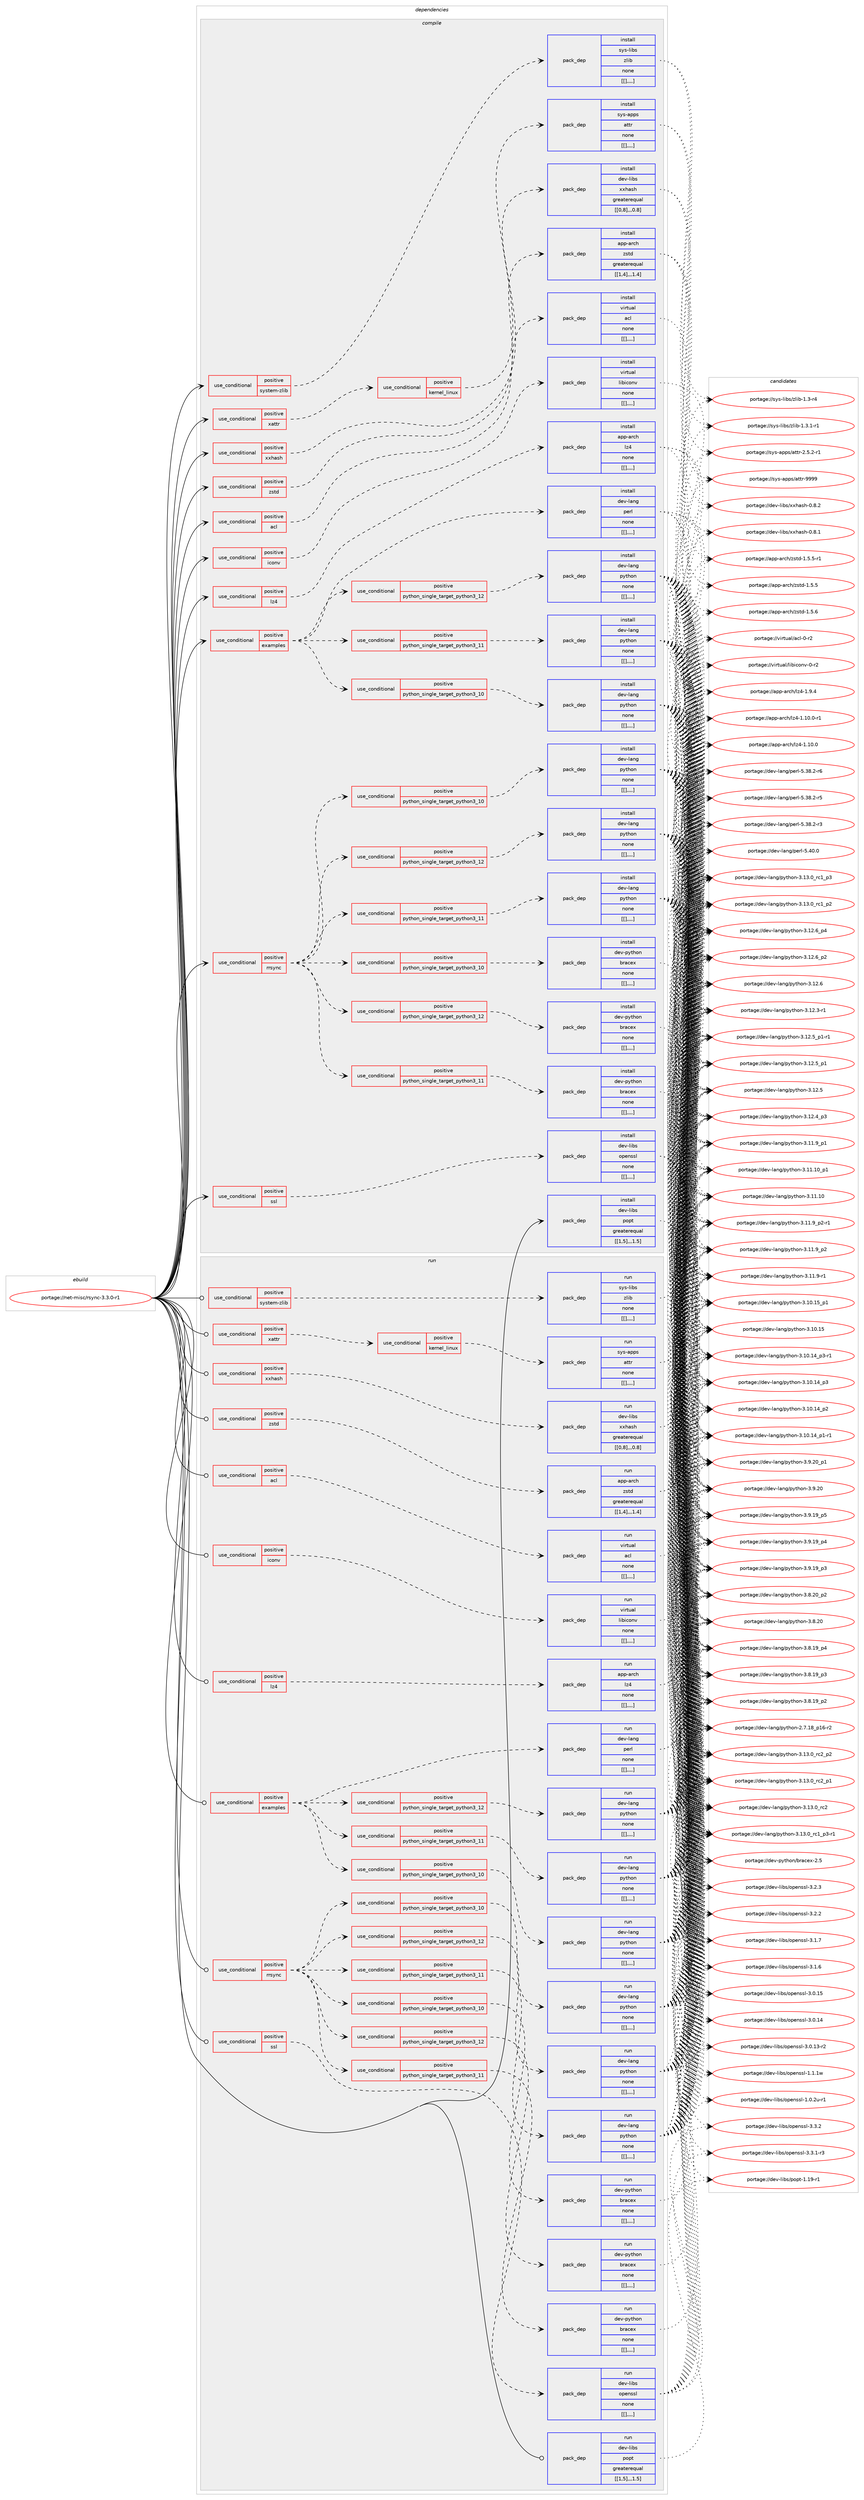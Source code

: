 digraph prolog {

# *************
# Graph options
# *************

newrank=true;
concentrate=true;
compound=true;
graph [rankdir=LR,fontname=Helvetica,fontsize=10,ranksep=1.5];#, ranksep=2.5, nodesep=0.2];
edge  [arrowhead=vee];
node  [fontname=Helvetica,fontsize=10];

# **********
# The ebuild
# **********

subgraph cluster_leftcol {
color=gray;
label=<<i>ebuild</i>>;
id [label="portage://net-misc/rsync-3.3.0-r1", color=red, width=4, href="../net-misc/rsync-3.3.0-r1.svg"];
}

# ****************
# The dependencies
# ****************

subgraph cluster_midcol {
color=gray;
label=<<i>dependencies</i>>;
subgraph cluster_compile {
fillcolor="#eeeeee";
style=filled;
label=<<i>compile</i>>;
subgraph cond4101 {
dependency10725 [label=<<TABLE BORDER="0" CELLBORDER="1" CELLSPACING="0" CELLPADDING="4"><TR><TD ROWSPAN="3" CELLPADDING="10">use_conditional</TD></TR><TR><TD>positive</TD></TR><TR><TD>acl</TD></TR></TABLE>>, shape=none, color=red];
subgraph pack6599 {
dependency10726 [label=<<TABLE BORDER="0" CELLBORDER="1" CELLSPACING="0" CELLPADDING="4" WIDTH="220"><TR><TD ROWSPAN="6" CELLPADDING="30">pack_dep</TD></TR><TR><TD WIDTH="110">install</TD></TR><TR><TD>virtual</TD></TR><TR><TD>acl</TD></TR><TR><TD>none</TD></TR><TR><TD>[[],,,,]</TD></TR></TABLE>>, shape=none, color=blue];
}
dependency10725:e -> dependency10726:w [weight=20,style="dashed",arrowhead="vee"];
}
id:e -> dependency10725:w [weight=20,style="solid",arrowhead="vee"];
subgraph cond4102 {
dependency10727 [label=<<TABLE BORDER="0" CELLBORDER="1" CELLSPACING="0" CELLPADDING="4"><TR><TD ROWSPAN="3" CELLPADDING="10">use_conditional</TD></TR><TR><TD>positive</TD></TR><TR><TD>examples</TD></TR></TABLE>>, shape=none, color=red];
subgraph cond4103 {
dependency10728 [label=<<TABLE BORDER="0" CELLBORDER="1" CELLSPACING="0" CELLPADDING="4"><TR><TD ROWSPAN="3" CELLPADDING="10">use_conditional</TD></TR><TR><TD>positive</TD></TR><TR><TD>python_single_target_python3_10</TD></TR></TABLE>>, shape=none, color=red];
subgraph pack6600 {
dependency10729 [label=<<TABLE BORDER="0" CELLBORDER="1" CELLSPACING="0" CELLPADDING="4" WIDTH="220"><TR><TD ROWSPAN="6" CELLPADDING="30">pack_dep</TD></TR><TR><TD WIDTH="110">install</TD></TR><TR><TD>dev-lang</TD></TR><TR><TD>python</TD></TR><TR><TD>none</TD></TR><TR><TD>[[],,,,]</TD></TR></TABLE>>, shape=none, color=blue];
}
dependency10728:e -> dependency10729:w [weight=20,style="dashed",arrowhead="vee"];
}
dependency10727:e -> dependency10728:w [weight=20,style="dashed",arrowhead="vee"];
subgraph cond4104 {
dependency10730 [label=<<TABLE BORDER="0" CELLBORDER="1" CELLSPACING="0" CELLPADDING="4"><TR><TD ROWSPAN="3" CELLPADDING="10">use_conditional</TD></TR><TR><TD>positive</TD></TR><TR><TD>python_single_target_python3_11</TD></TR></TABLE>>, shape=none, color=red];
subgraph pack6601 {
dependency10731 [label=<<TABLE BORDER="0" CELLBORDER="1" CELLSPACING="0" CELLPADDING="4" WIDTH="220"><TR><TD ROWSPAN="6" CELLPADDING="30">pack_dep</TD></TR><TR><TD WIDTH="110">install</TD></TR><TR><TD>dev-lang</TD></TR><TR><TD>python</TD></TR><TR><TD>none</TD></TR><TR><TD>[[],,,,]</TD></TR></TABLE>>, shape=none, color=blue];
}
dependency10730:e -> dependency10731:w [weight=20,style="dashed",arrowhead="vee"];
}
dependency10727:e -> dependency10730:w [weight=20,style="dashed",arrowhead="vee"];
subgraph cond4105 {
dependency10732 [label=<<TABLE BORDER="0" CELLBORDER="1" CELLSPACING="0" CELLPADDING="4"><TR><TD ROWSPAN="3" CELLPADDING="10">use_conditional</TD></TR><TR><TD>positive</TD></TR><TR><TD>python_single_target_python3_12</TD></TR></TABLE>>, shape=none, color=red];
subgraph pack6602 {
dependency10733 [label=<<TABLE BORDER="0" CELLBORDER="1" CELLSPACING="0" CELLPADDING="4" WIDTH="220"><TR><TD ROWSPAN="6" CELLPADDING="30">pack_dep</TD></TR><TR><TD WIDTH="110">install</TD></TR><TR><TD>dev-lang</TD></TR><TR><TD>python</TD></TR><TR><TD>none</TD></TR><TR><TD>[[],,,,]</TD></TR></TABLE>>, shape=none, color=blue];
}
dependency10732:e -> dependency10733:w [weight=20,style="dashed",arrowhead="vee"];
}
dependency10727:e -> dependency10732:w [weight=20,style="dashed",arrowhead="vee"];
subgraph pack6603 {
dependency10734 [label=<<TABLE BORDER="0" CELLBORDER="1" CELLSPACING="0" CELLPADDING="4" WIDTH="220"><TR><TD ROWSPAN="6" CELLPADDING="30">pack_dep</TD></TR><TR><TD WIDTH="110">install</TD></TR><TR><TD>dev-lang</TD></TR><TR><TD>perl</TD></TR><TR><TD>none</TD></TR><TR><TD>[[],,,,]</TD></TR></TABLE>>, shape=none, color=blue];
}
dependency10727:e -> dependency10734:w [weight=20,style="dashed",arrowhead="vee"];
}
id:e -> dependency10727:w [weight=20,style="solid",arrowhead="vee"];
subgraph cond4106 {
dependency10735 [label=<<TABLE BORDER="0" CELLBORDER="1" CELLSPACING="0" CELLPADDING="4"><TR><TD ROWSPAN="3" CELLPADDING="10">use_conditional</TD></TR><TR><TD>positive</TD></TR><TR><TD>iconv</TD></TR></TABLE>>, shape=none, color=red];
subgraph pack6604 {
dependency10736 [label=<<TABLE BORDER="0" CELLBORDER="1" CELLSPACING="0" CELLPADDING="4" WIDTH="220"><TR><TD ROWSPAN="6" CELLPADDING="30">pack_dep</TD></TR><TR><TD WIDTH="110">install</TD></TR><TR><TD>virtual</TD></TR><TR><TD>libiconv</TD></TR><TR><TD>none</TD></TR><TR><TD>[[],,,,]</TD></TR></TABLE>>, shape=none, color=blue];
}
dependency10735:e -> dependency10736:w [weight=20,style="dashed",arrowhead="vee"];
}
id:e -> dependency10735:w [weight=20,style="solid",arrowhead="vee"];
subgraph cond4107 {
dependency10737 [label=<<TABLE BORDER="0" CELLBORDER="1" CELLSPACING="0" CELLPADDING="4"><TR><TD ROWSPAN="3" CELLPADDING="10">use_conditional</TD></TR><TR><TD>positive</TD></TR><TR><TD>lz4</TD></TR></TABLE>>, shape=none, color=red];
subgraph pack6605 {
dependency10738 [label=<<TABLE BORDER="0" CELLBORDER="1" CELLSPACING="0" CELLPADDING="4" WIDTH="220"><TR><TD ROWSPAN="6" CELLPADDING="30">pack_dep</TD></TR><TR><TD WIDTH="110">install</TD></TR><TR><TD>app-arch</TD></TR><TR><TD>lz4</TD></TR><TR><TD>none</TD></TR><TR><TD>[[],,,,]</TD></TR></TABLE>>, shape=none, color=blue];
}
dependency10737:e -> dependency10738:w [weight=20,style="dashed",arrowhead="vee"];
}
id:e -> dependency10737:w [weight=20,style="solid",arrowhead="vee"];
subgraph cond4108 {
dependency10739 [label=<<TABLE BORDER="0" CELLBORDER="1" CELLSPACING="0" CELLPADDING="4"><TR><TD ROWSPAN="3" CELLPADDING="10">use_conditional</TD></TR><TR><TD>positive</TD></TR><TR><TD>rrsync</TD></TR></TABLE>>, shape=none, color=red];
subgraph cond4109 {
dependency10740 [label=<<TABLE BORDER="0" CELLBORDER="1" CELLSPACING="0" CELLPADDING="4"><TR><TD ROWSPAN="3" CELLPADDING="10">use_conditional</TD></TR><TR><TD>positive</TD></TR><TR><TD>python_single_target_python3_10</TD></TR></TABLE>>, shape=none, color=red];
subgraph pack6606 {
dependency10741 [label=<<TABLE BORDER="0" CELLBORDER="1" CELLSPACING="0" CELLPADDING="4" WIDTH="220"><TR><TD ROWSPAN="6" CELLPADDING="30">pack_dep</TD></TR><TR><TD WIDTH="110">install</TD></TR><TR><TD>dev-lang</TD></TR><TR><TD>python</TD></TR><TR><TD>none</TD></TR><TR><TD>[[],,,,]</TD></TR></TABLE>>, shape=none, color=blue];
}
dependency10740:e -> dependency10741:w [weight=20,style="dashed",arrowhead="vee"];
}
dependency10739:e -> dependency10740:w [weight=20,style="dashed",arrowhead="vee"];
subgraph cond4110 {
dependency10742 [label=<<TABLE BORDER="0" CELLBORDER="1" CELLSPACING="0" CELLPADDING="4"><TR><TD ROWSPAN="3" CELLPADDING="10">use_conditional</TD></TR><TR><TD>positive</TD></TR><TR><TD>python_single_target_python3_11</TD></TR></TABLE>>, shape=none, color=red];
subgraph pack6607 {
dependency10743 [label=<<TABLE BORDER="0" CELLBORDER="1" CELLSPACING="0" CELLPADDING="4" WIDTH="220"><TR><TD ROWSPAN="6" CELLPADDING="30">pack_dep</TD></TR><TR><TD WIDTH="110">install</TD></TR><TR><TD>dev-lang</TD></TR><TR><TD>python</TD></TR><TR><TD>none</TD></TR><TR><TD>[[],,,,]</TD></TR></TABLE>>, shape=none, color=blue];
}
dependency10742:e -> dependency10743:w [weight=20,style="dashed",arrowhead="vee"];
}
dependency10739:e -> dependency10742:w [weight=20,style="dashed",arrowhead="vee"];
subgraph cond4111 {
dependency10744 [label=<<TABLE BORDER="0" CELLBORDER="1" CELLSPACING="0" CELLPADDING="4"><TR><TD ROWSPAN="3" CELLPADDING="10">use_conditional</TD></TR><TR><TD>positive</TD></TR><TR><TD>python_single_target_python3_12</TD></TR></TABLE>>, shape=none, color=red];
subgraph pack6608 {
dependency10745 [label=<<TABLE BORDER="0" CELLBORDER="1" CELLSPACING="0" CELLPADDING="4" WIDTH="220"><TR><TD ROWSPAN="6" CELLPADDING="30">pack_dep</TD></TR><TR><TD WIDTH="110">install</TD></TR><TR><TD>dev-lang</TD></TR><TR><TD>python</TD></TR><TR><TD>none</TD></TR><TR><TD>[[],,,,]</TD></TR></TABLE>>, shape=none, color=blue];
}
dependency10744:e -> dependency10745:w [weight=20,style="dashed",arrowhead="vee"];
}
dependency10739:e -> dependency10744:w [weight=20,style="dashed",arrowhead="vee"];
subgraph cond4112 {
dependency10746 [label=<<TABLE BORDER="0" CELLBORDER="1" CELLSPACING="0" CELLPADDING="4"><TR><TD ROWSPAN="3" CELLPADDING="10">use_conditional</TD></TR><TR><TD>positive</TD></TR><TR><TD>python_single_target_python3_10</TD></TR></TABLE>>, shape=none, color=red];
subgraph pack6609 {
dependency10747 [label=<<TABLE BORDER="0" CELLBORDER="1" CELLSPACING="0" CELLPADDING="4" WIDTH="220"><TR><TD ROWSPAN="6" CELLPADDING="30">pack_dep</TD></TR><TR><TD WIDTH="110">install</TD></TR><TR><TD>dev-python</TD></TR><TR><TD>bracex</TD></TR><TR><TD>none</TD></TR><TR><TD>[[],,,,]</TD></TR></TABLE>>, shape=none, color=blue];
}
dependency10746:e -> dependency10747:w [weight=20,style="dashed",arrowhead="vee"];
}
dependency10739:e -> dependency10746:w [weight=20,style="dashed",arrowhead="vee"];
subgraph cond4113 {
dependency10748 [label=<<TABLE BORDER="0" CELLBORDER="1" CELLSPACING="0" CELLPADDING="4"><TR><TD ROWSPAN="3" CELLPADDING="10">use_conditional</TD></TR><TR><TD>positive</TD></TR><TR><TD>python_single_target_python3_11</TD></TR></TABLE>>, shape=none, color=red];
subgraph pack6610 {
dependency10749 [label=<<TABLE BORDER="0" CELLBORDER="1" CELLSPACING="0" CELLPADDING="4" WIDTH="220"><TR><TD ROWSPAN="6" CELLPADDING="30">pack_dep</TD></TR><TR><TD WIDTH="110">install</TD></TR><TR><TD>dev-python</TD></TR><TR><TD>bracex</TD></TR><TR><TD>none</TD></TR><TR><TD>[[],,,,]</TD></TR></TABLE>>, shape=none, color=blue];
}
dependency10748:e -> dependency10749:w [weight=20,style="dashed",arrowhead="vee"];
}
dependency10739:e -> dependency10748:w [weight=20,style="dashed",arrowhead="vee"];
subgraph cond4114 {
dependency10750 [label=<<TABLE BORDER="0" CELLBORDER="1" CELLSPACING="0" CELLPADDING="4"><TR><TD ROWSPAN="3" CELLPADDING="10">use_conditional</TD></TR><TR><TD>positive</TD></TR><TR><TD>python_single_target_python3_12</TD></TR></TABLE>>, shape=none, color=red];
subgraph pack6611 {
dependency10751 [label=<<TABLE BORDER="0" CELLBORDER="1" CELLSPACING="0" CELLPADDING="4" WIDTH="220"><TR><TD ROWSPAN="6" CELLPADDING="30">pack_dep</TD></TR><TR><TD WIDTH="110">install</TD></TR><TR><TD>dev-python</TD></TR><TR><TD>bracex</TD></TR><TR><TD>none</TD></TR><TR><TD>[[],,,,]</TD></TR></TABLE>>, shape=none, color=blue];
}
dependency10750:e -> dependency10751:w [weight=20,style="dashed",arrowhead="vee"];
}
dependency10739:e -> dependency10750:w [weight=20,style="dashed",arrowhead="vee"];
}
id:e -> dependency10739:w [weight=20,style="solid",arrowhead="vee"];
subgraph cond4115 {
dependency10752 [label=<<TABLE BORDER="0" CELLBORDER="1" CELLSPACING="0" CELLPADDING="4"><TR><TD ROWSPAN="3" CELLPADDING="10">use_conditional</TD></TR><TR><TD>positive</TD></TR><TR><TD>ssl</TD></TR></TABLE>>, shape=none, color=red];
subgraph pack6612 {
dependency10753 [label=<<TABLE BORDER="0" CELLBORDER="1" CELLSPACING="0" CELLPADDING="4" WIDTH="220"><TR><TD ROWSPAN="6" CELLPADDING="30">pack_dep</TD></TR><TR><TD WIDTH="110">install</TD></TR><TR><TD>dev-libs</TD></TR><TR><TD>openssl</TD></TR><TR><TD>none</TD></TR><TR><TD>[[],,,,]</TD></TR></TABLE>>, shape=none, color=blue];
}
dependency10752:e -> dependency10753:w [weight=20,style="dashed",arrowhead="vee"];
}
id:e -> dependency10752:w [weight=20,style="solid",arrowhead="vee"];
subgraph cond4116 {
dependency10754 [label=<<TABLE BORDER="0" CELLBORDER="1" CELLSPACING="0" CELLPADDING="4"><TR><TD ROWSPAN="3" CELLPADDING="10">use_conditional</TD></TR><TR><TD>positive</TD></TR><TR><TD>system-zlib</TD></TR></TABLE>>, shape=none, color=red];
subgraph pack6613 {
dependency10755 [label=<<TABLE BORDER="0" CELLBORDER="1" CELLSPACING="0" CELLPADDING="4" WIDTH="220"><TR><TD ROWSPAN="6" CELLPADDING="30">pack_dep</TD></TR><TR><TD WIDTH="110">install</TD></TR><TR><TD>sys-libs</TD></TR><TR><TD>zlib</TD></TR><TR><TD>none</TD></TR><TR><TD>[[],,,,]</TD></TR></TABLE>>, shape=none, color=blue];
}
dependency10754:e -> dependency10755:w [weight=20,style="dashed",arrowhead="vee"];
}
id:e -> dependency10754:w [weight=20,style="solid",arrowhead="vee"];
subgraph cond4117 {
dependency10756 [label=<<TABLE BORDER="0" CELLBORDER="1" CELLSPACING="0" CELLPADDING="4"><TR><TD ROWSPAN="3" CELLPADDING="10">use_conditional</TD></TR><TR><TD>positive</TD></TR><TR><TD>xattr</TD></TR></TABLE>>, shape=none, color=red];
subgraph cond4118 {
dependency10757 [label=<<TABLE BORDER="0" CELLBORDER="1" CELLSPACING="0" CELLPADDING="4"><TR><TD ROWSPAN="3" CELLPADDING="10">use_conditional</TD></TR><TR><TD>positive</TD></TR><TR><TD>kernel_linux</TD></TR></TABLE>>, shape=none, color=red];
subgraph pack6614 {
dependency10758 [label=<<TABLE BORDER="0" CELLBORDER="1" CELLSPACING="0" CELLPADDING="4" WIDTH="220"><TR><TD ROWSPAN="6" CELLPADDING="30">pack_dep</TD></TR><TR><TD WIDTH="110">install</TD></TR><TR><TD>sys-apps</TD></TR><TR><TD>attr</TD></TR><TR><TD>none</TD></TR><TR><TD>[[],,,,]</TD></TR></TABLE>>, shape=none, color=blue];
}
dependency10757:e -> dependency10758:w [weight=20,style="dashed",arrowhead="vee"];
}
dependency10756:e -> dependency10757:w [weight=20,style="dashed",arrowhead="vee"];
}
id:e -> dependency10756:w [weight=20,style="solid",arrowhead="vee"];
subgraph cond4119 {
dependency10759 [label=<<TABLE BORDER="0" CELLBORDER="1" CELLSPACING="0" CELLPADDING="4"><TR><TD ROWSPAN="3" CELLPADDING="10">use_conditional</TD></TR><TR><TD>positive</TD></TR><TR><TD>xxhash</TD></TR></TABLE>>, shape=none, color=red];
subgraph pack6615 {
dependency10760 [label=<<TABLE BORDER="0" CELLBORDER="1" CELLSPACING="0" CELLPADDING="4" WIDTH="220"><TR><TD ROWSPAN="6" CELLPADDING="30">pack_dep</TD></TR><TR><TD WIDTH="110">install</TD></TR><TR><TD>dev-libs</TD></TR><TR><TD>xxhash</TD></TR><TR><TD>greaterequal</TD></TR><TR><TD>[[0,8],,,0.8]</TD></TR></TABLE>>, shape=none, color=blue];
}
dependency10759:e -> dependency10760:w [weight=20,style="dashed",arrowhead="vee"];
}
id:e -> dependency10759:w [weight=20,style="solid",arrowhead="vee"];
subgraph cond4120 {
dependency10761 [label=<<TABLE BORDER="0" CELLBORDER="1" CELLSPACING="0" CELLPADDING="4"><TR><TD ROWSPAN="3" CELLPADDING="10">use_conditional</TD></TR><TR><TD>positive</TD></TR><TR><TD>zstd</TD></TR></TABLE>>, shape=none, color=red];
subgraph pack6616 {
dependency10762 [label=<<TABLE BORDER="0" CELLBORDER="1" CELLSPACING="0" CELLPADDING="4" WIDTH="220"><TR><TD ROWSPAN="6" CELLPADDING="30">pack_dep</TD></TR><TR><TD WIDTH="110">install</TD></TR><TR><TD>app-arch</TD></TR><TR><TD>zstd</TD></TR><TR><TD>greaterequal</TD></TR><TR><TD>[[1,4],,,1.4]</TD></TR></TABLE>>, shape=none, color=blue];
}
dependency10761:e -> dependency10762:w [weight=20,style="dashed",arrowhead="vee"];
}
id:e -> dependency10761:w [weight=20,style="solid",arrowhead="vee"];
subgraph pack6617 {
dependency10763 [label=<<TABLE BORDER="0" CELLBORDER="1" CELLSPACING="0" CELLPADDING="4" WIDTH="220"><TR><TD ROWSPAN="6" CELLPADDING="30">pack_dep</TD></TR><TR><TD WIDTH="110">install</TD></TR><TR><TD>dev-libs</TD></TR><TR><TD>popt</TD></TR><TR><TD>greaterequal</TD></TR><TR><TD>[[1,5],,,1.5]</TD></TR></TABLE>>, shape=none, color=blue];
}
id:e -> dependency10763:w [weight=20,style="solid",arrowhead="vee"];
}
subgraph cluster_compileandrun {
fillcolor="#eeeeee";
style=filled;
label=<<i>compile and run</i>>;
}
subgraph cluster_run {
fillcolor="#eeeeee";
style=filled;
label=<<i>run</i>>;
subgraph cond4121 {
dependency10764 [label=<<TABLE BORDER="0" CELLBORDER="1" CELLSPACING="0" CELLPADDING="4"><TR><TD ROWSPAN="3" CELLPADDING="10">use_conditional</TD></TR><TR><TD>positive</TD></TR><TR><TD>acl</TD></TR></TABLE>>, shape=none, color=red];
subgraph pack6618 {
dependency10765 [label=<<TABLE BORDER="0" CELLBORDER="1" CELLSPACING="0" CELLPADDING="4" WIDTH="220"><TR><TD ROWSPAN="6" CELLPADDING="30">pack_dep</TD></TR><TR><TD WIDTH="110">run</TD></TR><TR><TD>virtual</TD></TR><TR><TD>acl</TD></TR><TR><TD>none</TD></TR><TR><TD>[[],,,,]</TD></TR></TABLE>>, shape=none, color=blue];
}
dependency10764:e -> dependency10765:w [weight=20,style="dashed",arrowhead="vee"];
}
id:e -> dependency10764:w [weight=20,style="solid",arrowhead="odot"];
subgraph cond4122 {
dependency10766 [label=<<TABLE BORDER="0" CELLBORDER="1" CELLSPACING="0" CELLPADDING="4"><TR><TD ROWSPAN="3" CELLPADDING="10">use_conditional</TD></TR><TR><TD>positive</TD></TR><TR><TD>examples</TD></TR></TABLE>>, shape=none, color=red];
subgraph cond4123 {
dependency10767 [label=<<TABLE BORDER="0" CELLBORDER="1" CELLSPACING="0" CELLPADDING="4"><TR><TD ROWSPAN="3" CELLPADDING="10">use_conditional</TD></TR><TR><TD>positive</TD></TR><TR><TD>python_single_target_python3_10</TD></TR></TABLE>>, shape=none, color=red];
subgraph pack6619 {
dependency10768 [label=<<TABLE BORDER="0" CELLBORDER="1" CELLSPACING="0" CELLPADDING="4" WIDTH="220"><TR><TD ROWSPAN="6" CELLPADDING="30">pack_dep</TD></TR><TR><TD WIDTH="110">run</TD></TR><TR><TD>dev-lang</TD></TR><TR><TD>python</TD></TR><TR><TD>none</TD></TR><TR><TD>[[],,,,]</TD></TR></TABLE>>, shape=none, color=blue];
}
dependency10767:e -> dependency10768:w [weight=20,style="dashed",arrowhead="vee"];
}
dependency10766:e -> dependency10767:w [weight=20,style="dashed",arrowhead="vee"];
subgraph cond4124 {
dependency10769 [label=<<TABLE BORDER="0" CELLBORDER="1" CELLSPACING="0" CELLPADDING="4"><TR><TD ROWSPAN="3" CELLPADDING="10">use_conditional</TD></TR><TR><TD>positive</TD></TR><TR><TD>python_single_target_python3_11</TD></TR></TABLE>>, shape=none, color=red];
subgraph pack6620 {
dependency10770 [label=<<TABLE BORDER="0" CELLBORDER="1" CELLSPACING="0" CELLPADDING="4" WIDTH="220"><TR><TD ROWSPAN="6" CELLPADDING="30">pack_dep</TD></TR><TR><TD WIDTH="110">run</TD></TR><TR><TD>dev-lang</TD></TR><TR><TD>python</TD></TR><TR><TD>none</TD></TR><TR><TD>[[],,,,]</TD></TR></TABLE>>, shape=none, color=blue];
}
dependency10769:e -> dependency10770:w [weight=20,style="dashed",arrowhead="vee"];
}
dependency10766:e -> dependency10769:w [weight=20,style="dashed",arrowhead="vee"];
subgraph cond4125 {
dependency10771 [label=<<TABLE BORDER="0" CELLBORDER="1" CELLSPACING="0" CELLPADDING="4"><TR><TD ROWSPAN="3" CELLPADDING="10">use_conditional</TD></TR><TR><TD>positive</TD></TR><TR><TD>python_single_target_python3_12</TD></TR></TABLE>>, shape=none, color=red];
subgraph pack6621 {
dependency10772 [label=<<TABLE BORDER="0" CELLBORDER="1" CELLSPACING="0" CELLPADDING="4" WIDTH="220"><TR><TD ROWSPAN="6" CELLPADDING="30">pack_dep</TD></TR><TR><TD WIDTH="110">run</TD></TR><TR><TD>dev-lang</TD></TR><TR><TD>python</TD></TR><TR><TD>none</TD></TR><TR><TD>[[],,,,]</TD></TR></TABLE>>, shape=none, color=blue];
}
dependency10771:e -> dependency10772:w [weight=20,style="dashed",arrowhead="vee"];
}
dependency10766:e -> dependency10771:w [weight=20,style="dashed",arrowhead="vee"];
subgraph pack6622 {
dependency10773 [label=<<TABLE BORDER="0" CELLBORDER="1" CELLSPACING="0" CELLPADDING="4" WIDTH="220"><TR><TD ROWSPAN="6" CELLPADDING="30">pack_dep</TD></TR><TR><TD WIDTH="110">run</TD></TR><TR><TD>dev-lang</TD></TR><TR><TD>perl</TD></TR><TR><TD>none</TD></TR><TR><TD>[[],,,,]</TD></TR></TABLE>>, shape=none, color=blue];
}
dependency10766:e -> dependency10773:w [weight=20,style="dashed",arrowhead="vee"];
}
id:e -> dependency10766:w [weight=20,style="solid",arrowhead="odot"];
subgraph cond4126 {
dependency10774 [label=<<TABLE BORDER="0" CELLBORDER="1" CELLSPACING="0" CELLPADDING="4"><TR><TD ROWSPAN="3" CELLPADDING="10">use_conditional</TD></TR><TR><TD>positive</TD></TR><TR><TD>iconv</TD></TR></TABLE>>, shape=none, color=red];
subgraph pack6623 {
dependency10775 [label=<<TABLE BORDER="0" CELLBORDER="1" CELLSPACING="0" CELLPADDING="4" WIDTH="220"><TR><TD ROWSPAN="6" CELLPADDING="30">pack_dep</TD></TR><TR><TD WIDTH="110">run</TD></TR><TR><TD>virtual</TD></TR><TR><TD>libiconv</TD></TR><TR><TD>none</TD></TR><TR><TD>[[],,,,]</TD></TR></TABLE>>, shape=none, color=blue];
}
dependency10774:e -> dependency10775:w [weight=20,style="dashed",arrowhead="vee"];
}
id:e -> dependency10774:w [weight=20,style="solid",arrowhead="odot"];
subgraph cond4127 {
dependency10776 [label=<<TABLE BORDER="0" CELLBORDER="1" CELLSPACING="0" CELLPADDING="4"><TR><TD ROWSPAN="3" CELLPADDING="10">use_conditional</TD></TR><TR><TD>positive</TD></TR><TR><TD>lz4</TD></TR></TABLE>>, shape=none, color=red];
subgraph pack6624 {
dependency10777 [label=<<TABLE BORDER="0" CELLBORDER="1" CELLSPACING="0" CELLPADDING="4" WIDTH="220"><TR><TD ROWSPAN="6" CELLPADDING="30">pack_dep</TD></TR><TR><TD WIDTH="110">run</TD></TR><TR><TD>app-arch</TD></TR><TR><TD>lz4</TD></TR><TR><TD>none</TD></TR><TR><TD>[[],,,,]</TD></TR></TABLE>>, shape=none, color=blue];
}
dependency10776:e -> dependency10777:w [weight=20,style="dashed",arrowhead="vee"];
}
id:e -> dependency10776:w [weight=20,style="solid",arrowhead="odot"];
subgraph cond4128 {
dependency10778 [label=<<TABLE BORDER="0" CELLBORDER="1" CELLSPACING="0" CELLPADDING="4"><TR><TD ROWSPAN="3" CELLPADDING="10">use_conditional</TD></TR><TR><TD>positive</TD></TR><TR><TD>rrsync</TD></TR></TABLE>>, shape=none, color=red];
subgraph cond4129 {
dependency10779 [label=<<TABLE BORDER="0" CELLBORDER="1" CELLSPACING="0" CELLPADDING="4"><TR><TD ROWSPAN="3" CELLPADDING="10">use_conditional</TD></TR><TR><TD>positive</TD></TR><TR><TD>python_single_target_python3_10</TD></TR></TABLE>>, shape=none, color=red];
subgraph pack6625 {
dependency10780 [label=<<TABLE BORDER="0" CELLBORDER="1" CELLSPACING="0" CELLPADDING="4" WIDTH="220"><TR><TD ROWSPAN="6" CELLPADDING="30">pack_dep</TD></TR><TR><TD WIDTH="110">run</TD></TR><TR><TD>dev-lang</TD></TR><TR><TD>python</TD></TR><TR><TD>none</TD></TR><TR><TD>[[],,,,]</TD></TR></TABLE>>, shape=none, color=blue];
}
dependency10779:e -> dependency10780:w [weight=20,style="dashed",arrowhead="vee"];
}
dependency10778:e -> dependency10779:w [weight=20,style="dashed",arrowhead="vee"];
subgraph cond4130 {
dependency10781 [label=<<TABLE BORDER="0" CELLBORDER="1" CELLSPACING="0" CELLPADDING="4"><TR><TD ROWSPAN="3" CELLPADDING="10">use_conditional</TD></TR><TR><TD>positive</TD></TR><TR><TD>python_single_target_python3_11</TD></TR></TABLE>>, shape=none, color=red];
subgraph pack6626 {
dependency10782 [label=<<TABLE BORDER="0" CELLBORDER="1" CELLSPACING="0" CELLPADDING="4" WIDTH="220"><TR><TD ROWSPAN="6" CELLPADDING="30">pack_dep</TD></TR><TR><TD WIDTH="110">run</TD></TR><TR><TD>dev-lang</TD></TR><TR><TD>python</TD></TR><TR><TD>none</TD></TR><TR><TD>[[],,,,]</TD></TR></TABLE>>, shape=none, color=blue];
}
dependency10781:e -> dependency10782:w [weight=20,style="dashed",arrowhead="vee"];
}
dependency10778:e -> dependency10781:w [weight=20,style="dashed",arrowhead="vee"];
subgraph cond4131 {
dependency10783 [label=<<TABLE BORDER="0" CELLBORDER="1" CELLSPACING="0" CELLPADDING="4"><TR><TD ROWSPAN="3" CELLPADDING="10">use_conditional</TD></TR><TR><TD>positive</TD></TR><TR><TD>python_single_target_python3_12</TD></TR></TABLE>>, shape=none, color=red];
subgraph pack6627 {
dependency10784 [label=<<TABLE BORDER="0" CELLBORDER="1" CELLSPACING="0" CELLPADDING="4" WIDTH="220"><TR><TD ROWSPAN="6" CELLPADDING="30">pack_dep</TD></TR><TR><TD WIDTH="110">run</TD></TR><TR><TD>dev-lang</TD></TR><TR><TD>python</TD></TR><TR><TD>none</TD></TR><TR><TD>[[],,,,]</TD></TR></TABLE>>, shape=none, color=blue];
}
dependency10783:e -> dependency10784:w [weight=20,style="dashed",arrowhead="vee"];
}
dependency10778:e -> dependency10783:w [weight=20,style="dashed",arrowhead="vee"];
subgraph cond4132 {
dependency10785 [label=<<TABLE BORDER="0" CELLBORDER="1" CELLSPACING="0" CELLPADDING="4"><TR><TD ROWSPAN="3" CELLPADDING="10">use_conditional</TD></TR><TR><TD>positive</TD></TR><TR><TD>python_single_target_python3_10</TD></TR></TABLE>>, shape=none, color=red];
subgraph pack6628 {
dependency10786 [label=<<TABLE BORDER="0" CELLBORDER="1" CELLSPACING="0" CELLPADDING="4" WIDTH="220"><TR><TD ROWSPAN="6" CELLPADDING="30">pack_dep</TD></TR><TR><TD WIDTH="110">run</TD></TR><TR><TD>dev-python</TD></TR><TR><TD>bracex</TD></TR><TR><TD>none</TD></TR><TR><TD>[[],,,,]</TD></TR></TABLE>>, shape=none, color=blue];
}
dependency10785:e -> dependency10786:w [weight=20,style="dashed",arrowhead="vee"];
}
dependency10778:e -> dependency10785:w [weight=20,style="dashed",arrowhead="vee"];
subgraph cond4133 {
dependency10787 [label=<<TABLE BORDER="0" CELLBORDER="1" CELLSPACING="0" CELLPADDING="4"><TR><TD ROWSPAN="3" CELLPADDING="10">use_conditional</TD></TR><TR><TD>positive</TD></TR><TR><TD>python_single_target_python3_11</TD></TR></TABLE>>, shape=none, color=red];
subgraph pack6629 {
dependency10788 [label=<<TABLE BORDER="0" CELLBORDER="1" CELLSPACING="0" CELLPADDING="4" WIDTH="220"><TR><TD ROWSPAN="6" CELLPADDING="30">pack_dep</TD></TR><TR><TD WIDTH="110">run</TD></TR><TR><TD>dev-python</TD></TR><TR><TD>bracex</TD></TR><TR><TD>none</TD></TR><TR><TD>[[],,,,]</TD></TR></TABLE>>, shape=none, color=blue];
}
dependency10787:e -> dependency10788:w [weight=20,style="dashed",arrowhead="vee"];
}
dependency10778:e -> dependency10787:w [weight=20,style="dashed",arrowhead="vee"];
subgraph cond4134 {
dependency10789 [label=<<TABLE BORDER="0" CELLBORDER="1" CELLSPACING="0" CELLPADDING="4"><TR><TD ROWSPAN="3" CELLPADDING="10">use_conditional</TD></TR><TR><TD>positive</TD></TR><TR><TD>python_single_target_python3_12</TD></TR></TABLE>>, shape=none, color=red];
subgraph pack6630 {
dependency10790 [label=<<TABLE BORDER="0" CELLBORDER="1" CELLSPACING="0" CELLPADDING="4" WIDTH="220"><TR><TD ROWSPAN="6" CELLPADDING="30">pack_dep</TD></TR><TR><TD WIDTH="110">run</TD></TR><TR><TD>dev-python</TD></TR><TR><TD>bracex</TD></TR><TR><TD>none</TD></TR><TR><TD>[[],,,,]</TD></TR></TABLE>>, shape=none, color=blue];
}
dependency10789:e -> dependency10790:w [weight=20,style="dashed",arrowhead="vee"];
}
dependency10778:e -> dependency10789:w [weight=20,style="dashed",arrowhead="vee"];
}
id:e -> dependency10778:w [weight=20,style="solid",arrowhead="odot"];
subgraph cond4135 {
dependency10791 [label=<<TABLE BORDER="0" CELLBORDER="1" CELLSPACING="0" CELLPADDING="4"><TR><TD ROWSPAN="3" CELLPADDING="10">use_conditional</TD></TR><TR><TD>positive</TD></TR><TR><TD>ssl</TD></TR></TABLE>>, shape=none, color=red];
subgraph pack6631 {
dependency10792 [label=<<TABLE BORDER="0" CELLBORDER="1" CELLSPACING="0" CELLPADDING="4" WIDTH="220"><TR><TD ROWSPAN="6" CELLPADDING="30">pack_dep</TD></TR><TR><TD WIDTH="110">run</TD></TR><TR><TD>dev-libs</TD></TR><TR><TD>openssl</TD></TR><TR><TD>none</TD></TR><TR><TD>[[],,,,]</TD></TR></TABLE>>, shape=none, color=blue];
}
dependency10791:e -> dependency10792:w [weight=20,style="dashed",arrowhead="vee"];
}
id:e -> dependency10791:w [weight=20,style="solid",arrowhead="odot"];
subgraph cond4136 {
dependency10793 [label=<<TABLE BORDER="0" CELLBORDER="1" CELLSPACING="0" CELLPADDING="4"><TR><TD ROWSPAN="3" CELLPADDING="10">use_conditional</TD></TR><TR><TD>positive</TD></TR><TR><TD>system-zlib</TD></TR></TABLE>>, shape=none, color=red];
subgraph pack6632 {
dependency10794 [label=<<TABLE BORDER="0" CELLBORDER="1" CELLSPACING="0" CELLPADDING="4" WIDTH="220"><TR><TD ROWSPAN="6" CELLPADDING="30">pack_dep</TD></TR><TR><TD WIDTH="110">run</TD></TR><TR><TD>sys-libs</TD></TR><TR><TD>zlib</TD></TR><TR><TD>none</TD></TR><TR><TD>[[],,,,]</TD></TR></TABLE>>, shape=none, color=blue];
}
dependency10793:e -> dependency10794:w [weight=20,style="dashed",arrowhead="vee"];
}
id:e -> dependency10793:w [weight=20,style="solid",arrowhead="odot"];
subgraph cond4137 {
dependency10795 [label=<<TABLE BORDER="0" CELLBORDER="1" CELLSPACING="0" CELLPADDING="4"><TR><TD ROWSPAN="3" CELLPADDING="10">use_conditional</TD></TR><TR><TD>positive</TD></TR><TR><TD>xattr</TD></TR></TABLE>>, shape=none, color=red];
subgraph cond4138 {
dependency10796 [label=<<TABLE BORDER="0" CELLBORDER="1" CELLSPACING="0" CELLPADDING="4"><TR><TD ROWSPAN="3" CELLPADDING="10">use_conditional</TD></TR><TR><TD>positive</TD></TR><TR><TD>kernel_linux</TD></TR></TABLE>>, shape=none, color=red];
subgraph pack6633 {
dependency10797 [label=<<TABLE BORDER="0" CELLBORDER="1" CELLSPACING="0" CELLPADDING="4" WIDTH="220"><TR><TD ROWSPAN="6" CELLPADDING="30">pack_dep</TD></TR><TR><TD WIDTH="110">run</TD></TR><TR><TD>sys-apps</TD></TR><TR><TD>attr</TD></TR><TR><TD>none</TD></TR><TR><TD>[[],,,,]</TD></TR></TABLE>>, shape=none, color=blue];
}
dependency10796:e -> dependency10797:w [weight=20,style="dashed",arrowhead="vee"];
}
dependency10795:e -> dependency10796:w [weight=20,style="dashed",arrowhead="vee"];
}
id:e -> dependency10795:w [weight=20,style="solid",arrowhead="odot"];
subgraph cond4139 {
dependency10798 [label=<<TABLE BORDER="0" CELLBORDER="1" CELLSPACING="0" CELLPADDING="4"><TR><TD ROWSPAN="3" CELLPADDING="10">use_conditional</TD></TR><TR><TD>positive</TD></TR><TR><TD>xxhash</TD></TR></TABLE>>, shape=none, color=red];
subgraph pack6634 {
dependency10799 [label=<<TABLE BORDER="0" CELLBORDER="1" CELLSPACING="0" CELLPADDING="4" WIDTH="220"><TR><TD ROWSPAN="6" CELLPADDING="30">pack_dep</TD></TR><TR><TD WIDTH="110">run</TD></TR><TR><TD>dev-libs</TD></TR><TR><TD>xxhash</TD></TR><TR><TD>greaterequal</TD></TR><TR><TD>[[0,8],,,0.8]</TD></TR></TABLE>>, shape=none, color=blue];
}
dependency10798:e -> dependency10799:w [weight=20,style="dashed",arrowhead="vee"];
}
id:e -> dependency10798:w [weight=20,style="solid",arrowhead="odot"];
subgraph cond4140 {
dependency10800 [label=<<TABLE BORDER="0" CELLBORDER="1" CELLSPACING="0" CELLPADDING="4"><TR><TD ROWSPAN="3" CELLPADDING="10">use_conditional</TD></TR><TR><TD>positive</TD></TR><TR><TD>zstd</TD></TR></TABLE>>, shape=none, color=red];
subgraph pack6635 {
dependency10801 [label=<<TABLE BORDER="0" CELLBORDER="1" CELLSPACING="0" CELLPADDING="4" WIDTH="220"><TR><TD ROWSPAN="6" CELLPADDING="30">pack_dep</TD></TR><TR><TD WIDTH="110">run</TD></TR><TR><TD>app-arch</TD></TR><TR><TD>zstd</TD></TR><TR><TD>greaterequal</TD></TR><TR><TD>[[1,4],,,1.4]</TD></TR></TABLE>>, shape=none, color=blue];
}
dependency10800:e -> dependency10801:w [weight=20,style="dashed",arrowhead="vee"];
}
id:e -> dependency10800:w [weight=20,style="solid",arrowhead="odot"];
subgraph pack6636 {
dependency10802 [label=<<TABLE BORDER="0" CELLBORDER="1" CELLSPACING="0" CELLPADDING="4" WIDTH="220"><TR><TD ROWSPAN="6" CELLPADDING="30">pack_dep</TD></TR><TR><TD WIDTH="110">run</TD></TR><TR><TD>dev-libs</TD></TR><TR><TD>popt</TD></TR><TR><TD>greaterequal</TD></TR><TR><TD>[[1,5],,,1.5]</TD></TR></TABLE>>, shape=none, color=blue];
}
id:e -> dependency10802:w [weight=20,style="solid",arrowhead="odot"];
}
}

# **************
# The candidates
# **************

subgraph cluster_choices {
rank=same;
color=gray;
label=<<i>candidates</i>>;

subgraph choice6599 {
color=black;
nodesep=1;
choice1181051141161179710847979910845484511450 [label="portage://virtual/acl-0-r2", color=red, width=4,href="../virtual/acl-0-r2.svg"];
dependency10726:e -> choice1181051141161179710847979910845484511450:w [style=dotted,weight="100"];
}
subgraph choice6600 {
color=black;
nodesep=1;
choice100101118451089711010347112121116104111110455146495146489511499509511250 [label="portage://dev-lang/python-3.13.0_rc2_p2", color=red, width=4,href="../dev-lang/python-3.13.0_rc2_p2.svg"];
choice100101118451089711010347112121116104111110455146495146489511499509511249 [label="portage://dev-lang/python-3.13.0_rc2_p1", color=red, width=4,href="../dev-lang/python-3.13.0_rc2_p1.svg"];
choice10010111845108971101034711212111610411111045514649514648951149950 [label="portage://dev-lang/python-3.13.0_rc2", color=red, width=4,href="../dev-lang/python-3.13.0_rc2.svg"];
choice1001011184510897110103471121211161041111104551464951464895114994995112514511449 [label="portage://dev-lang/python-3.13.0_rc1_p3-r1", color=red, width=4,href="../dev-lang/python-3.13.0_rc1_p3-r1.svg"];
choice100101118451089711010347112121116104111110455146495146489511499499511251 [label="portage://dev-lang/python-3.13.0_rc1_p3", color=red, width=4,href="../dev-lang/python-3.13.0_rc1_p3.svg"];
choice100101118451089711010347112121116104111110455146495146489511499499511250 [label="portage://dev-lang/python-3.13.0_rc1_p2", color=red, width=4,href="../dev-lang/python-3.13.0_rc1_p2.svg"];
choice100101118451089711010347112121116104111110455146495046549511252 [label="portage://dev-lang/python-3.12.6_p4", color=red, width=4,href="../dev-lang/python-3.12.6_p4.svg"];
choice100101118451089711010347112121116104111110455146495046549511250 [label="portage://dev-lang/python-3.12.6_p2", color=red, width=4,href="../dev-lang/python-3.12.6_p2.svg"];
choice10010111845108971101034711212111610411111045514649504654 [label="portage://dev-lang/python-3.12.6", color=red, width=4,href="../dev-lang/python-3.12.6.svg"];
choice1001011184510897110103471121211161041111104551464950465395112494511449 [label="portage://dev-lang/python-3.12.5_p1-r1", color=red, width=4,href="../dev-lang/python-3.12.5_p1-r1.svg"];
choice100101118451089711010347112121116104111110455146495046539511249 [label="portage://dev-lang/python-3.12.5_p1", color=red, width=4,href="../dev-lang/python-3.12.5_p1.svg"];
choice10010111845108971101034711212111610411111045514649504653 [label="portage://dev-lang/python-3.12.5", color=red, width=4,href="../dev-lang/python-3.12.5.svg"];
choice100101118451089711010347112121116104111110455146495046529511251 [label="portage://dev-lang/python-3.12.4_p3", color=red, width=4,href="../dev-lang/python-3.12.4_p3.svg"];
choice100101118451089711010347112121116104111110455146495046514511449 [label="portage://dev-lang/python-3.12.3-r1", color=red, width=4,href="../dev-lang/python-3.12.3-r1.svg"];
choice10010111845108971101034711212111610411111045514649494649489511249 [label="portage://dev-lang/python-3.11.10_p1", color=red, width=4,href="../dev-lang/python-3.11.10_p1.svg"];
choice1001011184510897110103471121211161041111104551464949464948 [label="portage://dev-lang/python-3.11.10", color=red, width=4,href="../dev-lang/python-3.11.10.svg"];
choice1001011184510897110103471121211161041111104551464949465795112504511449 [label="portage://dev-lang/python-3.11.9_p2-r1", color=red, width=4,href="../dev-lang/python-3.11.9_p2-r1.svg"];
choice100101118451089711010347112121116104111110455146494946579511250 [label="portage://dev-lang/python-3.11.9_p2", color=red, width=4,href="../dev-lang/python-3.11.9_p2.svg"];
choice100101118451089711010347112121116104111110455146494946579511249 [label="portage://dev-lang/python-3.11.9_p1", color=red, width=4,href="../dev-lang/python-3.11.9_p1.svg"];
choice100101118451089711010347112121116104111110455146494946574511449 [label="portage://dev-lang/python-3.11.9-r1", color=red, width=4,href="../dev-lang/python-3.11.9-r1.svg"];
choice10010111845108971101034711212111610411111045514649484649539511249 [label="portage://dev-lang/python-3.10.15_p1", color=red, width=4,href="../dev-lang/python-3.10.15_p1.svg"];
choice1001011184510897110103471121211161041111104551464948464953 [label="portage://dev-lang/python-3.10.15", color=red, width=4,href="../dev-lang/python-3.10.15.svg"];
choice100101118451089711010347112121116104111110455146494846495295112514511449 [label="portage://dev-lang/python-3.10.14_p3-r1", color=red, width=4,href="../dev-lang/python-3.10.14_p3-r1.svg"];
choice10010111845108971101034711212111610411111045514649484649529511251 [label="portage://dev-lang/python-3.10.14_p3", color=red, width=4,href="../dev-lang/python-3.10.14_p3.svg"];
choice10010111845108971101034711212111610411111045514649484649529511250 [label="portage://dev-lang/python-3.10.14_p2", color=red, width=4,href="../dev-lang/python-3.10.14_p2.svg"];
choice100101118451089711010347112121116104111110455146494846495295112494511449 [label="portage://dev-lang/python-3.10.14_p1-r1", color=red, width=4,href="../dev-lang/python-3.10.14_p1-r1.svg"];
choice100101118451089711010347112121116104111110455146574650489511249 [label="portage://dev-lang/python-3.9.20_p1", color=red, width=4,href="../dev-lang/python-3.9.20_p1.svg"];
choice10010111845108971101034711212111610411111045514657465048 [label="portage://dev-lang/python-3.9.20", color=red, width=4,href="../dev-lang/python-3.9.20.svg"];
choice100101118451089711010347112121116104111110455146574649579511253 [label="portage://dev-lang/python-3.9.19_p5", color=red, width=4,href="../dev-lang/python-3.9.19_p5.svg"];
choice100101118451089711010347112121116104111110455146574649579511252 [label="portage://dev-lang/python-3.9.19_p4", color=red, width=4,href="../dev-lang/python-3.9.19_p4.svg"];
choice100101118451089711010347112121116104111110455146574649579511251 [label="portage://dev-lang/python-3.9.19_p3", color=red, width=4,href="../dev-lang/python-3.9.19_p3.svg"];
choice100101118451089711010347112121116104111110455146564650489511250 [label="portage://dev-lang/python-3.8.20_p2", color=red, width=4,href="../dev-lang/python-3.8.20_p2.svg"];
choice10010111845108971101034711212111610411111045514656465048 [label="portage://dev-lang/python-3.8.20", color=red, width=4,href="../dev-lang/python-3.8.20.svg"];
choice100101118451089711010347112121116104111110455146564649579511252 [label="portage://dev-lang/python-3.8.19_p4", color=red, width=4,href="../dev-lang/python-3.8.19_p4.svg"];
choice100101118451089711010347112121116104111110455146564649579511251 [label="portage://dev-lang/python-3.8.19_p3", color=red, width=4,href="../dev-lang/python-3.8.19_p3.svg"];
choice100101118451089711010347112121116104111110455146564649579511250 [label="portage://dev-lang/python-3.8.19_p2", color=red, width=4,href="../dev-lang/python-3.8.19_p2.svg"];
choice100101118451089711010347112121116104111110455046554649569511249544511450 [label="portage://dev-lang/python-2.7.18_p16-r2", color=red, width=4,href="../dev-lang/python-2.7.18_p16-r2.svg"];
dependency10729:e -> choice100101118451089711010347112121116104111110455146495146489511499509511250:w [style=dotted,weight="100"];
dependency10729:e -> choice100101118451089711010347112121116104111110455146495146489511499509511249:w [style=dotted,weight="100"];
dependency10729:e -> choice10010111845108971101034711212111610411111045514649514648951149950:w [style=dotted,weight="100"];
dependency10729:e -> choice1001011184510897110103471121211161041111104551464951464895114994995112514511449:w [style=dotted,weight="100"];
dependency10729:e -> choice100101118451089711010347112121116104111110455146495146489511499499511251:w [style=dotted,weight="100"];
dependency10729:e -> choice100101118451089711010347112121116104111110455146495146489511499499511250:w [style=dotted,weight="100"];
dependency10729:e -> choice100101118451089711010347112121116104111110455146495046549511252:w [style=dotted,weight="100"];
dependency10729:e -> choice100101118451089711010347112121116104111110455146495046549511250:w [style=dotted,weight="100"];
dependency10729:e -> choice10010111845108971101034711212111610411111045514649504654:w [style=dotted,weight="100"];
dependency10729:e -> choice1001011184510897110103471121211161041111104551464950465395112494511449:w [style=dotted,weight="100"];
dependency10729:e -> choice100101118451089711010347112121116104111110455146495046539511249:w [style=dotted,weight="100"];
dependency10729:e -> choice10010111845108971101034711212111610411111045514649504653:w [style=dotted,weight="100"];
dependency10729:e -> choice100101118451089711010347112121116104111110455146495046529511251:w [style=dotted,weight="100"];
dependency10729:e -> choice100101118451089711010347112121116104111110455146495046514511449:w [style=dotted,weight="100"];
dependency10729:e -> choice10010111845108971101034711212111610411111045514649494649489511249:w [style=dotted,weight="100"];
dependency10729:e -> choice1001011184510897110103471121211161041111104551464949464948:w [style=dotted,weight="100"];
dependency10729:e -> choice1001011184510897110103471121211161041111104551464949465795112504511449:w [style=dotted,weight="100"];
dependency10729:e -> choice100101118451089711010347112121116104111110455146494946579511250:w [style=dotted,weight="100"];
dependency10729:e -> choice100101118451089711010347112121116104111110455146494946579511249:w [style=dotted,weight="100"];
dependency10729:e -> choice100101118451089711010347112121116104111110455146494946574511449:w [style=dotted,weight="100"];
dependency10729:e -> choice10010111845108971101034711212111610411111045514649484649539511249:w [style=dotted,weight="100"];
dependency10729:e -> choice1001011184510897110103471121211161041111104551464948464953:w [style=dotted,weight="100"];
dependency10729:e -> choice100101118451089711010347112121116104111110455146494846495295112514511449:w [style=dotted,weight="100"];
dependency10729:e -> choice10010111845108971101034711212111610411111045514649484649529511251:w [style=dotted,weight="100"];
dependency10729:e -> choice10010111845108971101034711212111610411111045514649484649529511250:w [style=dotted,weight="100"];
dependency10729:e -> choice100101118451089711010347112121116104111110455146494846495295112494511449:w [style=dotted,weight="100"];
dependency10729:e -> choice100101118451089711010347112121116104111110455146574650489511249:w [style=dotted,weight="100"];
dependency10729:e -> choice10010111845108971101034711212111610411111045514657465048:w [style=dotted,weight="100"];
dependency10729:e -> choice100101118451089711010347112121116104111110455146574649579511253:w [style=dotted,weight="100"];
dependency10729:e -> choice100101118451089711010347112121116104111110455146574649579511252:w [style=dotted,weight="100"];
dependency10729:e -> choice100101118451089711010347112121116104111110455146574649579511251:w [style=dotted,weight="100"];
dependency10729:e -> choice100101118451089711010347112121116104111110455146564650489511250:w [style=dotted,weight="100"];
dependency10729:e -> choice10010111845108971101034711212111610411111045514656465048:w [style=dotted,weight="100"];
dependency10729:e -> choice100101118451089711010347112121116104111110455146564649579511252:w [style=dotted,weight="100"];
dependency10729:e -> choice100101118451089711010347112121116104111110455146564649579511251:w [style=dotted,weight="100"];
dependency10729:e -> choice100101118451089711010347112121116104111110455146564649579511250:w [style=dotted,weight="100"];
dependency10729:e -> choice100101118451089711010347112121116104111110455046554649569511249544511450:w [style=dotted,weight="100"];
}
subgraph choice6601 {
color=black;
nodesep=1;
choice100101118451089711010347112121116104111110455146495146489511499509511250 [label="portage://dev-lang/python-3.13.0_rc2_p2", color=red, width=4,href="../dev-lang/python-3.13.0_rc2_p2.svg"];
choice100101118451089711010347112121116104111110455146495146489511499509511249 [label="portage://dev-lang/python-3.13.0_rc2_p1", color=red, width=4,href="../dev-lang/python-3.13.0_rc2_p1.svg"];
choice10010111845108971101034711212111610411111045514649514648951149950 [label="portage://dev-lang/python-3.13.0_rc2", color=red, width=4,href="../dev-lang/python-3.13.0_rc2.svg"];
choice1001011184510897110103471121211161041111104551464951464895114994995112514511449 [label="portage://dev-lang/python-3.13.0_rc1_p3-r1", color=red, width=4,href="../dev-lang/python-3.13.0_rc1_p3-r1.svg"];
choice100101118451089711010347112121116104111110455146495146489511499499511251 [label="portage://dev-lang/python-3.13.0_rc1_p3", color=red, width=4,href="../dev-lang/python-3.13.0_rc1_p3.svg"];
choice100101118451089711010347112121116104111110455146495146489511499499511250 [label="portage://dev-lang/python-3.13.0_rc1_p2", color=red, width=4,href="../dev-lang/python-3.13.0_rc1_p2.svg"];
choice100101118451089711010347112121116104111110455146495046549511252 [label="portage://dev-lang/python-3.12.6_p4", color=red, width=4,href="../dev-lang/python-3.12.6_p4.svg"];
choice100101118451089711010347112121116104111110455146495046549511250 [label="portage://dev-lang/python-3.12.6_p2", color=red, width=4,href="../dev-lang/python-3.12.6_p2.svg"];
choice10010111845108971101034711212111610411111045514649504654 [label="portage://dev-lang/python-3.12.6", color=red, width=4,href="../dev-lang/python-3.12.6.svg"];
choice1001011184510897110103471121211161041111104551464950465395112494511449 [label="portage://dev-lang/python-3.12.5_p1-r1", color=red, width=4,href="../dev-lang/python-3.12.5_p1-r1.svg"];
choice100101118451089711010347112121116104111110455146495046539511249 [label="portage://dev-lang/python-3.12.5_p1", color=red, width=4,href="../dev-lang/python-3.12.5_p1.svg"];
choice10010111845108971101034711212111610411111045514649504653 [label="portage://dev-lang/python-3.12.5", color=red, width=4,href="../dev-lang/python-3.12.5.svg"];
choice100101118451089711010347112121116104111110455146495046529511251 [label="portage://dev-lang/python-3.12.4_p3", color=red, width=4,href="../dev-lang/python-3.12.4_p3.svg"];
choice100101118451089711010347112121116104111110455146495046514511449 [label="portage://dev-lang/python-3.12.3-r1", color=red, width=4,href="../dev-lang/python-3.12.3-r1.svg"];
choice10010111845108971101034711212111610411111045514649494649489511249 [label="portage://dev-lang/python-3.11.10_p1", color=red, width=4,href="../dev-lang/python-3.11.10_p1.svg"];
choice1001011184510897110103471121211161041111104551464949464948 [label="portage://dev-lang/python-3.11.10", color=red, width=4,href="../dev-lang/python-3.11.10.svg"];
choice1001011184510897110103471121211161041111104551464949465795112504511449 [label="portage://dev-lang/python-3.11.9_p2-r1", color=red, width=4,href="../dev-lang/python-3.11.9_p2-r1.svg"];
choice100101118451089711010347112121116104111110455146494946579511250 [label="portage://dev-lang/python-3.11.9_p2", color=red, width=4,href="../dev-lang/python-3.11.9_p2.svg"];
choice100101118451089711010347112121116104111110455146494946579511249 [label="portage://dev-lang/python-3.11.9_p1", color=red, width=4,href="../dev-lang/python-3.11.9_p1.svg"];
choice100101118451089711010347112121116104111110455146494946574511449 [label="portage://dev-lang/python-3.11.9-r1", color=red, width=4,href="../dev-lang/python-3.11.9-r1.svg"];
choice10010111845108971101034711212111610411111045514649484649539511249 [label="portage://dev-lang/python-3.10.15_p1", color=red, width=4,href="../dev-lang/python-3.10.15_p1.svg"];
choice1001011184510897110103471121211161041111104551464948464953 [label="portage://dev-lang/python-3.10.15", color=red, width=4,href="../dev-lang/python-3.10.15.svg"];
choice100101118451089711010347112121116104111110455146494846495295112514511449 [label="portage://dev-lang/python-3.10.14_p3-r1", color=red, width=4,href="../dev-lang/python-3.10.14_p3-r1.svg"];
choice10010111845108971101034711212111610411111045514649484649529511251 [label="portage://dev-lang/python-3.10.14_p3", color=red, width=4,href="../dev-lang/python-3.10.14_p3.svg"];
choice10010111845108971101034711212111610411111045514649484649529511250 [label="portage://dev-lang/python-3.10.14_p2", color=red, width=4,href="../dev-lang/python-3.10.14_p2.svg"];
choice100101118451089711010347112121116104111110455146494846495295112494511449 [label="portage://dev-lang/python-3.10.14_p1-r1", color=red, width=4,href="../dev-lang/python-3.10.14_p1-r1.svg"];
choice100101118451089711010347112121116104111110455146574650489511249 [label="portage://dev-lang/python-3.9.20_p1", color=red, width=4,href="../dev-lang/python-3.9.20_p1.svg"];
choice10010111845108971101034711212111610411111045514657465048 [label="portage://dev-lang/python-3.9.20", color=red, width=4,href="../dev-lang/python-3.9.20.svg"];
choice100101118451089711010347112121116104111110455146574649579511253 [label="portage://dev-lang/python-3.9.19_p5", color=red, width=4,href="../dev-lang/python-3.9.19_p5.svg"];
choice100101118451089711010347112121116104111110455146574649579511252 [label="portage://dev-lang/python-3.9.19_p4", color=red, width=4,href="../dev-lang/python-3.9.19_p4.svg"];
choice100101118451089711010347112121116104111110455146574649579511251 [label="portage://dev-lang/python-3.9.19_p3", color=red, width=4,href="../dev-lang/python-3.9.19_p3.svg"];
choice100101118451089711010347112121116104111110455146564650489511250 [label="portage://dev-lang/python-3.8.20_p2", color=red, width=4,href="../dev-lang/python-3.8.20_p2.svg"];
choice10010111845108971101034711212111610411111045514656465048 [label="portage://dev-lang/python-3.8.20", color=red, width=4,href="../dev-lang/python-3.8.20.svg"];
choice100101118451089711010347112121116104111110455146564649579511252 [label="portage://dev-lang/python-3.8.19_p4", color=red, width=4,href="../dev-lang/python-3.8.19_p4.svg"];
choice100101118451089711010347112121116104111110455146564649579511251 [label="portage://dev-lang/python-3.8.19_p3", color=red, width=4,href="../dev-lang/python-3.8.19_p3.svg"];
choice100101118451089711010347112121116104111110455146564649579511250 [label="portage://dev-lang/python-3.8.19_p2", color=red, width=4,href="../dev-lang/python-3.8.19_p2.svg"];
choice100101118451089711010347112121116104111110455046554649569511249544511450 [label="portage://dev-lang/python-2.7.18_p16-r2", color=red, width=4,href="../dev-lang/python-2.7.18_p16-r2.svg"];
dependency10731:e -> choice100101118451089711010347112121116104111110455146495146489511499509511250:w [style=dotted,weight="100"];
dependency10731:e -> choice100101118451089711010347112121116104111110455146495146489511499509511249:w [style=dotted,weight="100"];
dependency10731:e -> choice10010111845108971101034711212111610411111045514649514648951149950:w [style=dotted,weight="100"];
dependency10731:e -> choice1001011184510897110103471121211161041111104551464951464895114994995112514511449:w [style=dotted,weight="100"];
dependency10731:e -> choice100101118451089711010347112121116104111110455146495146489511499499511251:w [style=dotted,weight="100"];
dependency10731:e -> choice100101118451089711010347112121116104111110455146495146489511499499511250:w [style=dotted,weight="100"];
dependency10731:e -> choice100101118451089711010347112121116104111110455146495046549511252:w [style=dotted,weight="100"];
dependency10731:e -> choice100101118451089711010347112121116104111110455146495046549511250:w [style=dotted,weight="100"];
dependency10731:e -> choice10010111845108971101034711212111610411111045514649504654:w [style=dotted,weight="100"];
dependency10731:e -> choice1001011184510897110103471121211161041111104551464950465395112494511449:w [style=dotted,weight="100"];
dependency10731:e -> choice100101118451089711010347112121116104111110455146495046539511249:w [style=dotted,weight="100"];
dependency10731:e -> choice10010111845108971101034711212111610411111045514649504653:w [style=dotted,weight="100"];
dependency10731:e -> choice100101118451089711010347112121116104111110455146495046529511251:w [style=dotted,weight="100"];
dependency10731:e -> choice100101118451089711010347112121116104111110455146495046514511449:w [style=dotted,weight="100"];
dependency10731:e -> choice10010111845108971101034711212111610411111045514649494649489511249:w [style=dotted,weight="100"];
dependency10731:e -> choice1001011184510897110103471121211161041111104551464949464948:w [style=dotted,weight="100"];
dependency10731:e -> choice1001011184510897110103471121211161041111104551464949465795112504511449:w [style=dotted,weight="100"];
dependency10731:e -> choice100101118451089711010347112121116104111110455146494946579511250:w [style=dotted,weight="100"];
dependency10731:e -> choice100101118451089711010347112121116104111110455146494946579511249:w [style=dotted,weight="100"];
dependency10731:e -> choice100101118451089711010347112121116104111110455146494946574511449:w [style=dotted,weight="100"];
dependency10731:e -> choice10010111845108971101034711212111610411111045514649484649539511249:w [style=dotted,weight="100"];
dependency10731:e -> choice1001011184510897110103471121211161041111104551464948464953:w [style=dotted,weight="100"];
dependency10731:e -> choice100101118451089711010347112121116104111110455146494846495295112514511449:w [style=dotted,weight="100"];
dependency10731:e -> choice10010111845108971101034711212111610411111045514649484649529511251:w [style=dotted,weight="100"];
dependency10731:e -> choice10010111845108971101034711212111610411111045514649484649529511250:w [style=dotted,weight="100"];
dependency10731:e -> choice100101118451089711010347112121116104111110455146494846495295112494511449:w [style=dotted,weight="100"];
dependency10731:e -> choice100101118451089711010347112121116104111110455146574650489511249:w [style=dotted,weight="100"];
dependency10731:e -> choice10010111845108971101034711212111610411111045514657465048:w [style=dotted,weight="100"];
dependency10731:e -> choice100101118451089711010347112121116104111110455146574649579511253:w [style=dotted,weight="100"];
dependency10731:e -> choice100101118451089711010347112121116104111110455146574649579511252:w [style=dotted,weight="100"];
dependency10731:e -> choice100101118451089711010347112121116104111110455146574649579511251:w [style=dotted,weight="100"];
dependency10731:e -> choice100101118451089711010347112121116104111110455146564650489511250:w [style=dotted,weight="100"];
dependency10731:e -> choice10010111845108971101034711212111610411111045514656465048:w [style=dotted,weight="100"];
dependency10731:e -> choice100101118451089711010347112121116104111110455146564649579511252:w [style=dotted,weight="100"];
dependency10731:e -> choice100101118451089711010347112121116104111110455146564649579511251:w [style=dotted,weight="100"];
dependency10731:e -> choice100101118451089711010347112121116104111110455146564649579511250:w [style=dotted,weight="100"];
dependency10731:e -> choice100101118451089711010347112121116104111110455046554649569511249544511450:w [style=dotted,weight="100"];
}
subgraph choice6602 {
color=black;
nodesep=1;
choice100101118451089711010347112121116104111110455146495146489511499509511250 [label="portage://dev-lang/python-3.13.0_rc2_p2", color=red, width=4,href="../dev-lang/python-3.13.0_rc2_p2.svg"];
choice100101118451089711010347112121116104111110455146495146489511499509511249 [label="portage://dev-lang/python-3.13.0_rc2_p1", color=red, width=4,href="../dev-lang/python-3.13.0_rc2_p1.svg"];
choice10010111845108971101034711212111610411111045514649514648951149950 [label="portage://dev-lang/python-3.13.0_rc2", color=red, width=4,href="../dev-lang/python-3.13.0_rc2.svg"];
choice1001011184510897110103471121211161041111104551464951464895114994995112514511449 [label="portage://dev-lang/python-3.13.0_rc1_p3-r1", color=red, width=4,href="../dev-lang/python-3.13.0_rc1_p3-r1.svg"];
choice100101118451089711010347112121116104111110455146495146489511499499511251 [label="portage://dev-lang/python-3.13.0_rc1_p3", color=red, width=4,href="../dev-lang/python-3.13.0_rc1_p3.svg"];
choice100101118451089711010347112121116104111110455146495146489511499499511250 [label="portage://dev-lang/python-3.13.0_rc1_p2", color=red, width=4,href="../dev-lang/python-3.13.0_rc1_p2.svg"];
choice100101118451089711010347112121116104111110455146495046549511252 [label="portage://dev-lang/python-3.12.6_p4", color=red, width=4,href="../dev-lang/python-3.12.6_p4.svg"];
choice100101118451089711010347112121116104111110455146495046549511250 [label="portage://dev-lang/python-3.12.6_p2", color=red, width=4,href="../dev-lang/python-3.12.6_p2.svg"];
choice10010111845108971101034711212111610411111045514649504654 [label="portage://dev-lang/python-3.12.6", color=red, width=4,href="../dev-lang/python-3.12.6.svg"];
choice1001011184510897110103471121211161041111104551464950465395112494511449 [label="portage://dev-lang/python-3.12.5_p1-r1", color=red, width=4,href="../dev-lang/python-3.12.5_p1-r1.svg"];
choice100101118451089711010347112121116104111110455146495046539511249 [label="portage://dev-lang/python-3.12.5_p1", color=red, width=4,href="../dev-lang/python-3.12.5_p1.svg"];
choice10010111845108971101034711212111610411111045514649504653 [label="portage://dev-lang/python-3.12.5", color=red, width=4,href="../dev-lang/python-3.12.5.svg"];
choice100101118451089711010347112121116104111110455146495046529511251 [label="portage://dev-lang/python-3.12.4_p3", color=red, width=4,href="../dev-lang/python-3.12.4_p3.svg"];
choice100101118451089711010347112121116104111110455146495046514511449 [label="portage://dev-lang/python-3.12.3-r1", color=red, width=4,href="../dev-lang/python-3.12.3-r1.svg"];
choice10010111845108971101034711212111610411111045514649494649489511249 [label="portage://dev-lang/python-3.11.10_p1", color=red, width=4,href="../dev-lang/python-3.11.10_p1.svg"];
choice1001011184510897110103471121211161041111104551464949464948 [label="portage://dev-lang/python-3.11.10", color=red, width=4,href="../dev-lang/python-3.11.10.svg"];
choice1001011184510897110103471121211161041111104551464949465795112504511449 [label="portage://dev-lang/python-3.11.9_p2-r1", color=red, width=4,href="../dev-lang/python-3.11.9_p2-r1.svg"];
choice100101118451089711010347112121116104111110455146494946579511250 [label="portage://dev-lang/python-3.11.9_p2", color=red, width=4,href="../dev-lang/python-3.11.9_p2.svg"];
choice100101118451089711010347112121116104111110455146494946579511249 [label="portage://dev-lang/python-3.11.9_p1", color=red, width=4,href="../dev-lang/python-3.11.9_p1.svg"];
choice100101118451089711010347112121116104111110455146494946574511449 [label="portage://dev-lang/python-3.11.9-r1", color=red, width=4,href="../dev-lang/python-3.11.9-r1.svg"];
choice10010111845108971101034711212111610411111045514649484649539511249 [label="portage://dev-lang/python-3.10.15_p1", color=red, width=4,href="../dev-lang/python-3.10.15_p1.svg"];
choice1001011184510897110103471121211161041111104551464948464953 [label="portage://dev-lang/python-3.10.15", color=red, width=4,href="../dev-lang/python-3.10.15.svg"];
choice100101118451089711010347112121116104111110455146494846495295112514511449 [label="portage://dev-lang/python-3.10.14_p3-r1", color=red, width=4,href="../dev-lang/python-3.10.14_p3-r1.svg"];
choice10010111845108971101034711212111610411111045514649484649529511251 [label="portage://dev-lang/python-3.10.14_p3", color=red, width=4,href="../dev-lang/python-3.10.14_p3.svg"];
choice10010111845108971101034711212111610411111045514649484649529511250 [label="portage://dev-lang/python-3.10.14_p2", color=red, width=4,href="../dev-lang/python-3.10.14_p2.svg"];
choice100101118451089711010347112121116104111110455146494846495295112494511449 [label="portage://dev-lang/python-3.10.14_p1-r1", color=red, width=4,href="../dev-lang/python-3.10.14_p1-r1.svg"];
choice100101118451089711010347112121116104111110455146574650489511249 [label="portage://dev-lang/python-3.9.20_p1", color=red, width=4,href="../dev-lang/python-3.9.20_p1.svg"];
choice10010111845108971101034711212111610411111045514657465048 [label="portage://dev-lang/python-3.9.20", color=red, width=4,href="../dev-lang/python-3.9.20.svg"];
choice100101118451089711010347112121116104111110455146574649579511253 [label="portage://dev-lang/python-3.9.19_p5", color=red, width=4,href="../dev-lang/python-3.9.19_p5.svg"];
choice100101118451089711010347112121116104111110455146574649579511252 [label="portage://dev-lang/python-3.9.19_p4", color=red, width=4,href="../dev-lang/python-3.9.19_p4.svg"];
choice100101118451089711010347112121116104111110455146574649579511251 [label="portage://dev-lang/python-3.9.19_p3", color=red, width=4,href="../dev-lang/python-3.9.19_p3.svg"];
choice100101118451089711010347112121116104111110455146564650489511250 [label="portage://dev-lang/python-3.8.20_p2", color=red, width=4,href="../dev-lang/python-3.8.20_p2.svg"];
choice10010111845108971101034711212111610411111045514656465048 [label="portage://dev-lang/python-3.8.20", color=red, width=4,href="../dev-lang/python-3.8.20.svg"];
choice100101118451089711010347112121116104111110455146564649579511252 [label="portage://dev-lang/python-3.8.19_p4", color=red, width=4,href="../dev-lang/python-3.8.19_p4.svg"];
choice100101118451089711010347112121116104111110455146564649579511251 [label="portage://dev-lang/python-3.8.19_p3", color=red, width=4,href="../dev-lang/python-3.8.19_p3.svg"];
choice100101118451089711010347112121116104111110455146564649579511250 [label="portage://dev-lang/python-3.8.19_p2", color=red, width=4,href="../dev-lang/python-3.8.19_p2.svg"];
choice100101118451089711010347112121116104111110455046554649569511249544511450 [label="portage://dev-lang/python-2.7.18_p16-r2", color=red, width=4,href="../dev-lang/python-2.7.18_p16-r2.svg"];
dependency10733:e -> choice100101118451089711010347112121116104111110455146495146489511499509511250:w [style=dotted,weight="100"];
dependency10733:e -> choice100101118451089711010347112121116104111110455146495146489511499509511249:w [style=dotted,weight="100"];
dependency10733:e -> choice10010111845108971101034711212111610411111045514649514648951149950:w [style=dotted,weight="100"];
dependency10733:e -> choice1001011184510897110103471121211161041111104551464951464895114994995112514511449:w [style=dotted,weight="100"];
dependency10733:e -> choice100101118451089711010347112121116104111110455146495146489511499499511251:w [style=dotted,weight="100"];
dependency10733:e -> choice100101118451089711010347112121116104111110455146495146489511499499511250:w [style=dotted,weight="100"];
dependency10733:e -> choice100101118451089711010347112121116104111110455146495046549511252:w [style=dotted,weight="100"];
dependency10733:e -> choice100101118451089711010347112121116104111110455146495046549511250:w [style=dotted,weight="100"];
dependency10733:e -> choice10010111845108971101034711212111610411111045514649504654:w [style=dotted,weight="100"];
dependency10733:e -> choice1001011184510897110103471121211161041111104551464950465395112494511449:w [style=dotted,weight="100"];
dependency10733:e -> choice100101118451089711010347112121116104111110455146495046539511249:w [style=dotted,weight="100"];
dependency10733:e -> choice10010111845108971101034711212111610411111045514649504653:w [style=dotted,weight="100"];
dependency10733:e -> choice100101118451089711010347112121116104111110455146495046529511251:w [style=dotted,weight="100"];
dependency10733:e -> choice100101118451089711010347112121116104111110455146495046514511449:w [style=dotted,weight="100"];
dependency10733:e -> choice10010111845108971101034711212111610411111045514649494649489511249:w [style=dotted,weight="100"];
dependency10733:e -> choice1001011184510897110103471121211161041111104551464949464948:w [style=dotted,weight="100"];
dependency10733:e -> choice1001011184510897110103471121211161041111104551464949465795112504511449:w [style=dotted,weight="100"];
dependency10733:e -> choice100101118451089711010347112121116104111110455146494946579511250:w [style=dotted,weight="100"];
dependency10733:e -> choice100101118451089711010347112121116104111110455146494946579511249:w [style=dotted,weight="100"];
dependency10733:e -> choice100101118451089711010347112121116104111110455146494946574511449:w [style=dotted,weight="100"];
dependency10733:e -> choice10010111845108971101034711212111610411111045514649484649539511249:w [style=dotted,weight="100"];
dependency10733:e -> choice1001011184510897110103471121211161041111104551464948464953:w [style=dotted,weight="100"];
dependency10733:e -> choice100101118451089711010347112121116104111110455146494846495295112514511449:w [style=dotted,weight="100"];
dependency10733:e -> choice10010111845108971101034711212111610411111045514649484649529511251:w [style=dotted,weight="100"];
dependency10733:e -> choice10010111845108971101034711212111610411111045514649484649529511250:w [style=dotted,weight="100"];
dependency10733:e -> choice100101118451089711010347112121116104111110455146494846495295112494511449:w [style=dotted,weight="100"];
dependency10733:e -> choice100101118451089711010347112121116104111110455146574650489511249:w [style=dotted,weight="100"];
dependency10733:e -> choice10010111845108971101034711212111610411111045514657465048:w [style=dotted,weight="100"];
dependency10733:e -> choice100101118451089711010347112121116104111110455146574649579511253:w [style=dotted,weight="100"];
dependency10733:e -> choice100101118451089711010347112121116104111110455146574649579511252:w [style=dotted,weight="100"];
dependency10733:e -> choice100101118451089711010347112121116104111110455146574649579511251:w [style=dotted,weight="100"];
dependency10733:e -> choice100101118451089711010347112121116104111110455146564650489511250:w [style=dotted,weight="100"];
dependency10733:e -> choice10010111845108971101034711212111610411111045514656465048:w [style=dotted,weight="100"];
dependency10733:e -> choice100101118451089711010347112121116104111110455146564649579511252:w [style=dotted,weight="100"];
dependency10733:e -> choice100101118451089711010347112121116104111110455146564649579511251:w [style=dotted,weight="100"];
dependency10733:e -> choice100101118451089711010347112121116104111110455146564649579511250:w [style=dotted,weight="100"];
dependency10733:e -> choice100101118451089711010347112121116104111110455046554649569511249544511450:w [style=dotted,weight="100"];
}
subgraph choice6603 {
color=black;
nodesep=1;
choice10010111845108971101034711210111410845534652484648 [label="portage://dev-lang/perl-5.40.0", color=red, width=4,href="../dev-lang/perl-5.40.0.svg"];
choice100101118451089711010347112101114108455346515646504511454 [label="portage://dev-lang/perl-5.38.2-r6", color=red, width=4,href="../dev-lang/perl-5.38.2-r6.svg"];
choice100101118451089711010347112101114108455346515646504511453 [label="portage://dev-lang/perl-5.38.2-r5", color=red, width=4,href="../dev-lang/perl-5.38.2-r5.svg"];
choice100101118451089711010347112101114108455346515646504511451 [label="portage://dev-lang/perl-5.38.2-r3", color=red, width=4,href="../dev-lang/perl-5.38.2-r3.svg"];
dependency10734:e -> choice10010111845108971101034711210111410845534652484648:w [style=dotted,weight="100"];
dependency10734:e -> choice100101118451089711010347112101114108455346515646504511454:w [style=dotted,weight="100"];
dependency10734:e -> choice100101118451089711010347112101114108455346515646504511453:w [style=dotted,weight="100"];
dependency10734:e -> choice100101118451089711010347112101114108455346515646504511451:w [style=dotted,weight="100"];
}
subgraph choice6604 {
color=black;
nodesep=1;
choice1181051141161179710847108105981059911111011845484511450 [label="portage://virtual/libiconv-0-r2", color=red, width=4,href="../virtual/libiconv-0-r2.svg"];
dependency10736:e -> choice1181051141161179710847108105981059911111011845484511450:w [style=dotted,weight="100"];
}
subgraph choice6605 {
color=black;
nodesep=1;
choice971121124597114991044710812252454946494846484511449 [label="portage://app-arch/lz4-1.10.0-r1", color=red, width=4,href="../app-arch/lz4-1.10.0-r1.svg"];
choice97112112459711499104471081225245494649484648 [label="portage://app-arch/lz4-1.10.0", color=red, width=4,href="../app-arch/lz4-1.10.0.svg"];
choice971121124597114991044710812252454946574652 [label="portage://app-arch/lz4-1.9.4", color=red, width=4,href="../app-arch/lz4-1.9.4.svg"];
dependency10738:e -> choice971121124597114991044710812252454946494846484511449:w [style=dotted,weight="100"];
dependency10738:e -> choice97112112459711499104471081225245494649484648:w [style=dotted,weight="100"];
dependency10738:e -> choice971121124597114991044710812252454946574652:w [style=dotted,weight="100"];
}
subgraph choice6606 {
color=black;
nodesep=1;
choice100101118451089711010347112121116104111110455146495146489511499509511250 [label="portage://dev-lang/python-3.13.0_rc2_p2", color=red, width=4,href="../dev-lang/python-3.13.0_rc2_p2.svg"];
choice100101118451089711010347112121116104111110455146495146489511499509511249 [label="portage://dev-lang/python-3.13.0_rc2_p1", color=red, width=4,href="../dev-lang/python-3.13.0_rc2_p1.svg"];
choice10010111845108971101034711212111610411111045514649514648951149950 [label="portage://dev-lang/python-3.13.0_rc2", color=red, width=4,href="../dev-lang/python-3.13.0_rc2.svg"];
choice1001011184510897110103471121211161041111104551464951464895114994995112514511449 [label="portage://dev-lang/python-3.13.0_rc1_p3-r1", color=red, width=4,href="../dev-lang/python-3.13.0_rc1_p3-r1.svg"];
choice100101118451089711010347112121116104111110455146495146489511499499511251 [label="portage://dev-lang/python-3.13.0_rc1_p3", color=red, width=4,href="../dev-lang/python-3.13.0_rc1_p3.svg"];
choice100101118451089711010347112121116104111110455146495146489511499499511250 [label="portage://dev-lang/python-3.13.0_rc1_p2", color=red, width=4,href="../dev-lang/python-3.13.0_rc1_p2.svg"];
choice100101118451089711010347112121116104111110455146495046549511252 [label="portage://dev-lang/python-3.12.6_p4", color=red, width=4,href="../dev-lang/python-3.12.6_p4.svg"];
choice100101118451089711010347112121116104111110455146495046549511250 [label="portage://dev-lang/python-3.12.6_p2", color=red, width=4,href="../dev-lang/python-3.12.6_p2.svg"];
choice10010111845108971101034711212111610411111045514649504654 [label="portage://dev-lang/python-3.12.6", color=red, width=4,href="../dev-lang/python-3.12.6.svg"];
choice1001011184510897110103471121211161041111104551464950465395112494511449 [label="portage://dev-lang/python-3.12.5_p1-r1", color=red, width=4,href="../dev-lang/python-3.12.5_p1-r1.svg"];
choice100101118451089711010347112121116104111110455146495046539511249 [label="portage://dev-lang/python-3.12.5_p1", color=red, width=4,href="../dev-lang/python-3.12.5_p1.svg"];
choice10010111845108971101034711212111610411111045514649504653 [label="portage://dev-lang/python-3.12.5", color=red, width=4,href="../dev-lang/python-3.12.5.svg"];
choice100101118451089711010347112121116104111110455146495046529511251 [label="portage://dev-lang/python-3.12.4_p3", color=red, width=4,href="../dev-lang/python-3.12.4_p3.svg"];
choice100101118451089711010347112121116104111110455146495046514511449 [label="portage://dev-lang/python-3.12.3-r1", color=red, width=4,href="../dev-lang/python-3.12.3-r1.svg"];
choice10010111845108971101034711212111610411111045514649494649489511249 [label="portage://dev-lang/python-3.11.10_p1", color=red, width=4,href="../dev-lang/python-3.11.10_p1.svg"];
choice1001011184510897110103471121211161041111104551464949464948 [label="portage://dev-lang/python-3.11.10", color=red, width=4,href="../dev-lang/python-3.11.10.svg"];
choice1001011184510897110103471121211161041111104551464949465795112504511449 [label="portage://dev-lang/python-3.11.9_p2-r1", color=red, width=4,href="../dev-lang/python-3.11.9_p2-r1.svg"];
choice100101118451089711010347112121116104111110455146494946579511250 [label="portage://dev-lang/python-3.11.9_p2", color=red, width=4,href="../dev-lang/python-3.11.9_p2.svg"];
choice100101118451089711010347112121116104111110455146494946579511249 [label="portage://dev-lang/python-3.11.9_p1", color=red, width=4,href="../dev-lang/python-3.11.9_p1.svg"];
choice100101118451089711010347112121116104111110455146494946574511449 [label="portage://dev-lang/python-3.11.9-r1", color=red, width=4,href="../dev-lang/python-3.11.9-r1.svg"];
choice10010111845108971101034711212111610411111045514649484649539511249 [label="portage://dev-lang/python-3.10.15_p1", color=red, width=4,href="../dev-lang/python-3.10.15_p1.svg"];
choice1001011184510897110103471121211161041111104551464948464953 [label="portage://dev-lang/python-3.10.15", color=red, width=4,href="../dev-lang/python-3.10.15.svg"];
choice100101118451089711010347112121116104111110455146494846495295112514511449 [label="portage://dev-lang/python-3.10.14_p3-r1", color=red, width=4,href="../dev-lang/python-3.10.14_p3-r1.svg"];
choice10010111845108971101034711212111610411111045514649484649529511251 [label="portage://dev-lang/python-3.10.14_p3", color=red, width=4,href="../dev-lang/python-3.10.14_p3.svg"];
choice10010111845108971101034711212111610411111045514649484649529511250 [label="portage://dev-lang/python-3.10.14_p2", color=red, width=4,href="../dev-lang/python-3.10.14_p2.svg"];
choice100101118451089711010347112121116104111110455146494846495295112494511449 [label="portage://dev-lang/python-3.10.14_p1-r1", color=red, width=4,href="../dev-lang/python-3.10.14_p1-r1.svg"];
choice100101118451089711010347112121116104111110455146574650489511249 [label="portage://dev-lang/python-3.9.20_p1", color=red, width=4,href="../dev-lang/python-3.9.20_p1.svg"];
choice10010111845108971101034711212111610411111045514657465048 [label="portage://dev-lang/python-3.9.20", color=red, width=4,href="../dev-lang/python-3.9.20.svg"];
choice100101118451089711010347112121116104111110455146574649579511253 [label="portage://dev-lang/python-3.9.19_p5", color=red, width=4,href="../dev-lang/python-3.9.19_p5.svg"];
choice100101118451089711010347112121116104111110455146574649579511252 [label="portage://dev-lang/python-3.9.19_p4", color=red, width=4,href="../dev-lang/python-3.9.19_p4.svg"];
choice100101118451089711010347112121116104111110455146574649579511251 [label="portage://dev-lang/python-3.9.19_p3", color=red, width=4,href="../dev-lang/python-3.9.19_p3.svg"];
choice100101118451089711010347112121116104111110455146564650489511250 [label="portage://dev-lang/python-3.8.20_p2", color=red, width=4,href="../dev-lang/python-3.8.20_p2.svg"];
choice10010111845108971101034711212111610411111045514656465048 [label="portage://dev-lang/python-3.8.20", color=red, width=4,href="../dev-lang/python-3.8.20.svg"];
choice100101118451089711010347112121116104111110455146564649579511252 [label="portage://dev-lang/python-3.8.19_p4", color=red, width=4,href="../dev-lang/python-3.8.19_p4.svg"];
choice100101118451089711010347112121116104111110455146564649579511251 [label="portage://dev-lang/python-3.8.19_p3", color=red, width=4,href="../dev-lang/python-3.8.19_p3.svg"];
choice100101118451089711010347112121116104111110455146564649579511250 [label="portage://dev-lang/python-3.8.19_p2", color=red, width=4,href="../dev-lang/python-3.8.19_p2.svg"];
choice100101118451089711010347112121116104111110455046554649569511249544511450 [label="portage://dev-lang/python-2.7.18_p16-r2", color=red, width=4,href="../dev-lang/python-2.7.18_p16-r2.svg"];
dependency10741:e -> choice100101118451089711010347112121116104111110455146495146489511499509511250:w [style=dotted,weight="100"];
dependency10741:e -> choice100101118451089711010347112121116104111110455146495146489511499509511249:w [style=dotted,weight="100"];
dependency10741:e -> choice10010111845108971101034711212111610411111045514649514648951149950:w [style=dotted,weight="100"];
dependency10741:e -> choice1001011184510897110103471121211161041111104551464951464895114994995112514511449:w [style=dotted,weight="100"];
dependency10741:e -> choice100101118451089711010347112121116104111110455146495146489511499499511251:w [style=dotted,weight="100"];
dependency10741:e -> choice100101118451089711010347112121116104111110455146495146489511499499511250:w [style=dotted,weight="100"];
dependency10741:e -> choice100101118451089711010347112121116104111110455146495046549511252:w [style=dotted,weight="100"];
dependency10741:e -> choice100101118451089711010347112121116104111110455146495046549511250:w [style=dotted,weight="100"];
dependency10741:e -> choice10010111845108971101034711212111610411111045514649504654:w [style=dotted,weight="100"];
dependency10741:e -> choice1001011184510897110103471121211161041111104551464950465395112494511449:w [style=dotted,weight="100"];
dependency10741:e -> choice100101118451089711010347112121116104111110455146495046539511249:w [style=dotted,weight="100"];
dependency10741:e -> choice10010111845108971101034711212111610411111045514649504653:w [style=dotted,weight="100"];
dependency10741:e -> choice100101118451089711010347112121116104111110455146495046529511251:w [style=dotted,weight="100"];
dependency10741:e -> choice100101118451089711010347112121116104111110455146495046514511449:w [style=dotted,weight="100"];
dependency10741:e -> choice10010111845108971101034711212111610411111045514649494649489511249:w [style=dotted,weight="100"];
dependency10741:e -> choice1001011184510897110103471121211161041111104551464949464948:w [style=dotted,weight="100"];
dependency10741:e -> choice1001011184510897110103471121211161041111104551464949465795112504511449:w [style=dotted,weight="100"];
dependency10741:e -> choice100101118451089711010347112121116104111110455146494946579511250:w [style=dotted,weight="100"];
dependency10741:e -> choice100101118451089711010347112121116104111110455146494946579511249:w [style=dotted,weight="100"];
dependency10741:e -> choice100101118451089711010347112121116104111110455146494946574511449:w [style=dotted,weight="100"];
dependency10741:e -> choice10010111845108971101034711212111610411111045514649484649539511249:w [style=dotted,weight="100"];
dependency10741:e -> choice1001011184510897110103471121211161041111104551464948464953:w [style=dotted,weight="100"];
dependency10741:e -> choice100101118451089711010347112121116104111110455146494846495295112514511449:w [style=dotted,weight="100"];
dependency10741:e -> choice10010111845108971101034711212111610411111045514649484649529511251:w [style=dotted,weight="100"];
dependency10741:e -> choice10010111845108971101034711212111610411111045514649484649529511250:w [style=dotted,weight="100"];
dependency10741:e -> choice100101118451089711010347112121116104111110455146494846495295112494511449:w [style=dotted,weight="100"];
dependency10741:e -> choice100101118451089711010347112121116104111110455146574650489511249:w [style=dotted,weight="100"];
dependency10741:e -> choice10010111845108971101034711212111610411111045514657465048:w [style=dotted,weight="100"];
dependency10741:e -> choice100101118451089711010347112121116104111110455146574649579511253:w [style=dotted,weight="100"];
dependency10741:e -> choice100101118451089711010347112121116104111110455146574649579511252:w [style=dotted,weight="100"];
dependency10741:e -> choice100101118451089711010347112121116104111110455146574649579511251:w [style=dotted,weight="100"];
dependency10741:e -> choice100101118451089711010347112121116104111110455146564650489511250:w [style=dotted,weight="100"];
dependency10741:e -> choice10010111845108971101034711212111610411111045514656465048:w [style=dotted,weight="100"];
dependency10741:e -> choice100101118451089711010347112121116104111110455146564649579511252:w [style=dotted,weight="100"];
dependency10741:e -> choice100101118451089711010347112121116104111110455146564649579511251:w [style=dotted,weight="100"];
dependency10741:e -> choice100101118451089711010347112121116104111110455146564649579511250:w [style=dotted,weight="100"];
dependency10741:e -> choice100101118451089711010347112121116104111110455046554649569511249544511450:w [style=dotted,weight="100"];
}
subgraph choice6607 {
color=black;
nodesep=1;
choice100101118451089711010347112121116104111110455146495146489511499509511250 [label="portage://dev-lang/python-3.13.0_rc2_p2", color=red, width=4,href="../dev-lang/python-3.13.0_rc2_p2.svg"];
choice100101118451089711010347112121116104111110455146495146489511499509511249 [label="portage://dev-lang/python-3.13.0_rc2_p1", color=red, width=4,href="../dev-lang/python-3.13.0_rc2_p1.svg"];
choice10010111845108971101034711212111610411111045514649514648951149950 [label="portage://dev-lang/python-3.13.0_rc2", color=red, width=4,href="../dev-lang/python-3.13.0_rc2.svg"];
choice1001011184510897110103471121211161041111104551464951464895114994995112514511449 [label="portage://dev-lang/python-3.13.0_rc1_p3-r1", color=red, width=4,href="../dev-lang/python-3.13.0_rc1_p3-r1.svg"];
choice100101118451089711010347112121116104111110455146495146489511499499511251 [label="portage://dev-lang/python-3.13.0_rc1_p3", color=red, width=4,href="../dev-lang/python-3.13.0_rc1_p3.svg"];
choice100101118451089711010347112121116104111110455146495146489511499499511250 [label="portage://dev-lang/python-3.13.0_rc1_p2", color=red, width=4,href="../dev-lang/python-3.13.0_rc1_p2.svg"];
choice100101118451089711010347112121116104111110455146495046549511252 [label="portage://dev-lang/python-3.12.6_p4", color=red, width=4,href="../dev-lang/python-3.12.6_p4.svg"];
choice100101118451089711010347112121116104111110455146495046549511250 [label="portage://dev-lang/python-3.12.6_p2", color=red, width=4,href="../dev-lang/python-3.12.6_p2.svg"];
choice10010111845108971101034711212111610411111045514649504654 [label="portage://dev-lang/python-3.12.6", color=red, width=4,href="../dev-lang/python-3.12.6.svg"];
choice1001011184510897110103471121211161041111104551464950465395112494511449 [label="portage://dev-lang/python-3.12.5_p1-r1", color=red, width=4,href="../dev-lang/python-3.12.5_p1-r1.svg"];
choice100101118451089711010347112121116104111110455146495046539511249 [label="portage://dev-lang/python-3.12.5_p1", color=red, width=4,href="../dev-lang/python-3.12.5_p1.svg"];
choice10010111845108971101034711212111610411111045514649504653 [label="portage://dev-lang/python-3.12.5", color=red, width=4,href="../dev-lang/python-3.12.5.svg"];
choice100101118451089711010347112121116104111110455146495046529511251 [label="portage://dev-lang/python-3.12.4_p3", color=red, width=4,href="../dev-lang/python-3.12.4_p3.svg"];
choice100101118451089711010347112121116104111110455146495046514511449 [label="portage://dev-lang/python-3.12.3-r1", color=red, width=4,href="../dev-lang/python-3.12.3-r1.svg"];
choice10010111845108971101034711212111610411111045514649494649489511249 [label="portage://dev-lang/python-3.11.10_p1", color=red, width=4,href="../dev-lang/python-3.11.10_p1.svg"];
choice1001011184510897110103471121211161041111104551464949464948 [label="portage://dev-lang/python-3.11.10", color=red, width=4,href="../dev-lang/python-3.11.10.svg"];
choice1001011184510897110103471121211161041111104551464949465795112504511449 [label="portage://dev-lang/python-3.11.9_p2-r1", color=red, width=4,href="../dev-lang/python-3.11.9_p2-r1.svg"];
choice100101118451089711010347112121116104111110455146494946579511250 [label="portage://dev-lang/python-3.11.9_p2", color=red, width=4,href="../dev-lang/python-3.11.9_p2.svg"];
choice100101118451089711010347112121116104111110455146494946579511249 [label="portage://dev-lang/python-3.11.9_p1", color=red, width=4,href="../dev-lang/python-3.11.9_p1.svg"];
choice100101118451089711010347112121116104111110455146494946574511449 [label="portage://dev-lang/python-3.11.9-r1", color=red, width=4,href="../dev-lang/python-3.11.9-r1.svg"];
choice10010111845108971101034711212111610411111045514649484649539511249 [label="portage://dev-lang/python-3.10.15_p1", color=red, width=4,href="../dev-lang/python-3.10.15_p1.svg"];
choice1001011184510897110103471121211161041111104551464948464953 [label="portage://dev-lang/python-3.10.15", color=red, width=4,href="../dev-lang/python-3.10.15.svg"];
choice100101118451089711010347112121116104111110455146494846495295112514511449 [label="portage://dev-lang/python-3.10.14_p3-r1", color=red, width=4,href="../dev-lang/python-3.10.14_p3-r1.svg"];
choice10010111845108971101034711212111610411111045514649484649529511251 [label="portage://dev-lang/python-3.10.14_p3", color=red, width=4,href="../dev-lang/python-3.10.14_p3.svg"];
choice10010111845108971101034711212111610411111045514649484649529511250 [label="portage://dev-lang/python-3.10.14_p2", color=red, width=4,href="../dev-lang/python-3.10.14_p2.svg"];
choice100101118451089711010347112121116104111110455146494846495295112494511449 [label="portage://dev-lang/python-3.10.14_p1-r1", color=red, width=4,href="../dev-lang/python-3.10.14_p1-r1.svg"];
choice100101118451089711010347112121116104111110455146574650489511249 [label="portage://dev-lang/python-3.9.20_p1", color=red, width=4,href="../dev-lang/python-3.9.20_p1.svg"];
choice10010111845108971101034711212111610411111045514657465048 [label="portage://dev-lang/python-3.9.20", color=red, width=4,href="../dev-lang/python-3.9.20.svg"];
choice100101118451089711010347112121116104111110455146574649579511253 [label="portage://dev-lang/python-3.9.19_p5", color=red, width=4,href="../dev-lang/python-3.9.19_p5.svg"];
choice100101118451089711010347112121116104111110455146574649579511252 [label="portage://dev-lang/python-3.9.19_p4", color=red, width=4,href="../dev-lang/python-3.9.19_p4.svg"];
choice100101118451089711010347112121116104111110455146574649579511251 [label="portage://dev-lang/python-3.9.19_p3", color=red, width=4,href="../dev-lang/python-3.9.19_p3.svg"];
choice100101118451089711010347112121116104111110455146564650489511250 [label="portage://dev-lang/python-3.8.20_p2", color=red, width=4,href="../dev-lang/python-3.8.20_p2.svg"];
choice10010111845108971101034711212111610411111045514656465048 [label="portage://dev-lang/python-3.8.20", color=red, width=4,href="../dev-lang/python-3.8.20.svg"];
choice100101118451089711010347112121116104111110455146564649579511252 [label="portage://dev-lang/python-3.8.19_p4", color=red, width=4,href="../dev-lang/python-3.8.19_p4.svg"];
choice100101118451089711010347112121116104111110455146564649579511251 [label="portage://dev-lang/python-3.8.19_p3", color=red, width=4,href="../dev-lang/python-3.8.19_p3.svg"];
choice100101118451089711010347112121116104111110455146564649579511250 [label="portage://dev-lang/python-3.8.19_p2", color=red, width=4,href="../dev-lang/python-3.8.19_p2.svg"];
choice100101118451089711010347112121116104111110455046554649569511249544511450 [label="portage://dev-lang/python-2.7.18_p16-r2", color=red, width=4,href="../dev-lang/python-2.7.18_p16-r2.svg"];
dependency10743:e -> choice100101118451089711010347112121116104111110455146495146489511499509511250:w [style=dotted,weight="100"];
dependency10743:e -> choice100101118451089711010347112121116104111110455146495146489511499509511249:w [style=dotted,weight="100"];
dependency10743:e -> choice10010111845108971101034711212111610411111045514649514648951149950:w [style=dotted,weight="100"];
dependency10743:e -> choice1001011184510897110103471121211161041111104551464951464895114994995112514511449:w [style=dotted,weight="100"];
dependency10743:e -> choice100101118451089711010347112121116104111110455146495146489511499499511251:w [style=dotted,weight="100"];
dependency10743:e -> choice100101118451089711010347112121116104111110455146495146489511499499511250:w [style=dotted,weight="100"];
dependency10743:e -> choice100101118451089711010347112121116104111110455146495046549511252:w [style=dotted,weight="100"];
dependency10743:e -> choice100101118451089711010347112121116104111110455146495046549511250:w [style=dotted,weight="100"];
dependency10743:e -> choice10010111845108971101034711212111610411111045514649504654:w [style=dotted,weight="100"];
dependency10743:e -> choice1001011184510897110103471121211161041111104551464950465395112494511449:w [style=dotted,weight="100"];
dependency10743:e -> choice100101118451089711010347112121116104111110455146495046539511249:w [style=dotted,weight="100"];
dependency10743:e -> choice10010111845108971101034711212111610411111045514649504653:w [style=dotted,weight="100"];
dependency10743:e -> choice100101118451089711010347112121116104111110455146495046529511251:w [style=dotted,weight="100"];
dependency10743:e -> choice100101118451089711010347112121116104111110455146495046514511449:w [style=dotted,weight="100"];
dependency10743:e -> choice10010111845108971101034711212111610411111045514649494649489511249:w [style=dotted,weight="100"];
dependency10743:e -> choice1001011184510897110103471121211161041111104551464949464948:w [style=dotted,weight="100"];
dependency10743:e -> choice1001011184510897110103471121211161041111104551464949465795112504511449:w [style=dotted,weight="100"];
dependency10743:e -> choice100101118451089711010347112121116104111110455146494946579511250:w [style=dotted,weight="100"];
dependency10743:e -> choice100101118451089711010347112121116104111110455146494946579511249:w [style=dotted,weight="100"];
dependency10743:e -> choice100101118451089711010347112121116104111110455146494946574511449:w [style=dotted,weight="100"];
dependency10743:e -> choice10010111845108971101034711212111610411111045514649484649539511249:w [style=dotted,weight="100"];
dependency10743:e -> choice1001011184510897110103471121211161041111104551464948464953:w [style=dotted,weight="100"];
dependency10743:e -> choice100101118451089711010347112121116104111110455146494846495295112514511449:w [style=dotted,weight="100"];
dependency10743:e -> choice10010111845108971101034711212111610411111045514649484649529511251:w [style=dotted,weight="100"];
dependency10743:e -> choice10010111845108971101034711212111610411111045514649484649529511250:w [style=dotted,weight="100"];
dependency10743:e -> choice100101118451089711010347112121116104111110455146494846495295112494511449:w [style=dotted,weight="100"];
dependency10743:e -> choice100101118451089711010347112121116104111110455146574650489511249:w [style=dotted,weight="100"];
dependency10743:e -> choice10010111845108971101034711212111610411111045514657465048:w [style=dotted,weight="100"];
dependency10743:e -> choice100101118451089711010347112121116104111110455146574649579511253:w [style=dotted,weight="100"];
dependency10743:e -> choice100101118451089711010347112121116104111110455146574649579511252:w [style=dotted,weight="100"];
dependency10743:e -> choice100101118451089711010347112121116104111110455146574649579511251:w [style=dotted,weight="100"];
dependency10743:e -> choice100101118451089711010347112121116104111110455146564650489511250:w [style=dotted,weight="100"];
dependency10743:e -> choice10010111845108971101034711212111610411111045514656465048:w [style=dotted,weight="100"];
dependency10743:e -> choice100101118451089711010347112121116104111110455146564649579511252:w [style=dotted,weight="100"];
dependency10743:e -> choice100101118451089711010347112121116104111110455146564649579511251:w [style=dotted,weight="100"];
dependency10743:e -> choice100101118451089711010347112121116104111110455146564649579511250:w [style=dotted,weight="100"];
dependency10743:e -> choice100101118451089711010347112121116104111110455046554649569511249544511450:w [style=dotted,weight="100"];
}
subgraph choice6608 {
color=black;
nodesep=1;
choice100101118451089711010347112121116104111110455146495146489511499509511250 [label="portage://dev-lang/python-3.13.0_rc2_p2", color=red, width=4,href="../dev-lang/python-3.13.0_rc2_p2.svg"];
choice100101118451089711010347112121116104111110455146495146489511499509511249 [label="portage://dev-lang/python-3.13.0_rc2_p1", color=red, width=4,href="../dev-lang/python-3.13.0_rc2_p1.svg"];
choice10010111845108971101034711212111610411111045514649514648951149950 [label="portage://dev-lang/python-3.13.0_rc2", color=red, width=4,href="../dev-lang/python-3.13.0_rc2.svg"];
choice1001011184510897110103471121211161041111104551464951464895114994995112514511449 [label="portage://dev-lang/python-3.13.0_rc1_p3-r1", color=red, width=4,href="../dev-lang/python-3.13.0_rc1_p3-r1.svg"];
choice100101118451089711010347112121116104111110455146495146489511499499511251 [label="portage://dev-lang/python-3.13.0_rc1_p3", color=red, width=4,href="../dev-lang/python-3.13.0_rc1_p3.svg"];
choice100101118451089711010347112121116104111110455146495146489511499499511250 [label="portage://dev-lang/python-3.13.0_rc1_p2", color=red, width=4,href="../dev-lang/python-3.13.0_rc1_p2.svg"];
choice100101118451089711010347112121116104111110455146495046549511252 [label="portage://dev-lang/python-3.12.6_p4", color=red, width=4,href="../dev-lang/python-3.12.6_p4.svg"];
choice100101118451089711010347112121116104111110455146495046549511250 [label="portage://dev-lang/python-3.12.6_p2", color=red, width=4,href="../dev-lang/python-3.12.6_p2.svg"];
choice10010111845108971101034711212111610411111045514649504654 [label="portage://dev-lang/python-3.12.6", color=red, width=4,href="../dev-lang/python-3.12.6.svg"];
choice1001011184510897110103471121211161041111104551464950465395112494511449 [label="portage://dev-lang/python-3.12.5_p1-r1", color=red, width=4,href="../dev-lang/python-3.12.5_p1-r1.svg"];
choice100101118451089711010347112121116104111110455146495046539511249 [label="portage://dev-lang/python-3.12.5_p1", color=red, width=4,href="../dev-lang/python-3.12.5_p1.svg"];
choice10010111845108971101034711212111610411111045514649504653 [label="portage://dev-lang/python-3.12.5", color=red, width=4,href="../dev-lang/python-3.12.5.svg"];
choice100101118451089711010347112121116104111110455146495046529511251 [label="portage://dev-lang/python-3.12.4_p3", color=red, width=4,href="../dev-lang/python-3.12.4_p3.svg"];
choice100101118451089711010347112121116104111110455146495046514511449 [label="portage://dev-lang/python-3.12.3-r1", color=red, width=4,href="../dev-lang/python-3.12.3-r1.svg"];
choice10010111845108971101034711212111610411111045514649494649489511249 [label="portage://dev-lang/python-3.11.10_p1", color=red, width=4,href="../dev-lang/python-3.11.10_p1.svg"];
choice1001011184510897110103471121211161041111104551464949464948 [label="portage://dev-lang/python-3.11.10", color=red, width=4,href="../dev-lang/python-3.11.10.svg"];
choice1001011184510897110103471121211161041111104551464949465795112504511449 [label="portage://dev-lang/python-3.11.9_p2-r1", color=red, width=4,href="../dev-lang/python-3.11.9_p2-r1.svg"];
choice100101118451089711010347112121116104111110455146494946579511250 [label="portage://dev-lang/python-3.11.9_p2", color=red, width=4,href="../dev-lang/python-3.11.9_p2.svg"];
choice100101118451089711010347112121116104111110455146494946579511249 [label="portage://dev-lang/python-3.11.9_p1", color=red, width=4,href="../dev-lang/python-3.11.9_p1.svg"];
choice100101118451089711010347112121116104111110455146494946574511449 [label="portage://dev-lang/python-3.11.9-r1", color=red, width=4,href="../dev-lang/python-3.11.9-r1.svg"];
choice10010111845108971101034711212111610411111045514649484649539511249 [label="portage://dev-lang/python-3.10.15_p1", color=red, width=4,href="../dev-lang/python-3.10.15_p1.svg"];
choice1001011184510897110103471121211161041111104551464948464953 [label="portage://dev-lang/python-3.10.15", color=red, width=4,href="../dev-lang/python-3.10.15.svg"];
choice100101118451089711010347112121116104111110455146494846495295112514511449 [label="portage://dev-lang/python-3.10.14_p3-r1", color=red, width=4,href="../dev-lang/python-3.10.14_p3-r1.svg"];
choice10010111845108971101034711212111610411111045514649484649529511251 [label="portage://dev-lang/python-3.10.14_p3", color=red, width=4,href="../dev-lang/python-3.10.14_p3.svg"];
choice10010111845108971101034711212111610411111045514649484649529511250 [label="portage://dev-lang/python-3.10.14_p2", color=red, width=4,href="../dev-lang/python-3.10.14_p2.svg"];
choice100101118451089711010347112121116104111110455146494846495295112494511449 [label="portage://dev-lang/python-3.10.14_p1-r1", color=red, width=4,href="../dev-lang/python-3.10.14_p1-r1.svg"];
choice100101118451089711010347112121116104111110455146574650489511249 [label="portage://dev-lang/python-3.9.20_p1", color=red, width=4,href="../dev-lang/python-3.9.20_p1.svg"];
choice10010111845108971101034711212111610411111045514657465048 [label="portage://dev-lang/python-3.9.20", color=red, width=4,href="../dev-lang/python-3.9.20.svg"];
choice100101118451089711010347112121116104111110455146574649579511253 [label="portage://dev-lang/python-3.9.19_p5", color=red, width=4,href="../dev-lang/python-3.9.19_p5.svg"];
choice100101118451089711010347112121116104111110455146574649579511252 [label="portage://dev-lang/python-3.9.19_p4", color=red, width=4,href="../dev-lang/python-3.9.19_p4.svg"];
choice100101118451089711010347112121116104111110455146574649579511251 [label="portage://dev-lang/python-3.9.19_p3", color=red, width=4,href="../dev-lang/python-3.9.19_p3.svg"];
choice100101118451089711010347112121116104111110455146564650489511250 [label="portage://dev-lang/python-3.8.20_p2", color=red, width=4,href="../dev-lang/python-3.8.20_p2.svg"];
choice10010111845108971101034711212111610411111045514656465048 [label="portage://dev-lang/python-3.8.20", color=red, width=4,href="../dev-lang/python-3.8.20.svg"];
choice100101118451089711010347112121116104111110455146564649579511252 [label="portage://dev-lang/python-3.8.19_p4", color=red, width=4,href="../dev-lang/python-3.8.19_p4.svg"];
choice100101118451089711010347112121116104111110455146564649579511251 [label="portage://dev-lang/python-3.8.19_p3", color=red, width=4,href="../dev-lang/python-3.8.19_p3.svg"];
choice100101118451089711010347112121116104111110455146564649579511250 [label="portage://dev-lang/python-3.8.19_p2", color=red, width=4,href="../dev-lang/python-3.8.19_p2.svg"];
choice100101118451089711010347112121116104111110455046554649569511249544511450 [label="portage://dev-lang/python-2.7.18_p16-r2", color=red, width=4,href="../dev-lang/python-2.7.18_p16-r2.svg"];
dependency10745:e -> choice100101118451089711010347112121116104111110455146495146489511499509511250:w [style=dotted,weight="100"];
dependency10745:e -> choice100101118451089711010347112121116104111110455146495146489511499509511249:w [style=dotted,weight="100"];
dependency10745:e -> choice10010111845108971101034711212111610411111045514649514648951149950:w [style=dotted,weight="100"];
dependency10745:e -> choice1001011184510897110103471121211161041111104551464951464895114994995112514511449:w [style=dotted,weight="100"];
dependency10745:e -> choice100101118451089711010347112121116104111110455146495146489511499499511251:w [style=dotted,weight="100"];
dependency10745:e -> choice100101118451089711010347112121116104111110455146495146489511499499511250:w [style=dotted,weight="100"];
dependency10745:e -> choice100101118451089711010347112121116104111110455146495046549511252:w [style=dotted,weight="100"];
dependency10745:e -> choice100101118451089711010347112121116104111110455146495046549511250:w [style=dotted,weight="100"];
dependency10745:e -> choice10010111845108971101034711212111610411111045514649504654:w [style=dotted,weight="100"];
dependency10745:e -> choice1001011184510897110103471121211161041111104551464950465395112494511449:w [style=dotted,weight="100"];
dependency10745:e -> choice100101118451089711010347112121116104111110455146495046539511249:w [style=dotted,weight="100"];
dependency10745:e -> choice10010111845108971101034711212111610411111045514649504653:w [style=dotted,weight="100"];
dependency10745:e -> choice100101118451089711010347112121116104111110455146495046529511251:w [style=dotted,weight="100"];
dependency10745:e -> choice100101118451089711010347112121116104111110455146495046514511449:w [style=dotted,weight="100"];
dependency10745:e -> choice10010111845108971101034711212111610411111045514649494649489511249:w [style=dotted,weight="100"];
dependency10745:e -> choice1001011184510897110103471121211161041111104551464949464948:w [style=dotted,weight="100"];
dependency10745:e -> choice1001011184510897110103471121211161041111104551464949465795112504511449:w [style=dotted,weight="100"];
dependency10745:e -> choice100101118451089711010347112121116104111110455146494946579511250:w [style=dotted,weight="100"];
dependency10745:e -> choice100101118451089711010347112121116104111110455146494946579511249:w [style=dotted,weight="100"];
dependency10745:e -> choice100101118451089711010347112121116104111110455146494946574511449:w [style=dotted,weight="100"];
dependency10745:e -> choice10010111845108971101034711212111610411111045514649484649539511249:w [style=dotted,weight="100"];
dependency10745:e -> choice1001011184510897110103471121211161041111104551464948464953:w [style=dotted,weight="100"];
dependency10745:e -> choice100101118451089711010347112121116104111110455146494846495295112514511449:w [style=dotted,weight="100"];
dependency10745:e -> choice10010111845108971101034711212111610411111045514649484649529511251:w [style=dotted,weight="100"];
dependency10745:e -> choice10010111845108971101034711212111610411111045514649484649529511250:w [style=dotted,weight="100"];
dependency10745:e -> choice100101118451089711010347112121116104111110455146494846495295112494511449:w [style=dotted,weight="100"];
dependency10745:e -> choice100101118451089711010347112121116104111110455146574650489511249:w [style=dotted,weight="100"];
dependency10745:e -> choice10010111845108971101034711212111610411111045514657465048:w [style=dotted,weight="100"];
dependency10745:e -> choice100101118451089711010347112121116104111110455146574649579511253:w [style=dotted,weight="100"];
dependency10745:e -> choice100101118451089711010347112121116104111110455146574649579511252:w [style=dotted,weight="100"];
dependency10745:e -> choice100101118451089711010347112121116104111110455146574649579511251:w [style=dotted,weight="100"];
dependency10745:e -> choice100101118451089711010347112121116104111110455146564650489511250:w [style=dotted,weight="100"];
dependency10745:e -> choice10010111845108971101034711212111610411111045514656465048:w [style=dotted,weight="100"];
dependency10745:e -> choice100101118451089711010347112121116104111110455146564649579511252:w [style=dotted,weight="100"];
dependency10745:e -> choice100101118451089711010347112121116104111110455146564649579511251:w [style=dotted,weight="100"];
dependency10745:e -> choice100101118451089711010347112121116104111110455146564649579511250:w [style=dotted,weight="100"];
dependency10745:e -> choice100101118451089711010347112121116104111110455046554649569511249544511450:w [style=dotted,weight="100"];
}
subgraph choice6609 {
color=black;
nodesep=1;
choice100101118451121211161041111104798114979910112045504653 [label="portage://dev-python/bracex-2.5", color=red, width=4,href="../dev-python/bracex-2.5.svg"];
dependency10747:e -> choice100101118451121211161041111104798114979910112045504653:w [style=dotted,weight="100"];
}
subgraph choice6610 {
color=black;
nodesep=1;
choice100101118451121211161041111104798114979910112045504653 [label="portage://dev-python/bracex-2.5", color=red, width=4,href="../dev-python/bracex-2.5.svg"];
dependency10749:e -> choice100101118451121211161041111104798114979910112045504653:w [style=dotted,weight="100"];
}
subgraph choice6611 {
color=black;
nodesep=1;
choice100101118451121211161041111104798114979910112045504653 [label="portage://dev-python/bracex-2.5", color=red, width=4,href="../dev-python/bracex-2.5.svg"];
dependency10751:e -> choice100101118451121211161041111104798114979910112045504653:w [style=dotted,weight="100"];
}
subgraph choice6612 {
color=black;
nodesep=1;
choice100101118451081059811547111112101110115115108455146514650 [label="portage://dev-libs/openssl-3.3.2", color=red, width=4,href="../dev-libs/openssl-3.3.2.svg"];
choice1001011184510810598115471111121011101151151084551465146494511451 [label="portage://dev-libs/openssl-3.3.1-r3", color=red, width=4,href="../dev-libs/openssl-3.3.1-r3.svg"];
choice100101118451081059811547111112101110115115108455146504651 [label="portage://dev-libs/openssl-3.2.3", color=red, width=4,href="../dev-libs/openssl-3.2.3.svg"];
choice100101118451081059811547111112101110115115108455146504650 [label="portage://dev-libs/openssl-3.2.2", color=red, width=4,href="../dev-libs/openssl-3.2.2.svg"];
choice100101118451081059811547111112101110115115108455146494655 [label="portage://dev-libs/openssl-3.1.7", color=red, width=4,href="../dev-libs/openssl-3.1.7.svg"];
choice100101118451081059811547111112101110115115108455146494654 [label="portage://dev-libs/openssl-3.1.6", color=red, width=4,href="../dev-libs/openssl-3.1.6.svg"];
choice10010111845108105981154711111210111011511510845514648464953 [label="portage://dev-libs/openssl-3.0.15", color=red, width=4,href="../dev-libs/openssl-3.0.15.svg"];
choice10010111845108105981154711111210111011511510845514648464952 [label="portage://dev-libs/openssl-3.0.14", color=red, width=4,href="../dev-libs/openssl-3.0.14.svg"];
choice100101118451081059811547111112101110115115108455146484649514511450 [label="portage://dev-libs/openssl-3.0.13-r2", color=red, width=4,href="../dev-libs/openssl-3.0.13-r2.svg"];
choice100101118451081059811547111112101110115115108454946494649119 [label="portage://dev-libs/openssl-1.1.1w", color=red, width=4,href="../dev-libs/openssl-1.1.1w.svg"];
choice1001011184510810598115471111121011101151151084549464846501174511449 [label="portage://dev-libs/openssl-1.0.2u-r1", color=red, width=4,href="../dev-libs/openssl-1.0.2u-r1.svg"];
dependency10753:e -> choice100101118451081059811547111112101110115115108455146514650:w [style=dotted,weight="100"];
dependency10753:e -> choice1001011184510810598115471111121011101151151084551465146494511451:w [style=dotted,weight="100"];
dependency10753:e -> choice100101118451081059811547111112101110115115108455146504651:w [style=dotted,weight="100"];
dependency10753:e -> choice100101118451081059811547111112101110115115108455146504650:w [style=dotted,weight="100"];
dependency10753:e -> choice100101118451081059811547111112101110115115108455146494655:w [style=dotted,weight="100"];
dependency10753:e -> choice100101118451081059811547111112101110115115108455146494654:w [style=dotted,weight="100"];
dependency10753:e -> choice10010111845108105981154711111210111011511510845514648464953:w [style=dotted,weight="100"];
dependency10753:e -> choice10010111845108105981154711111210111011511510845514648464952:w [style=dotted,weight="100"];
dependency10753:e -> choice100101118451081059811547111112101110115115108455146484649514511450:w [style=dotted,weight="100"];
dependency10753:e -> choice100101118451081059811547111112101110115115108454946494649119:w [style=dotted,weight="100"];
dependency10753:e -> choice1001011184510810598115471111121011101151151084549464846501174511449:w [style=dotted,weight="100"];
}
subgraph choice6613 {
color=black;
nodesep=1;
choice115121115451081059811547122108105984549465146494511449 [label="portage://sys-libs/zlib-1.3.1-r1", color=red, width=4,href="../sys-libs/zlib-1.3.1-r1.svg"];
choice11512111545108105981154712210810598454946514511452 [label="portage://sys-libs/zlib-1.3-r4", color=red, width=4,href="../sys-libs/zlib-1.3-r4.svg"];
dependency10755:e -> choice115121115451081059811547122108105984549465146494511449:w [style=dotted,weight="100"];
dependency10755:e -> choice11512111545108105981154712210810598454946514511452:w [style=dotted,weight="100"];
}
subgraph choice6614 {
color=black;
nodesep=1;
choice115121115459711211211547971161161144557575757 [label="portage://sys-apps/attr-9999", color=red, width=4,href="../sys-apps/attr-9999.svg"];
choice115121115459711211211547971161161144550465346504511449 [label="portage://sys-apps/attr-2.5.2-r1", color=red, width=4,href="../sys-apps/attr-2.5.2-r1.svg"];
dependency10758:e -> choice115121115459711211211547971161161144557575757:w [style=dotted,weight="100"];
dependency10758:e -> choice115121115459711211211547971161161144550465346504511449:w [style=dotted,weight="100"];
}
subgraph choice6615 {
color=black;
nodesep=1;
choice10010111845108105981154712012010497115104454846564650 [label="portage://dev-libs/xxhash-0.8.2", color=red, width=4,href="../dev-libs/xxhash-0.8.2.svg"];
choice10010111845108105981154712012010497115104454846564649 [label="portage://dev-libs/xxhash-0.8.1", color=red, width=4,href="../dev-libs/xxhash-0.8.1.svg"];
dependency10760:e -> choice10010111845108105981154712012010497115104454846564650:w [style=dotted,weight="100"];
dependency10760:e -> choice10010111845108105981154712012010497115104454846564649:w [style=dotted,weight="100"];
}
subgraph choice6616 {
color=black;
nodesep=1;
choice9711211245971149910447122115116100454946534654 [label="portage://app-arch/zstd-1.5.6", color=red, width=4,href="../app-arch/zstd-1.5.6.svg"];
choice97112112459711499104471221151161004549465346534511449 [label="portage://app-arch/zstd-1.5.5-r1", color=red, width=4,href="../app-arch/zstd-1.5.5-r1.svg"];
choice9711211245971149910447122115116100454946534653 [label="portage://app-arch/zstd-1.5.5", color=red, width=4,href="../app-arch/zstd-1.5.5.svg"];
dependency10762:e -> choice9711211245971149910447122115116100454946534654:w [style=dotted,weight="100"];
dependency10762:e -> choice97112112459711499104471221151161004549465346534511449:w [style=dotted,weight="100"];
dependency10762:e -> choice9711211245971149910447122115116100454946534653:w [style=dotted,weight="100"];
}
subgraph choice6617 {
color=black;
nodesep=1;
choice10010111845108105981154711211111211645494649574511449 [label="portage://dev-libs/popt-1.19-r1", color=red, width=4,href="../dev-libs/popt-1.19-r1.svg"];
dependency10763:e -> choice10010111845108105981154711211111211645494649574511449:w [style=dotted,weight="100"];
}
subgraph choice6618 {
color=black;
nodesep=1;
choice1181051141161179710847979910845484511450 [label="portage://virtual/acl-0-r2", color=red, width=4,href="../virtual/acl-0-r2.svg"];
dependency10765:e -> choice1181051141161179710847979910845484511450:w [style=dotted,weight="100"];
}
subgraph choice6619 {
color=black;
nodesep=1;
choice100101118451089711010347112121116104111110455146495146489511499509511250 [label="portage://dev-lang/python-3.13.0_rc2_p2", color=red, width=4,href="../dev-lang/python-3.13.0_rc2_p2.svg"];
choice100101118451089711010347112121116104111110455146495146489511499509511249 [label="portage://dev-lang/python-3.13.0_rc2_p1", color=red, width=4,href="../dev-lang/python-3.13.0_rc2_p1.svg"];
choice10010111845108971101034711212111610411111045514649514648951149950 [label="portage://dev-lang/python-3.13.0_rc2", color=red, width=4,href="../dev-lang/python-3.13.0_rc2.svg"];
choice1001011184510897110103471121211161041111104551464951464895114994995112514511449 [label="portage://dev-lang/python-3.13.0_rc1_p3-r1", color=red, width=4,href="../dev-lang/python-3.13.0_rc1_p3-r1.svg"];
choice100101118451089711010347112121116104111110455146495146489511499499511251 [label="portage://dev-lang/python-3.13.0_rc1_p3", color=red, width=4,href="../dev-lang/python-3.13.0_rc1_p3.svg"];
choice100101118451089711010347112121116104111110455146495146489511499499511250 [label="portage://dev-lang/python-3.13.0_rc1_p2", color=red, width=4,href="../dev-lang/python-3.13.0_rc1_p2.svg"];
choice100101118451089711010347112121116104111110455146495046549511252 [label="portage://dev-lang/python-3.12.6_p4", color=red, width=4,href="../dev-lang/python-3.12.6_p4.svg"];
choice100101118451089711010347112121116104111110455146495046549511250 [label="portage://dev-lang/python-3.12.6_p2", color=red, width=4,href="../dev-lang/python-3.12.6_p2.svg"];
choice10010111845108971101034711212111610411111045514649504654 [label="portage://dev-lang/python-3.12.6", color=red, width=4,href="../dev-lang/python-3.12.6.svg"];
choice1001011184510897110103471121211161041111104551464950465395112494511449 [label="portage://dev-lang/python-3.12.5_p1-r1", color=red, width=4,href="../dev-lang/python-3.12.5_p1-r1.svg"];
choice100101118451089711010347112121116104111110455146495046539511249 [label="portage://dev-lang/python-3.12.5_p1", color=red, width=4,href="../dev-lang/python-3.12.5_p1.svg"];
choice10010111845108971101034711212111610411111045514649504653 [label="portage://dev-lang/python-3.12.5", color=red, width=4,href="../dev-lang/python-3.12.5.svg"];
choice100101118451089711010347112121116104111110455146495046529511251 [label="portage://dev-lang/python-3.12.4_p3", color=red, width=4,href="../dev-lang/python-3.12.4_p3.svg"];
choice100101118451089711010347112121116104111110455146495046514511449 [label="portage://dev-lang/python-3.12.3-r1", color=red, width=4,href="../dev-lang/python-3.12.3-r1.svg"];
choice10010111845108971101034711212111610411111045514649494649489511249 [label="portage://dev-lang/python-3.11.10_p1", color=red, width=4,href="../dev-lang/python-3.11.10_p1.svg"];
choice1001011184510897110103471121211161041111104551464949464948 [label="portage://dev-lang/python-3.11.10", color=red, width=4,href="../dev-lang/python-3.11.10.svg"];
choice1001011184510897110103471121211161041111104551464949465795112504511449 [label="portage://dev-lang/python-3.11.9_p2-r1", color=red, width=4,href="../dev-lang/python-3.11.9_p2-r1.svg"];
choice100101118451089711010347112121116104111110455146494946579511250 [label="portage://dev-lang/python-3.11.9_p2", color=red, width=4,href="../dev-lang/python-3.11.9_p2.svg"];
choice100101118451089711010347112121116104111110455146494946579511249 [label="portage://dev-lang/python-3.11.9_p1", color=red, width=4,href="../dev-lang/python-3.11.9_p1.svg"];
choice100101118451089711010347112121116104111110455146494946574511449 [label="portage://dev-lang/python-3.11.9-r1", color=red, width=4,href="../dev-lang/python-3.11.9-r1.svg"];
choice10010111845108971101034711212111610411111045514649484649539511249 [label="portage://dev-lang/python-3.10.15_p1", color=red, width=4,href="../dev-lang/python-3.10.15_p1.svg"];
choice1001011184510897110103471121211161041111104551464948464953 [label="portage://dev-lang/python-3.10.15", color=red, width=4,href="../dev-lang/python-3.10.15.svg"];
choice100101118451089711010347112121116104111110455146494846495295112514511449 [label="portage://dev-lang/python-3.10.14_p3-r1", color=red, width=4,href="../dev-lang/python-3.10.14_p3-r1.svg"];
choice10010111845108971101034711212111610411111045514649484649529511251 [label="portage://dev-lang/python-3.10.14_p3", color=red, width=4,href="../dev-lang/python-3.10.14_p3.svg"];
choice10010111845108971101034711212111610411111045514649484649529511250 [label="portage://dev-lang/python-3.10.14_p2", color=red, width=4,href="../dev-lang/python-3.10.14_p2.svg"];
choice100101118451089711010347112121116104111110455146494846495295112494511449 [label="portage://dev-lang/python-3.10.14_p1-r1", color=red, width=4,href="../dev-lang/python-3.10.14_p1-r1.svg"];
choice100101118451089711010347112121116104111110455146574650489511249 [label="portage://dev-lang/python-3.9.20_p1", color=red, width=4,href="../dev-lang/python-3.9.20_p1.svg"];
choice10010111845108971101034711212111610411111045514657465048 [label="portage://dev-lang/python-3.9.20", color=red, width=4,href="../dev-lang/python-3.9.20.svg"];
choice100101118451089711010347112121116104111110455146574649579511253 [label="portage://dev-lang/python-3.9.19_p5", color=red, width=4,href="../dev-lang/python-3.9.19_p5.svg"];
choice100101118451089711010347112121116104111110455146574649579511252 [label="portage://dev-lang/python-3.9.19_p4", color=red, width=4,href="../dev-lang/python-3.9.19_p4.svg"];
choice100101118451089711010347112121116104111110455146574649579511251 [label="portage://dev-lang/python-3.9.19_p3", color=red, width=4,href="../dev-lang/python-3.9.19_p3.svg"];
choice100101118451089711010347112121116104111110455146564650489511250 [label="portage://dev-lang/python-3.8.20_p2", color=red, width=4,href="../dev-lang/python-3.8.20_p2.svg"];
choice10010111845108971101034711212111610411111045514656465048 [label="portage://dev-lang/python-3.8.20", color=red, width=4,href="../dev-lang/python-3.8.20.svg"];
choice100101118451089711010347112121116104111110455146564649579511252 [label="portage://dev-lang/python-3.8.19_p4", color=red, width=4,href="../dev-lang/python-3.8.19_p4.svg"];
choice100101118451089711010347112121116104111110455146564649579511251 [label="portage://dev-lang/python-3.8.19_p3", color=red, width=4,href="../dev-lang/python-3.8.19_p3.svg"];
choice100101118451089711010347112121116104111110455146564649579511250 [label="portage://dev-lang/python-3.8.19_p2", color=red, width=4,href="../dev-lang/python-3.8.19_p2.svg"];
choice100101118451089711010347112121116104111110455046554649569511249544511450 [label="portage://dev-lang/python-2.7.18_p16-r2", color=red, width=4,href="../dev-lang/python-2.7.18_p16-r2.svg"];
dependency10768:e -> choice100101118451089711010347112121116104111110455146495146489511499509511250:w [style=dotted,weight="100"];
dependency10768:e -> choice100101118451089711010347112121116104111110455146495146489511499509511249:w [style=dotted,weight="100"];
dependency10768:e -> choice10010111845108971101034711212111610411111045514649514648951149950:w [style=dotted,weight="100"];
dependency10768:e -> choice1001011184510897110103471121211161041111104551464951464895114994995112514511449:w [style=dotted,weight="100"];
dependency10768:e -> choice100101118451089711010347112121116104111110455146495146489511499499511251:w [style=dotted,weight="100"];
dependency10768:e -> choice100101118451089711010347112121116104111110455146495146489511499499511250:w [style=dotted,weight="100"];
dependency10768:e -> choice100101118451089711010347112121116104111110455146495046549511252:w [style=dotted,weight="100"];
dependency10768:e -> choice100101118451089711010347112121116104111110455146495046549511250:w [style=dotted,weight="100"];
dependency10768:e -> choice10010111845108971101034711212111610411111045514649504654:w [style=dotted,weight="100"];
dependency10768:e -> choice1001011184510897110103471121211161041111104551464950465395112494511449:w [style=dotted,weight="100"];
dependency10768:e -> choice100101118451089711010347112121116104111110455146495046539511249:w [style=dotted,weight="100"];
dependency10768:e -> choice10010111845108971101034711212111610411111045514649504653:w [style=dotted,weight="100"];
dependency10768:e -> choice100101118451089711010347112121116104111110455146495046529511251:w [style=dotted,weight="100"];
dependency10768:e -> choice100101118451089711010347112121116104111110455146495046514511449:w [style=dotted,weight="100"];
dependency10768:e -> choice10010111845108971101034711212111610411111045514649494649489511249:w [style=dotted,weight="100"];
dependency10768:e -> choice1001011184510897110103471121211161041111104551464949464948:w [style=dotted,weight="100"];
dependency10768:e -> choice1001011184510897110103471121211161041111104551464949465795112504511449:w [style=dotted,weight="100"];
dependency10768:e -> choice100101118451089711010347112121116104111110455146494946579511250:w [style=dotted,weight="100"];
dependency10768:e -> choice100101118451089711010347112121116104111110455146494946579511249:w [style=dotted,weight="100"];
dependency10768:e -> choice100101118451089711010347112121116104111110455146494946574511449:w [style=dotted,weight="100"];
dependency10768:e -> choice10010111845108971101034711212111610411111045514649484649539511249:w [style=dotted,weight="100"];
dependency10768:e -> choice1001011184510897110103471121211161041111104551464948464953:w [style=dotted,weight="100"];
dependency10768:e -> choice100101118451089711010347112121116104111110455146494846495295112514511449:w [style=dotted,weight="100"];
dependency10768:e -> choice10010111845108971101034711212111610411111045514649484649529511251:w [style=dotted,weight="100"];
dependency10768:e -> choice10010111845108971101034711212111610411111045514649484649529511250:w [style=dotted,weight="100"];
dependency10768:e -> choice100101118451089711010347112121116104111110455146494846495295112494511449:w [style=dotted,weight="100"];
dependency10768:e -> choice100101118451089711010347112121116104111110455146574650489511249:w [style=dotted,weight="100"];
dependency10768:e -> choice10010111845108971101034711212111610411111045514657465048:w [style=dotted,weight="100"];
dependency10768:e -> choice100101118451089711010347112121116104111110455146574649579511253:w [style=dotted,weight="100"];
dependency10768:e -> choice100101118451089711010347112121116104111110455146574649579511252:w [style=dotted,weight="100"];
dependency10768:e -> choice100101118451089711010347112121116104111110455146574649579511251:w [style=dotted,weight="100"];
dependency10768:e -> choice100101118451089711010347112121116104111110455146564650489511250:w [style=dotted,weight="100"];
dependency10768:e -> choice10010111845108971101034711212111610411111045514656465048:w [style=dotted,weight="100"];
dependency10768:e -> choice100101118451089711010347112121116104111110455146564649579511252:w [style=dotted,weight="100"];
dependency10768:e -> choice100101118451089711010347112121116104111110455146564649579511251:w [style=dotted,weight="100"];
dependency10768:e -> choice100101118451089711010347112121116104111110455146564649579511250:w [style=dotted,weight="100"];
dependency10768:e -> choice100101118451089711010347112121116104111110455046554649569511249544511450:w [style=dotted,weight="100"];
}
subgraph choice6620 {
color=black;
nodesep=1;
choice100101118451089711010347112121116104111110455146495146489511499509511250 [label="portage://dev-lang/python-3.13.0_rc2_p2", color=red, width=4,href="../dev-lang/python-3.13.0_rc2_p2.svg"];
choice100101118451089711010347112121116104111110455146495146489511499509511249 [label="portage://dev-lang/python-3.13.0_rc2_p1", color=red, width=4,href="../dev-lang/python-3.13.0_rc2_p1.svg"];
choice10010111845108971101034711212111610411111045514649514648951149950 [label="portage://dev-lang/python-3.13.0_rc2", color=red, width=4,href="../dev-lang/python-3.13.0_rc2.svg"];
choice1001011184510897110103471121211161041111104551464951464895114994995112514511449 [label="portage://dev-lang/python-3.13.0_rc1_p3-r1", color=red, width=4,href="../dev-lang/python-3.13.0_rc1_p3-r1.svg"];
choice100101118451089711010347112121116104111110455146495146489511499499511251 [label="portage://dev-lang/python-3.13.0_rc1_p3", color=red, width=4,href="../dev-lang/python-3.13.0_rc1_p3.svg"];
choice100101118451089711010347112121116104111110455146495146489511499499511250 [label="portage://dev-lang/python-3.13.0_rc1_p2", color=red, width=4,href="../dev-lang/python-3.13.0_rc1_p2.svg"];
choice100101118451089711010347112121116104111110455146495046549511252 [label="portage://dev-lang/python-3.12.6_p4", color=red, width=4,href="../dev-lang/python-3.12.6_p4.svg"];
choice100101118451089711010347112121116104111110455146495046549511250 [label="portage://dev-lang/python-3.12.6_p2", color=red, width=4,href="../dev-lang/python-3.12.6_p2.svg"];
choice10010111845108971101034711212111610411111045514649504654 [label="portage://dev-lang/python-3.12.6", color=red, width=4,href="../dev-lang/python-3.12.6.svg"];
choice1001011184510897110103471121211161041111104551464950465395112494511449 [label="portage://dev-lang/python-3.12.5_p1-r1", color=red, width=4,href="../dev-lang/python-3.12.5_p1-r1.svg"];
choice100101118451089711010347112121116104111110455146495046539511249 [label="portage://dev-lang/python-3.12.5_p1", color=red, width=4,href="../dev-lang/python-3.12.5_p1.svg"];
choice10010111845108971101034711212111610411111045514649504653 [label="portage://dev-lang/python-3.12.5", color=red, width=4,href="../dev-lang/python-3.12.5.svg"];
choice100101118451089711010347112121116104111110455146495046529511251 [label="portage://dev-lang/python-3.12.4_p3", color=red, width=4,href="../dev-lang/python-3.12.4_p3.svg"];
choice100101118451089711010347112121116104111110455146495046514511449 [label="portage://dev-lang/python-3.12.3-r1", color=red, width=4,href="../dev-lang/python-3.12.3-r1.svg"];
choice10010111845108971101034711212111610411111045514649494649489511249 [label="portage://dev-lang/python-3.11.10_p1", color=red, width=4,href="../dev-lang/python-3.11.10_p1.svg"];
choice1001011184510897110103471121211161041111104551464949464948 [label="portage://dev-lang/python-3.11.10", color=red, width=4,href="../dev-lang/python-3.11.10.svg"];
choice1001011184510897110103471121211161041111104551464949465795112504511449 [label="portage://dev-lang/python-3.11.9_p2-r1", color=red, width=4,href="../dev-lang/python-3.11.9_p2-r1.svg"];
choice100101118451089711010347112121116104111110455146494946579511250 [label="portage://dev-lang/python-3.11.9_p2", color=red, width=4,href="../dev-lang/python-3.11.9_p2.svg"];
choice100101118451089711010347112121116104111110455146494946579511249 [label="portage://dev-lang/python-3.11.9_p1", color=red, width=4,href="../dev-lang/python-3.11.9_p1.svg"];
choice100101118451089711010347112121116104111110455146494946574511449 [label="portage://dev-lang/python-3.11.9-r1", color=red, width=4,href="../dev-lang/python-3.11.9-r1.svg"];
choice10010111845108971101034711212111610411111045514649484649539511249 [label="portage://dev-lang/python-3.10.15_p1", color=red, width=4,href="../dev-lang/python-3.10.15_p1.svg"];
choice1001011184510897110103471121211161041111104551464948464953 [label="portage://dev-lang/python-3.10.15", color=red, width=4,href="../dev-lang/python-3.10.15.svg"];
choice100101118451089711010347112121116104111110455146494846495295112514511449 [label="portage://dev-lang/python-3.10.14_p3-r1", color=red, width=4,href="../dev-lang/python-3.10.14_p3-r1.svg"];
choice10010111845108971101034711212111610411111045514649484649529511251 [label="portage://dev-lang/python-3.10.14_p3", color=red, width=4,href="../dev-lang/python-3.10.14_p3.svg"];
choice10010111845108971101034711212111610411111045514649484649529511250 [label="portage://dev-lang/python-3.10.14_p2", color=red, width=4,href="../dev-lang/python-3.10.14_p2.svg"];
choice100101118451089711010347112121116104111110455146494846495295112494511449 [label="portage://dev-lang/python-3.10.14_p1-r1", color=red, width=4,href="../dev-lang/python-3.10.14_p1-r1.svg"];
choice100101118451089711010347112121116104111110455146574650489511249 [label="portage://dev-lang/python-3.9.20_p1", color=red, width=4,href="../dev-lang/python-3.9.20_p1.svg"];
choice10010111845108971101034711212111610411111045514657465048 [label="portage://dev-lang/python-3.9.20", color=red, width=4,href="../dev-lang/python-3.9.20.svg"];
choice100101118451089711010347112121116104111110455146574649579511253 [label="portage://dev-lang/python-3.9.19_p5", color=red, width=4,href="../dev-lang/python-3.9.19_p5.svg"];
choice100101118451089711010347112121116104111110455146574649579511252 [label="portage://dev-lang/python-3.9.19_p4", color=red, width=4,href="../dev-lang/python-3.9.19_p4.svg"];
choice100101118451089711010347112121116104111110455146574649579511251 [label="portage://dev-lang/python-3.9.19_p3", color=red, width=4,href="../dev-lang/python-3.9.19_p3.svg"];
choice100101118451089711010347112121116104111110455146564650489511250 [label="portage://dev-lang/python-3.8.20_p2", color=red, width=4,href="../dev-lang/python-3.8.20_p2.svg"];
choice10010111845108971101034711212111610411111045514656465048 [label="portage://dev-lang/python-3.8.20", color=red, width=4,href="../dev-lang/python-3.8.20.svg"];
choice100101118451089711010347112121116104111110455146564649579511252 [label="portage://dev-lang/python-3.8.19_p4", color=red, width=4,href="../dev-lang/python-3.8.19_p4.svg"];
choice100101118451089711010347112121116104111110455146564649579511251 [label="portage://dev-lang/python-3.8.19_p3", color=red, width=4,href="../dev-lang/python-3.8.19_p3.svg"];
choice100101118451089711010347112121116104111110455146564649579511250 [label="portage://dev-lang/python-3.8.19_p2", color=red, width=4,href="../dev-lang/python-3.8.19_p2.svg"];
choice100101118451089711010347112121116104111110455046554649569511249544511450 [label="portage://dev-lang/python-2.7.18_p16-r2", color=red, width=4,href="../dev-lang/python-2.7.18_p16-r2.svg"];
dependency10770:e -> choice100101118451089711010347112121116104111110455146495146489511499509511250:w [style=dotted,weight="100"];
dependency10770:e -> choice100101118451089711010347112121116104111110455146495146489511499509511249:w [style=dotted,weight="100"];
dependency10770:e -> choice10010111845108971101034711212111610411111045514649514648951149950:w [style=dotted,weight="100"];
dependency10770:e -> choice1001011184510897110103471121211161041111104551464951464895114994995112514511449:w [style=dotted,weight="100"];
dependency10770:e -> choice100101118451089711010347112121116104111110455146495146489511499499511251:w [style=dotted,weight="100"];
dependency10770:e -> choice100101118451089711010347112121116104111110455146495146489511499499511250:w [style=dotted,weight="100"];
dependency10770:e -> choice100101118451089711010347112121116104111110455146495046549511252:w [style=dotted,weight="100"];
dependency10770:e -> choice100101118451089711010347112121116104111110455146495046549511250:w [style=dotted,weight="100"];
dependency10770:e -> choice10010111845108971101034711212111610411111045514649504654:w [style=dotted,weight="100"];
dependency10770:e -> choice1001011184510897110103471121211161041111104551464950465395112494511449:w [style=dotted,weight="100"];
dependency10770:e -> choice100101118451089711010347112121116104111110455146495046539511249:w [style=dotted,weight="100"];
dependency10770:e -> choice10010111845108971101034711212111610411111045514649504653:w [style=dotted,weight="100"];
dependency10770:e -> choice100101118451089711010347112121116104111110455146495046529511251:w [style=dotted,weight="100"];
dependency10770:e -> choice100101118451089711010347112121116104111110455146495046514511449:w [style=dotted,weight="100"];
dependency10770:e -> choice10010111845108971101034711212111610411111045514649494649489511249:w [style=dotted,weight="100"];
dependency10770:e -> choice1001011184510897110103471121211161041111104551464949464948:w [style=dotted,weight="100"];
dependency10770:e -> choice1001011184510897110103471121211161041111104551464949465795112504511449:w [style=dotted,weight="100"];
dependency10770:e -> choice100101118451089711010347112121116104111110455146494946579511250:w [style=dotted,weight="100"];
dependency10770:e -> choice100101118451089711010347112121116104111110455146494946579511249:w [style=dotted,weight="100"];
dependency10770:e -> choice100101118451089711010347112121116104111110455146494946574511449:w [style=dotted,weight="100"];
dependency10770:e -> choice10010111845108971101034711212111610411111045514649484649539511249:w [style=dotted,weight="100"];
dependency10770:e -> choice1001011184510897110103471121211161041111104551464948464953:w [style=dotted,weight="100"];
dependency10770:e -> choice100101118451089711010347112121116104111110455146494846495295112514511449:w [style=dotted,weight="100"];
dependency10770:e -> choice10010111845108971101034711212111610411111045514649484649529511251:w [style=dotted,weight="100"];
dependency10770:e -> choice10010111845108971101034711212111610411111045514649484649529511250:w [style=dotted,weight="100"];
dependency10770:e -> choice100101118451089711010347112121116104111110455146494846495295112494511449:w [style=dotted,weight="100"];
dependency10770:e -> choice100101118451089711010347112121116104111110455146574650489511249:w [style=dotted,weight="100"];
dependency10770:e -> choice10010111845108971101034711212111610411111045514657465048:w [style=dotted,weight="100"];
dependency10770:e -> choice100101118451089711010347112121116104111110455146574649579511253:w [style=dotted,weight="100"];
dependency10770:e -> choice100101118451089711010347112121116104111110455146574649579511252:w [style=dotted,weight="100"];
dependency10770:e -> choice100101118451089711010347112121116104111110455146574649579511251:w [style=dotted,weight="100"];
dependency10770:e -> choice100101118451089711010347112121116104111110455146564650489511250:w [style=dotted,weight="100"];
dependency10770:e -> choice10010111845108971101034711212111610411111045514656465048:w [style=dotted,weight="100"];
dependency10770:e -> choice100101118451089711010347112121116104111110455146564649579511252:w [style=dotted,weight="100"];
dependency10770:e -> choice100101118451089711010347112121116104111110455146564649579511251:w [style=dotted,weight="100"];
dependency10770:e -> choice100101118451089711010347112121116104111110455146564649579511250:w [style=dotted,weight="100"];
dependency10770:e -> choice100101118451089711010347112121116104111110455046554649569511249544511450:w [style=dotted,weight="100"];
}
subgraph choice6621 {
color=black;
nodesep=1;
choice100101118451089711010347112121116104111110455146495146489511499509511250 [label="portage://dev-lang/python-3.13.0_rc2_p2", color=red, width=4,href="../dev-lang/python-3.13.0_rc2_p2.svg"];
choice100101118451089711010347112121116104111110455146495146489511499509511249 [label="portage://dev-lang/python-3.13.0_rc2_p1", color=red, width=4,href="../dev-lang/python-3.13.0_rc2_p1.svg"];
choice10010111845108971101034711212111610411111045514649514648951149950 [label="portage://dev-lang/python-3.13.0_rc2", color=red, width=4,href="../dev-lang/python-3.13.0_rc2.svg"];
choice1001011184510897110103471121211161041111104551464951464895114994995112514511449 [label="portage://dev-lang/python-3.13.0_rc1_p3-r1", color=red, width=4,href="../dev-lang/python-3.13.0_rc1_p3-r1.svg"];
choice100101118451089711010347112121116104111110455146495146489511499499511251 [label="portage://dev-lang/python-3.13.0_rc1_p3", color=red, width=4,href="../dev-lang/python-3.13.0_rc1_p3.svg"];
choice100101118451089711010347112121116104111110455146495146489511499499511250 [label="portage://dev-lang/python-3.13.0_rc1_p2", color=red, width=4,href="../dev-lang/python-3.13.0_rc1_p2.svg"];
choice100101118451089711010347112121116104111110455146495046549511252 [label="portage://dev-lang/python-3.12.6_p4", color=red, width=4,href="../dev-lang/python-3.12.6_p4.svg"];
choice100101118451089711010347112121116104111110455146495046549511250 [label="portage://dev-lang/python-3.12.6_p2", color=red, width=4,href="../dev-lang/python-3.12.6_p2.svg"];
choice10010111845108971101034711212111610411111045514649504654 [label="portage://dev-lang/python-3.12.6", color=red, width=4,href="../dev-lang/python-3.12.6.svg"];
choice1001011184510897110103471121211161041111104551464950465395112494511449 [label="portage://dev-lang/python-3.12.5_p1-r1", color=red, width=4,href="../dev-lang/python-3.12.5_p1-r1.svg"];
choice100101118451089711010347112121116104111110455146495046539511249 [label="portage://dev-lang/python-3.12.5_p1", color=red, width=4,href="../dev-lang/python-3.12.5_p1.svg"];
choice10010111845108971101034711212111610411111045514649504653 [label="portage://dev-lang/python-3.12.5", color=red, width=4,href="../dev-lang/python-3.12.5.svg"];
choice100101118451089711010347112121116104111110455146495046529511251 [label="portage://dev-lang/python-3.12.4_p3", color=red, width=4,href="../dev-lang/python-3.12.4_p3.svg"];
choice100101118451089711010347112121116104111110455146495046514511449 [label="portage://dev-lang/python-3.12.3-r1", color=red, width=4,href="../dev-lang/python-3.12.3-r1.svg"];
choice10010111845108971101034711212111610411111045514649494649489511249 [label="portage://dev-lang/python-3.11.10_p1", color=red, width=4,href="../dev-lang/python-3.11.10_p1.svg"];
choice1001011184510897110103471121211161041111104551464949464948 [label="portage://dev-lang/python-3.11.10", color=red, width=4,href="../dev-lang/python-3.11.10.svg"];
choice1001011184510897110103471121211161041111104551464949465795112504511449 [label="portage://dev-lang/python-3.11.9_p2-r1", color=red, width=4,href="../dev-lang/python-3.11.9_p2-r1.svg"];
choice100101118451089711010347112121116104111110455146494946579511250 [label="portage://dev-lang/python-3.11.9_p2", color=red, width=4,href="../dev-lang/python-3.11.9_p2.svg"];
choice100101118451089711010347112121116104111110455146494946579511249 [label="portage://dev-lang/python-3.11.9_p1", color=red, width=4,href="../dev-lang/python-3.11.9_p1.svg"];
choice100101118451089711010347112121116104111110455146494946574511449 [label="portage://dev-lang/python-3.11.9-r1", color=red, width=4,href="../dev-lang/python-3.11.9-r1.svg"];
choice10010111845108971101034711212111610411111045514649484649539511249 [label="portage://dev-lang/python-3.10.15_p1", color=red, width=4,href="../dev-lang/python-3.10.15_p1.svg"];
choice1001011184510897110103471121211161041111104551464948464953 [label="portage://dev-lang/python-3.10.15", color=red, width=4,href="../dev-lang/python-3.10.15.svg"];
choice100101118451089711010347112121116104111110455146494846495295112514511449 [label="portage://dev-lang/python-3.10.14_p3-r1", color=red, width=4,href="../dev-lang/python-3.10.14_p3-r1.svg"];
choice10010111845108971101034711212111610411111045514649484649529511251 [label="portage://dev-lang/python-3.10.14_p3", color=red, width=4,href="../dev-lang/python-3.10.14_p3.svg"];
choice10010111845108971101034711212111610411111045514649484649529511250 [label="portage://dev-lang/python-3.10.14_p2", color=red, width=4,href="../dev-lang/python-3.10.14_p2.svg"];
choice100101118451089711010347112121116104111110455146494846495295112494511449 [label="portage://dev-lang/python-3.10.14_p1-r1", color=red, width=4,href="../dev-lang/python-3.10.14_p1-r1.svg"];
choice100101118451089711010347112121116104111110455146574650489511249 [label="portage://dev-lang/python-3.9.20_p1", color=red, width=4,href="../dev-lang/python-3.9.20_p1.svg"];
choice10010111845108971101034711212111610411111045514657465048 [label="portage://dev-lang/python-3.9.20", color=red, width=4,href="../dev-lang/python-3.9.20.svg"];
choice100101118451089711010347112121116104111110455146574649579511253 [label="portage://dev-lang/python-3.9.19_p5", color=red, width=4,href="../dev-lang/python-3.9.19_p5.svg"];
choice100101118451089711010347112121116104111110455146574649579511252 [label="portage://dev-lang/python-3.9.19_p4", color=red, width=4,href="../dev-lang/python-3.9.19_p4.svg"];
choice100101118451089711010347112121116104111110455146574649579511251 [label="portage://dev-lang/python-3.9.19_p3", color=red, width=4,href="../dev-lang/python-3.9.19_p3.svg"];
choice100101118451089711010347112121116104111110455146564650489511250 [label="portage://dev-lang/python-3.8.20_p2", color=red, width=4,href="../dev-lang/python-3.8.20_p2.svg"];
choice10010111845108971101034711212111610411111045514656465048 [label="portage://dev-lang/python-3.8.20", color=red, width=4,href="../dev-lang/python-3.8.20.svg"];
choice100101118451089711010347112121116104111110455146564649579511252 [label="portage://dev-lang/python-3.8.19_p4", color=red, width=4,href="../dev-lang/python-3.8.19_p4.svg"];
choice100101118451089711010347112121116104111110455146564649579511251 [label="portage://dev-lang/python-3.8.19_p3", color=red, width=4,href="../dev-lang/python-3.8.19_p3.svg"];
choice100101118451089711010347112121116104111110455146564649579511250 [label="portage://dev-lang/python-3.8.19_p2", color=red, width=4,href="../dev-lang/python-3.8.19_p2.svg"];
choice100101118451089711010347112121116104111110455046554649569511249544511450 [label="portage://dev-lang/python-2.7.18_p16-r2", color=red, width=4,href="../dev-lang/python-2.7.18_p16-r2.svg"];
dependency10772:e -> choice100101118451089711010347112121116104111110455146495146489511499509511250:w [style=dotted,weight="100"];
dependency10772:e -> choice100101118451089711010347112121116104111110455146495146489511499509511249:w [style=dotted,weight="100"];
dependency10772:e -> choice10010111845108971101034711212111610411111045514649514648951149950:w [style=dotted,weight="100"];
dependency10772:e -> choice1001011184510897110103471121211161041111104551464951464895114994995112514511449:w [style=dotted,weight="100"];
dependency10772:e -> choice100101118451089711010347112121116104111110455146495146489511499499511251:w [style=dotted,weight="100"];
dependency10772:e -> choice100101118451089711010347112121116104111110455146495146489511499499511250:w [style=dotted,weight="100"];
dependency10772:e -> choice100101118451089711010347112121116104111110455146495046549511252:w [style=dotted,weight="100"];
dependency10772:e -> choice100101118451089711010347112121116104111110455146495046549511250:w [style=dotted,weight="100"];
dependency10772:e -> choice10010111845108971101034711212111610411111045514649504654:w [style=dotted,weight="100"];
dependency10772:e -> choice1001011184510897110103471121211161041111104551464950465395112494511449:w [style=dotted,weight="100"];
dependency10772:e -> choice100101118451089711010347112121116104111110455146495046539511249:w [style=dotted,weight="100"];
dependency10772:e -> choice10010111845108971101034711212111610411111045514649504653:w [style=dotted,weight="100"];
dependency10772:e -> choice100101118451089711010347112121116104111110455146495046529511251:w [style=dotted,weight="100"];
dependency10772:e -> choice100101118451089711010347112121116104111110455146495046514511449:w [style=dotted,weight="100"];
dependency10772:e -> choice10010111845108971101034711212111610411111045514649494649489511249:w [style=dotted,weight="100"];
dependency10772:e -> choice1001011184510897110103471121211161041111104551464949464948:w [style=dotted,weight="100"];
dependency10772:e -> choice1001011184510897110103471121211161041111104551464949465795112504511449:w [style=dotted,weight="100"];
dependency10772:e -> choice100101118451089711010347112121116104111110455146494946579511250:w [style=dotted,weight="100"];
dependency10772:e -> choice100101118451089711010347112121116104111110455146494946579511249:w [style=dotted,weight="100"];
dependency10772:e -> choice100101118451089711010347112121116104111110455146494946574511449:w [style=dotted,weight="100"];
dependency10772:e -> choice10010111845108971101034711212111610411111045514649484649539511249:w [style=dotted,weight="100"];
dependency10772:e -> choice1001011184510897110103471121211161041111104551464948464953:w [style=dotted,weight="100"];
dependency10772:e -> choice100101118451089711010347112121116104111110455146494846495295112514511449:w [style=dotted,weight="100"];
dependency10772:e -> choice10010111845108971101034711212111610411111045514649484649529511251:w [style=dotted,weight="100"];
dependency10772:e -> choice10010111845108971101034711212111610411111045514649484649529511250:w [style=dotted,weight="100"];
dependency10772:e -> choice100101118451089711010347112121116104111110455146494846495295112494511449:w [style=dotted,weight="100"];
dependency10772:e -> choice100101118451089711010347112121116104111110455146574650489511249:w [style=dotted,weight="100"];
dependency10772:e -> choice10010111845108971101034711212111610411111045514657465048:w [style=dotted,weight="100"];
dependency10772:e -> choice100101118451089711010347112121116104111110455146574649579511253:w [style=dotted,weight="100"];
dependency10772:e -> choice100101118451089711010347112121116104111110455146574649579511252:w [style=dotted,weight="100"];
dependency10772:e -> choice100101118451089711010347112121116104111110455146574649579511251:w [style=dotted,weight="100"];
dependency10772:e -> choice100101118451089711010347112121116104111110455146564650489511250:w [style=dotted,weight="100"];
dependency10772:e -> choice10010111845108971101034711212111610411111045514656465048:w [style=dotted,weight="100"];
dependency10772:e -> choice100101118451089711010347112121116104111110455146564649579511252:w [style=dotted,weight="100"];
dependency10772:e -> choice100101118451089711010347112121116104111110455146564649579511251:w [style=dotted,weight="100"];
dependency10772:e -> choice100101118451089711010347112121116104111110455146564649579511250:w [style=dotted,weight="100"];
dependency10772:e -> choice100101118451089711010347112121116104111110455046554649569511249544511450:w [style=dotted,weight="100"];
}
subgraph choice6622 {
color=black;
nodesep=1;
choice10010111845108971101034711210111410845534652484648 [label="portage://dev-lang/perl-5.40.0", color=red, width=4,href="../dev-lang/perl-5.40.0.svg"];
choice100101118451089711010347112101114108455346515646504511454 [label="portage://dev-lang/perl-5.38.2-r6", color=red, width=4,href="../dev-lang/perl-5.38.2-r6.svg"];
choice100101118451089711010347112101114108455346515646504511453 [label="portage://dev-lang/perl-5.38.2-r5", color=red, width=4,href="../dev-lang/perl-5.38.2-r5.svg"];
choice100101118451089711010347112101114108455346515646504511451 [label="portage://dev-lang/perl-5.38.2-r3", color=red, width=4,href="../dev-lang/perl-5.38.2-r3.svg"];
dependency10773:e -> choice10010111845108971101034711210111410845534652484648:w [style=dotted,weight="100"];
dependency10773:e -> choice100101118451089711010347112101114108455346515646504511454:w [style=dotted,weight="100"];
dependency10773:e -> choice100101118451089711010347112101114108455346515646504511453:w [style=dotted,weight="100"];
dependency10773:e -> choice100101118451089711010347112101114108455346515646504511451:w [style=dotted,weight="100"];
}
subgraph choice6623 {
color=black;
nodesep=1;
choice1181051141161179710847108105981059911111011845484511450 [label="portage://virtual/libiconv-0-r2", color=red, width=4,href="../virtual/libiconv-0-r2.svg"];
dependency10775:e -> choice1181051141161179710847108105981059911111011845484511450:w [style=dotted,weight="100"];
}
subgraph choice6624 {
color=black;
nodesep=1;
choice971121124597114991044710812252454946494846484511449 [label="portage://app-arch/lz4-1.10.0-r1", color=red, width=4,href="../app-arch/lz4-1.10.0-r1.svg"];
choice97112112459711499104471081225245494649484648 [label="portage://app-arch/lz4-1.10.0", color=red, width=4,href="../app-arch/lz4-1.10.0.svg"];
choice971121124597114991044710812252454946574652 [label="portage://app-arch/lz4-1.9.4", color=red, width=4,href="../app-arch/lz4-1.9.4.svg"];
dependency10777:e -> choice971121124597114991044710812252454946494846484511449:w [style=dotted,weight="100"];
dependency10777:e -> choice97112112459711499104471081225245494649484648:w [style=dotted,weight="100"];
dependency10777:e -> choice971121124597114991044710812252454946574652:w [style=dotted,weight="100"];
}
subgraph choice6625 {
color=black;
nodesep=1;
choice100101118451089711010347112121116104111110455146495146489511499509511250 [label="portage://dev-lang/python-3.13.0_rc2_p2", color=red, width=4,href="../dev-lang/python-3.13.0_rc2_p2.svg"];
choice100101118451089711010347112121116104111110455146495146489511499509511249 [label="portage://dev-lang/python-3.13.0_rc2_p1", color=red, width=4,href="../dev-lang/python-3.13.0_rc2_p1.svg"];
choice10010111845108971101034711212111610411111045514649514648951149950 [label="portage://dev-lang/python-3.13.0_rc2", color=red, width=4,href="../dev-lang/python-3.13.0_rc2.svg"];
choice1001011184510897110103471121211161041111104551464951464895114994995112514511449 [label="portage://dev-lang/python-3.13.0_rc1_p3-r1", color=red, width=4,href="../dev-lang/python-3.13.0_rc1_p3-r1.svg"];
choice100101118451089711010347112121116104111110455146495146489511499499511251 [label="portage://dev-lang/python-3.13.0_rc1_p3", color=red, width=4,href="../dev-lang/python-3.13.0_rc1_p3.svg"];
choice100101118451089711010347112121116104111110455146495146489511499499511250 [label="portage://dev-lang/python-3.13.0_rc1_p2", color=red, width=4,href="../dev-lang/python-3.13.0_rc1_p2.svg"];
choice100101118451089711010347112121116104111110455146495046549511252 [label="portage://dev-lang/python-3.12.6_p4", color=red, width=4,href="../dev-lang/python-3.12.6_p4.svg"];
choice100101118451089711010347112121116104111110455146495046549511250 [label="portage://dev-lang/python-3.12.6_p2", color=red, width=4,href="../dev-lang/python-3.12.6_p2.svg"];
choice10010111845108971101034711212111610411111045514649504654 [label="portage://dev-lang/python-3.12.6", color=red, width=4,href="../dev-lang/python-3.12.6.svg"];
choice1001011184510897110103471121211161041111104551464950465395112494511449 [label="portage://dev-lang/python-3.12.5_p1-r1", color=red, width=4,href="../dev-lang/python-3.12.5_p1-r1.svg"];
choice100101118451089711010347112121116104111110455146495046539511249 [label="portage://dev-lang/python-3.12.5_p1", color=red, width=4,href="../dev-lang/python-3.12.5_p1.svg"];
choice10010111845108971101034711212111610411111045514649504653 [label="portage://dev-lang/python-3.12.5", color=red, width=4,href="../dev-lang/python-3.12.5.svg"];
choice100101118451089711010347112121116104111110455146495046529511251 [label="portage://dev-lang/python-3.12.4_p3", color=red, width=4,href="../dev-lang/python-3.12.4_p3.svg"];
choice100101118451089711010347112121116104111110455146495046514511449 [label="portage://dev-lang/python-3.12.3-r1", color=red, width=4,href="../dev-lang/python-3.12.3-r1.svg"];
choice10010111845108971101034711212111610411111045514649494649489511249 [label="portage://dev-lang/python-3.11.10_p1", color=red, width=4,href="../dev-lang/python-3.11.10_p1.svg"];
choice1001011184510897110103471121211161041111104551464949464948 [label="portage://dev-lang/python-3.11.10", color=red, width=4,href="../dev-lang/python-3.11.10.svg"];
choice1001011184510897110103471121211161041111104551464949465795112504511449 [label="portage://dev-lang/python-3.11.9_p2-r1", color=red, width=4,href="../dev-lang/python-3.11.9_p2-r1.svg"];
choice100101118451089711010347112121116104111110455146494946579511250 [label="portage://dev-lang/python-3.11.9_p2", color=red, width=4,href="../dev-lang/python-3.11.9_p2.svg"];
choice100101118451089711010347112121116104111110455146494946579511249 [label="portage://dev-lang/python-3.11.9_p1", color=red, width=4,href="../dev-lang/python-3.11.9_p1.svg"];
choice100101118451089711010347112121116104111110455146494946574511449 [label="portage://dev-lang/python-3.11.9-r1", color=red, width=4,href="../dev-lang/python-3.11.9-r1.svg"];
choice10010111845108971101034711212111610411111045514649484649539511249 [label="portage://dev-lang/python-3.10.15_p1", color=red, width=4,href="../dev-lang/python-3.10.15_p1.svg"];
choice1001011184510897110103471121211161041111104551464948464953 [label="portage://dev-lang/python-3.10.15", color=red, width=4,href="../dev-lang/python-3.10.15.svg"];
choice100101118451089711010347112121116104111110455146494846495295112514511449 [label="portage://dev-lang/python-3.10.14_p3-r1", color=red, width=4,href="../dev-lang/python-3.10.14_p3-r1.svg"];
choice10010111845108971101034711212111610411111045514649484649529511251 [label="portage://dev-lang/python-3.10.14_p3", color=red, width=4,href="../dev-lang/python-3.10.14_p3.svg"];
choice10010111845108971101034711212111610411111045514649484649529511250 [label="portage://dev-lang/python-3.10.14_p2", color=red, width=4,href="../dev-lang/python-3.10.14_p2.svg"];
choice100101118451089711010347112121116104111110455146494846495295112494511449 [label="portage://dev-lang/python-3.10.14_p1-r1", color=red, width=4,href="../dev-lang/python-3.10.14_p1-r1.svg"];
choice100101118451089711010347112121116104111110455146574650489511249 [label="portage://dev-lang/python-3.9.20_p1", color=red, width=4,href="../dev-lang/python-3.9.20_p1.svg"];
choice10010111845108971101034711212111610411111045514657465048 [label="portage://dev-lang/python-3.9.20", color=red, width=4,href="../dev-lang/python-3.9.20.svg"];
choice100101118451089711010347112121116104111110455146574649579511253 [label="portage://dev-lang/python-3.9.19_p5", color=red, width=4,href="../dev-lang/python-3.9.19_p5.svg"];
choice100101118451089711010347112121116104111110455146574649579511252 [label="portage://dev-lang/python-3.9.19_p4", color=red, width=4,href="../dev-lang/python-3.9.19_p4.svg"];
choice100101118451089711010347112121116104111110455146574649579511251 [label="portage://dev-lang/python-3.9.19_p3", color=red, width=4,href="../dev-lang/python-3.9.19_p3.svg"];
choice100101118451089711010347112121116104111110455146564650489511250 [label="portage://dev-lang/python-3.8.20_p2", color=red, width=4,href="../dev-lang/python-3.8.20_p2.svg"];
choice10010111845108971101034711212111610411111045514656465048 [label="portage://dev-lang/python-3.8.20", color=red, width=4,href="../dev-lang/python-3.8.20.svg"];
choice100101118451089711010347112121116104111110455146564649579511252 [label="portage://dev-lang/python-3.8.19_p4", color=red, width=4,href="../dev-lang/python-3.8.19_p4.svg"];
choice100101118451089711010347112121116104111110455146564649579511251 [label="portage://dev-lang/python-3.8.19_p3", color=red, width=4,href="../dev-lang/python-3.8.19_p3.svg"];
choice100101118451089711010347112121116104111110455146564649579511250 [label="portage://dev-lang/python-3.8.19_p2", color=red, width=4,href="../dev-lang/python-3.8.19_p2.svg"];
choice100101118451089711010347112121116104111110455046554649569511249544511450 [label="portage://dev-lang/python-2.7.18_p16-r2", color=red, width=4,href="../dev-lang/python-2.7.18_p16-r2.svg"];
dependency10780:e -> choice100101118451089711010347112121116104111110455146495146489511499509511250:w [style=dotted,weight="100"];
dependency10780:e -> choice100101118451089711010347112121116104111110455146495146489511499509511249:w [style=dotted,weight="100"];
dependency10780:e -> choice10010111845108971101034711212111610411111045514649514648951149950:w [style=dotted,weight="100"];
dependency10780:e -> choice1001011184510897110103471121211161041111104551464951464895114994995112514511449:w [style=dotted,weight="100"];
dependency10780:e -> choice100101118451089711010347112121116104111110455146495146489511499499511251:w [style=dotted,weight="100"];
dependency10780:e -> choice100101118451089711010347112121116104111110455146495146489511499499511250:w [style=dotted,weight="100"];
dependency10780:e -> choice100101118451089711010347112121116104111110455146495046549511252:w [style=dotted,weight="100"];
dependency10780:e -> choice100101118451089711010347112121116104111110455146495046549511250:w [style=dotted,weight="100"];
dependency10780:e -> choice10010111845108971101034711212111610411111045514649504654:w [style=dotted,weight="100"];
dependency10780:e -> choice1001011184510897110103471121211161041111104551464950465395112494511449:w [style=dotted,weight="100"];
dependency10780:e -> choice100101118451089711010347112121116104111110455146495046539511249:w [style=dotted,weight="100"];
dependency10780:e -> choice10010111845108971101034711212111610411111045514649504653:w [style=dotted,weight="100"];
dependency10780:e -> choice100101118451089711010347112121116104111110455146495046529511251:w [style=dotted,weight="100"];
dependency10780:e -> choice100101118451089711010347112121116104111110455146495046514511449:w [style=dotted,weight="100"];
dependency10780:e -> choice10010111845108971101034711212111610411111045514649494649489511249:w [style=dotted,weight="100"];
dependency10780:e -> choice1001011184510897110103471121211161041111104551464949464948:w [style=dotted,weight="100"];
dependency10780:e -> choice1001011184510897110103471121211161041111104551464949465795112504511449:w [style=dotted,weight="100"];
dependency10780:e -> choice100101118451089711010347112121116104111110455146494946579511250:w [style=dotted,weight="100"];
dependency10780:e -> choice100101118451089711010347112121116104111110455146494946579511249:w [style=dotted,weight="100"];
dependency10780:e -> choice100101118451089711010347112121116104111110455146494946574511449:w [style=dotted,weight="100"];
dependency10780:e -> choice10010111845108971101034711212111610411111045514649484649539511249:w [style=dotted,weight="100"];
dependency10780:e -> choice1001011184510897110103471121211161041111104551464948464953:w [style=dotted,weight="100"];
dependency10780:e -> choice100101118451089711010347112121116104111110455146494846495295112514511449:w [style=dotted,weight="100"];
dependency10780:e -> choice10010111845108971101034711212111610411111045514649484649529511251:w [style=dotted,weight="100"];
dependency10780:e -> choice10010111845108971101034711212111610411111045514649484649529511250:w [style=dotted,weight="100"];
dependency10780:e -> choice100101118451089711010347112121116104111110455146494846495295112494511449:w [style=dotted,weight="100"];
dependency10780:e -> choice100101118451089711010347112121116104111110455146574650489511249:w [style=dotted,weight="100"];
dependency10780:e -> choice10010111845108971101034711212111610411111045514657465048:w [style=dotted,weight="100"];
dependency10780:e -> choice100101118451089711010347112121116104111110455146574649579511253:w [style=dotted,weight="100"];
dependency10780:e -> choice100101118451089711010347112121116104111110455146574649579511252:w [style=dotted,weight="100"];
dependency10780:e -> choice100101118451089711010347112121116104111110455146574649579511251:w [style=dotted,weight="100"];
dependency10780:e -> choice100101118451089711010347112121116104111110455146564650489511250:w [style=dotted,weight="100"];
dependency10780:e -> choice10010111845108971101034711212111610411111045514656465048:w [style=dotted,weight="100"];
dependency10780:e -> choice100101118451089711010347112121116104111110455146564649579511252:w [style=dotted,weight="100"];
dependency10780:e -> choice100101118451089711010347112121116104111110455146564649579511251:w [style=dotted,weight="100"];
dependency10780:e -> choice100101118451089711010347112121116104111110455146564649579511250:w [style=dotted,weight="100"];
dependency10780:e -> choice100101118451089711010347112121116104111110455046554649569511249544511450:w [style=dotted,weight="100"];
}
subgraph choice6626 {
color=black;
nodesep=1;
choice100101118451089711010347112121116104111110455146495146489511499509511250 [label="portage://dev-lang/python-3.13.0_rc2_p2", color=red, width=4,href="../dev-lang/python-3.13.0_rc2_p2.svg"];
choice100101118451089711010347112121116104111110455146495146489511499509511249 [label="portage://dev-lang/python-3.13.0_rc2_p1", color=red, width=4,href="../dev-lang/python-3.13.0_rc2_p1.svg"];
choice10010111845108971101034711212111610411111045514649514648951149950 [label="portage://dev-lang/python-3.13.0_rc2", color=red, width=4,href="../dev-lang/python-3.13.0_rc2.svg"];
choice1001011184510897110103471121211161041111104551464951464895114994995112514511449 [label="portage://dev-lang/python-3.13.0_rc1_p3-r1", color=red, width=4,href="../dev-lang/python-3.13.0_rc1_p3-r1.svg"];
choice100101118451089711010347112121116104111110455146495146489511499499511251 [label="portage://dev-lang/python-3.13.0_rc1_p3", color=red, width=4,href="../dev-lang/python-3.13.0_rc1_p3.svg"];
choice100101118451089711010347112121116104111110455146495146489511499499511250 [label="portage://dev-lang/python-3.13.0_rc1_p2", color=red, width=4,href="../dev-lang/python-3.13.0_rc1_p2.svg"];
choice100101118451089711010347112121116104111110455146495046549511252 [label="portage://dev-lang/python-3.12.6_p4", color=red, width=4,href="../dev-lang/python-3.12.6_p4.svg"];
choice100101118451089711010347112121116104111110455146495046549511250 [label="portage://dev-lang/python-3.12.6_p2", color=red, width=4,href="../dev-lang/python-3.12.6_p2.svg"];
choice10010111845108971101034711212111610411111045514649504654 [label="portage://dev-lang/python-3.12.6", color=red, width=4,href="../dev-lang/python-3.12.6.svg"];
choice1001011184510897110103471121211161041111104551464950465395112494511449 [label="portage://dev-lang/python-3.12.5_p1-r1", color=red, width=4,href="../dev-lang/python-3.12.5_p1-r1.svg"];
choice100101118451089711010347112121116104111110455146495046539511249 [label="portage://dev-lang/python-3.12.5_p1", color=red, width=4,href="../dev-lang/python-3.12.5_p1.svg"];
choice10010111845108971101034711212111610411111045514649504653 [label="portage://dev-lang/python-3.12.5", color=red, width=4,href="../dev-lang/python-3.12.5.svg"];
choice100101118451089711010347112121116104111110455146495046529511251 [label="portage://dev-lang/python-3.12.4_p3", color=red, width=4,href="../dev-lang/python-3.12.4_p3.svg"];
choice100101118451089711010347112121116104111110455146495046514511449 [label="portage://dev-lang/python-3.12.3-r1", color=red, width=4,href="../dev-lang/python-3.12.3-r1.svg"];
choice10010111845108971101034711212111610411111045514649494649489511249 [label="portage://dev-lang/python-3.11.10_p1", color=red, width=4,href="../dev-lang/python-3.11.10_p1.svg"];
choice1001011184510897110103471121211161041111104551464949464948 [label="portage://dev-lang/python-3.11.10", color=red, width=4,href="../dev-lang/python-3.11.10.svg"];
choice1001011184510897110103471121211161041111104551464949465795112504511449 [label="portage://dev-lang/python-3.11.9_p2-r1", color=red, width=4,href="../dev-lang/python-3.11.9_p2-r1.svg"];
choice100101118451089711010347112121116104111110455146494946579511250 [label="portage://dev-lang/python-3.11.9_p2", color=red, width=4,href="../dev-lang/python-3.11.9_p2.svg"];
choice100101118451089711010347112121116104111110455146494946579511249 [label="portage://dev-lang/python-3.11.9_p1", color=red, width=4,href="../dev-lang/python-3.11.9_p1.svg"];
choice100101118451089711010347112121116104111110455146494946574511449 [label="portage://dev-lang/python-3.11.9-r1", color=red, width=4,href="../dev-lang/python-3.11.9-r1.svg"];
choice10010111845108971101034711212111610411111045514649484649539511249 [label="portage://dev-lang/python-3.10.15_p1", color=red, width=4,href="../dev-lang/python-3.10.15_p1.svg"];
choice1001011184510897110103471121211161041111104551464948464953 [label="portage://dev-lang/python-3.10.15", color=red, width=4,href="../dev-lang/python-3.10.15.svg"];
choice100101118451089711010347112121116104111110455146494846495295112514511449 [label="portage://dev-lang/python-3.10.14_p3-r1", color=red, width=4,href="../dev-lang/python-3.10.14_p3-r1.svg"];
choice10010111845108971101034711212111610411111045514649484649529511251 [label="portage://dev-lang/python-3.10.14_p3", color=red, width=4,href="../dev-lang/python-3.10.14_p3.svg"];
choice10010111845108971101034711212111610411111045514649484649529511250 [label="portage://dev-lang/python-3.10.14_p2", color=red, width=4,href="../dev-lang/python-3.10.14_p2.svg"];
choice100101118451089711010347112121116104111110455146494846495295112494511449 [label="portage://dev-lang/python-3.10.14_p1-r1", color=red, width=4,href="../dev-lang/python-3.10.14_p1-r1.svg"];
choice100101118451089711010347112121116104111110455146574650489511249 [label="portage://dev-lang/python-3.9.20_p1", color=red, width=4,href="../dev-lang/python-3.9.20_p1.svg"];
choice10010111845108971101034711212111610411111045514657465048 [label="portage://dev-lang/python-3.9.20", color=red, width=4,href="../dev-lang/python-3.9.20.svg"];
choice100101118451089711010347112121116104111110455146574649579511253 [label="portage://dev-lang/python-3.9.19_p5", color=red, width=4,href="../dev-lang/python-3.9.19_p5.svg"];
choice100101118451089711010347112121116104111110455146574649579511252 [label="portage://dev-lang/python-3.9.19_p4", color=red, width=4,href="../dev-lang/python-3.9.19_p4.svg"];
choice100101118451089711010347112121116104111110455146574649579511251 [label="portage://dev-lang/python-3.9.19_p3", color=red, width=4,href="../dev-lang/python-3.9.19_p3.svg"];
choice100101118451089711010347112121116104111110455146564650489511250 [label="portage://dev-lang/python-3.8.20_p2", color=red, width=4,href="../dev-lang/python-3.8.20_p2.svg"];
choice10010111845108971101034711212111610411111045514656465048 [label="portage://dev-lang/python-3.8.20", color=red, width=4,href="../dev-lang/python-3.8.20.svg"];
choice100101118451089711010347112121116104111110455146564649579511252 [label="portage://dev-lang/python-3.8.19_p4", color=red, width=4,href="../dev-lang/python-3.8.19_p4.svg"];
choice100101118451089711010347112121116104111110455146564649579511251 [label="portage://dev-lang/python-3.8.19_p3", color=red, width=4,href="../dev-lang/python-3.8.19_p3.svg"];
choice100101118451089711010347112121116104111110455146564649579511250 [label="portage://dev-lang/python-3.8.19_p2", color=red, width=4,href="../dev-lang/python-3.8.19_p2.svg"];
choice100101118451089711010347112121116104111110455046554649569511249544511450 [label="portage://dev-lang/python-2.7.18_p16-r2", color=red, width=4,href="../dev-lang/python-2.7.18_p16-r2.svg"];
dependency10782:e -> choice100101118451089711010347112121116104111110455146495146489511499509511250:w [style=dotted,weight="100"];
dependency10782:e -> choice100101118451089711010347112121116104111110455146495146489511499509511249:w [style=dotted,weight="100"];
dependency10782:e -> choice10010111845108971101034711212111610411111045514649514648951149950:w [style=dotted,weight="100"];
dependency10782:e -> choice1001011184510897110103471121211161041111104551464951464895114994995112514511449:w [style=dotted,weight="100"];
dependency10782:e -> choice100101118451089711010347112121116104111110455146495146489511499499511251:w [style=dotted,weight="100"];
dependency10782:e -> choice100101118451089711010347112121116104111110455146495146489511499499511250:w [style=dotted,weight="100"];
dependency10782:e -> choice100101118451089711010347112121116104111110455146495046549511252:w [style=dotted,weight="100"];
dependency10782:e -> choice100101118451089711010347112121116104111110455146495046549511250:w [style=dotted,weight="100"];
dependency10782:e -> choice10010111845108971101034711212111610411111045514649504654:w [style=dotted,weight="100"];
dependency10782:e -> choice1001011184510897110103471121211161041111104551464950465395112494511449:w [style=dotted,weight="100"];
dependency10782:e -> choice100101118451089711010347112121116104111110455146495046539511249:w [style=dotted,weight="100"];
dependency10782:e -> choice10010111845108971101034711212111610411111045514649504653:w [style=dotted,weight="100"];
dependency10782:e -> choice100101118451089711010347112121116104111110455146495046529511251:w [style=dotted,weight="100"];
dependency10782:e -> choice100101118451089711010347112121116104111110455146495046514511449:w [style=dotted,weight="100"];
dependency10782:e -> choice10010111845108971101034711212111610411111045514649494649489511249:w [style=dotted,weight="100"];
dependency10782:e -> choice1001011184510897110103471121211161041111104551464949464948:w [style=dotted,weight="100"];
dependency10782:e -> choice1001011184510897110103471121211161041111104551464949465795112504511449:w [style=dotted,weight="100"];
dependency10782:e -> choice100101118451089711010347112121116104111110455146494946579511250:w [style=dotted,weight="100"];
dependency10782:e -> choice100101118451089711010347112121116104111110455146494946579511249:w [style=dotted,weight="100"];
dependency10782:e -> choice100101118451089711010347112121116104111110455146494946574511449:w [style=dotted,weight="100"];
dependency10782:e -> choice10010111845108971101034711212111610411111045514649484649539511249:w [style=dotted,weight="100"];
dependency10782:e -> choice1001011184510897110103471121211161041111104551464948464953:w [style=dotted,weight="100"];
dependency10782:e -> choice100101118451089711010347112121116104111110455146494846495295112514511449:w [style=dotted,weight="100"];
dependency10782:e -> choice10010111845108971101034711212111610411111045514649484649529511251:w [style=dotted,weight="100"];
dependency10782:e -> choice10010111845108971101034711212111610411111045514649484649529511250:w [style=dotted,weight="100"];
dependency10782:e -> choice100101118451089711010347112121116104111110455146494846495295112494511449:w [style=dotted,weight="100"];
dependency10782:e -> choice100101118451089711010347112121116104111110455146574650489511249:w [style=dotted,weight="100"];
dependency10782:e -> choice10010111845108971101034711212111610411111045514657465048:w [style=dotted,weight="100"];
dependency10782:e -> choice100101118451089711010347112121116104111110455146574649579511253:w [style=dotted,weight="100"];
dependency10782:e -> choice100101118451089711010347112121116104111110455146574649579511252:w [style=dotted,weight="100"];
dependency10782:e -> choice100101118451089711010347112121116104111110455146574649579511251:w [style=dotted,weight="100"];
dependency10782:e -> choice100101118451089711010347112121116104111110455146564650489511250:w [style=dotted,weight="100"];
dependency10782:e -> choice10010111845108971101034711212111610411111045514656465048:w [style=dotted,weight="100"];
dependency10782:e -> choice100101118451089711010347112121116104111110455146564649579511252:w [style=dotted,weight="100"];
dependency10782:e -> choice100101118451089711010347112121116104111110455146564649579511251:w [style=dotted,weight="100"];
dependency10782:e -> choice100101118451089711010347112121116104111110455146564649579511250:w [style=dotted,weight="100"];
dependency10782:e -> choice100101118451089711010347112121116104111110455046554649569511249544511450:w [style=dotted,weight="100"];
}
subgraph choice6627 {
color=black;
nodesep=1;
choice100101118451089711010347112121116104111110455146495146489511499509511250 [label="portage://dev-lang/python-3.13.0_rc2_p2", color=red, width=4,href="../dev-lang/python-3.13.0_rc2_p2.svg"];
choice100101118451089711010347112121116104111110455146495146489511499509511249 [label="portage://dev-lang/python-3.13.0_rc2_p1", color=red, width=4,href="../dev-lang/python-3.13.0_rc2_p1.svg"];
choice10010111845108971101034711212111610411111045514649514648951149950 [label="portage://dev-lang/python-3.13.0_rc2", color=red, width=4,href="../dev-lang/python-3.13.0_rc2.svg"];
choice1001011184510897110103471121211161041111104551464951464895114994995112514511449 [label="portage://dev-lang/python-3.13.0_rc1_p3-r1", color=red, width=4,href="../dev-lang/python-3.13.0_rc1_p3-r1.svg"];
choice100101118451089711010347112121116104111110455146495146489511499499511251 [label="portage://dev-lang/python-3.13.0_rc1_p3", color=red, width=4,href="../dev-lang/python-3.13.0_rc1_p3.svg"];
choice100101118451089711010347112121116104111110455146495146489511499499511250 [label="portage://dev-lang/python-3.13.0_rc1_p2", color=red, width=4,href="../dev-lang/python-3.13.0_rc1_p2.svg"];
choice100101118451089711010347112121116104111110455146495046549511252 [label="portage://dev-lang/python-3.12.6_p4", color=red, width=4,href="../dev-lang/python-3.12.6_p4.svg"];
choice100101118451089711010347112121116104111110455146495046549511250 [label="portage://dev-lang/python-3.12.6_p2", color=red, width=4,href="../dev-lang/python-3.12.6_p2.svg"];
choice10010111845108971101034711212111610411111045514649504654 [label="portage://dev-lang/python-3.12.6", color=red, width=4,href="../dev-lang/python-3.12.6.svg"];
choice1001011184510897110103471121211161041111104551464950465395112494511449 [label="portage://dev-lang/python-3.12.5_p1-r1", color=red, width=4,href="../dev-lang/python-3.12.5_p1-r1.svg"];
choice100101118451089711010347112121116104111110455146495046539511249 [label="portage://dev-lang/python-3.12.5_p1", color=red, width=4,href="../dev-lang/python-3.12.5_p1.svg"];
choice10010111845108971101034711212111610411111045514649504653 [label="portage://dev-lang/python-3.12.5", color=red, width=4,href="../dev-lang/python-3.12.5.svg"];
choice100101118451089711010347112121116104111110455146495046529511251 [label="portage://dev-lang/python-3.12.4_p3", color=red, width=4,href="../dev-lang/python-3.12.4_p3.svg"];
choice100101118451089711010347112121116104111110455146495046514511449 [label="portage://dev-lang/python-3.12.3-r1", color=red, width=4,href="../dev-lang/python-3.12.3-r1.svg"];
choice10010111845108971101034711212111610411111045514649494649489511249 [label="portage://dev-lang/python-3.11.10_p1", color=red, width=4,href="../dev-lang/python-3.11.10_p1.svg"];
choice1001011184510897110103471121211161041111104551464949464948 [label="portage://dev-lang/python-3.11.10", color=red, width=4,href="../dev-lang/python-3.11.10.svg"];
choice1001011184510897110103471121211161041111104551464949465795112504511449 [label="portage://dev-lang/python-3.11.9_p2-r1", color=red, width=4,href="../dev-lang/python-3.11.9_p2-r1.svg"];
choice100101118451089711010347112121116104111110455146494946579511250 [label="portage://dev-lang/python-3.11.9_p2", color=red, width=4,href="../dev-lang/python-3.11.9_p2.svg"];
choice100101118451089711010347112121116104111110455146494946579511249 [label="portage://dev-lang/python-3.11.9_p1", color=red, width=4,href="../dev-lang/python-3.11.9_p1.svg"];
choice100101118451089711010347112121116104111110455146494946574511449 [label="portage://dev-lang/python-3.11.9-r1", color=red, width=4,href="../dev-lang/python-3.11.9-r1.svg"];
choice10010111845108971101034711212111610411111045514649484649539511249 [label="portage://dev-lang/python-3.10.15_p1", color=red, width=4,href="../dev-lang/python-3.10.15_p1.svg"];
choice1001011184510897110103471121211161041111104551464948464953 [label="portage://dev-lang/python-3.10.15", color=red, width=4,href="../dev-lang/python-3.10.15.svg"];
choice100101118451089711010347112121116104111110455146494846495295112514511449 [label="portage://dev-lang/python-3.10.14_p3-r1", color=red, width=4,href="../dev-lang/python-3.10.14_p3-r1.svg"];
choice10010111845108971101034711212111610411111045514649484649529511251 [label="portage://dev-lang/python-3.10.14_p3", color=red, width=4,href="../dev-lang/python-3.10.14_p3.svg"];
choice10010111845108971101034711212111610411111045514649484649529511250 [label="portage://dev-lang/python-3.10.14_p2", color=red, width=4,href="../dev-lang/python-3.10.14_p2.svg"];
choice100101118451089711010347112121116104111110455146494846495295112494511449 [label="portage://dev-lang/python-3.10.14_p1-r1", color=red, width=4,href="../dev-lang/python-3.10.14_p1-r1.svg"];
choice100101118451089711010347112121116104111110455146574650489511249 [label="portage://dev-lang/python-3.9.20_p1", color=red, width=4,href="../dev-lang/python-3.9.20_p1.svg"];
choice10010111845108971101034711212111610411111045514657465048 [label="portage://dev-lang/python-3.9.20", color=red, width=4,href="../dev-lang/python-3.9.20.svg"];
choice100101118451089711010347112121116104111110455146574649579511253 [label="portage://dev-lang/python-3.9.19_p5", color=red, width=4,href="../dev-lang/python-3.9.19_p5.svg"];
choice100101118451089711010347112121116104111110455146574649579511252 [label="portage://dev-lang/python-3.9.19_p4", color=red, width=4,href="../dev-lang/python-3.9.19_p4.svg"];
choice100101118451089711010347112121116104111110455146574649579511251 [label="portage://dev-lang/python-3.9.19_p3", color=red, width=4,href="../dev-lang/python-3.9.19_p3.svg"];
choice100101118451089711010347112121116104111110455146564650489511250 [label="portage://dev-lang/python-3.8.20_p2", color=red, width=4,href="../dev-lang/python-3.8.20_p2.svg"];
choice10010111845108971101034711212111610411111045514656465048 [label="portage://dev-lang/python-3.8.20", color=red, width=4,href="../dev-lang/python-3.8.20.svg"];
choice100101118451089711010347112121116104111110455146564649579511252 [label="portage://dev-lang/python-3.8.19_p4", color=red, width=4,href="../dev-lang/python-3.8.19_p4.svg"];
choice100101118451089711010347112121116104111110455146564649579511251 [label="portage://dev-lang/python-3.8.19_p3", color=red, width=4,href="../dev-lang/python-3.8.19_p3.svg"];
choice100101118451089711010347112121116104111110455146564649579511250 [label="portage://dev-lang/python-3.8.19_p2", color=red, width=4,href="../dev-lang/python-3.8.19_p2.svg"];
choice100101118451089711010347112121116104111110455046554649569511249544511450 [label="portage://dev-lang/python-2.7.18_p16-r2", color=red, width=4,href="../dev-lang/python-2.7.18_p16-r2.svg"];
dependency10784:e -> choice100101118451089711010347112121116104111110455146495146489511499509511250:w [style=dotted,weight="100"];
dependency10784:e -> choice100101118451089711010347112121116104111110455146495146489511499509511249:w [style=dotted,weight="100"];
dependency10784:e -> choice10010111845108971101034711212111610411111045514649514648951149950:w [style=dotted,weight="100"];
dependency10784:e -> choice1001011184510897110103471121211161041111104551464951464895114994995112514511449:w [style=dotted,weight="100"];
dependency10784:e -> choice100101118451089711010347112121116104111110455146495146489511499499511251:w [style=dotted,weight="100"];
dependency10784:e -> choice100101118451089711010347112121116104111110455146495146489511499499511250:w [style=dotted,weight="100"];
dependency10784:e -> choice100101118451089711010347112121116104111110455146495046549511252:w [style=dotted,weight="100"];
dependency10784:e -> choice100101118451089711010347112121116104111110455146495046549511250:w [style=dotted,weight="100"];
dependency10784:e -> choice10010111845108971101034711212111610411111045514649504654:w [style=dotted,weight="100"];
dependency10784:e -> choice1001011184510897110103471121211161041111104551464950465395112494511449:w [style=dotted,weight="100"];
dependency10784:e -> choice100101118451089711010347112121116104111110455146495046539511249:w [style=dotted,weight="100"];
dependency10784:e -> choice10010111845108971101034711212111610411111045514649504653:w [style=dotted,weight="100"];
dependency10784:e -> choice100101118451089711010347112121116104111110455146495046529511251:w [style=dotted,weight="100"];
dependency10784:e -> choice100101118451089711010347112121116104111110455146495046514511449:w [style=dotted,weight="100"];
dependency10784:e -> choice10010111845108971101034711212111610411111045514649494649489511249:w [style=dotted,weight="100"];
dependency10784:e -> choice1001011184510897110103471121211161041111104551464949464948:w [style=dotted,weight="100"];
dependency10784:e -> choice1001011184510897110103471121211161041111104551464949465795112504511449:w [style=dotted,weight="100"];
dependency10784:e -> choice100101118451089711010347112121116104111110455146494946579511250:w [style=dotted,weight="100"];
dependency10784:e -> choice100101118451089711010347112121116104111110455146494946579511249:w [style=dotted,weight="100"];
dependency10784:e -> choice100101118451089711010347112121116104111110455146494946574511449:w [style=dotted,weight="100"];
dependency10784:e -> choice10010111845108971101034711212111610411111045514649484649539511249:w [style=dotted,weight="100"];
dependency10784:e -> choice1001011184510897110103471121211161041111104551464948464953:w [style=dotted,weight="100"];
dependency10784:e -> choice100101118451089711010347112121116104111110455146494846495295112514511449:w [style=dotted,weight="100"];
dependency10784:e -> choice10010111845108971101034711212111610411111045514649484649529511251:w [style=dotted,weight="100"];
dependency10784:e -> choice10010111845108971101034711212111610411111045514649484649529511250:w [style=dotted,weight="100"];
dependency10784:e -> choice100101118451089711010347112121116104111110455146494846495295112494511449:w [style=dotted,weight="100"];
dependency10784:e -> choice100101118451089711010347112121116104111110455146574650489511249:w [style=dotted,weight="100"];
dependency10784:e -> choice10010111845108971101034711212111610411111045514657465048:w [style=dotted,weight="100"];
dependency10784:e -> choice100101118451089711010347112121116104111110455146574649579511253:w [style=dotted,weight="100"];
dependency10784:e -> choice100101118451089711010347112121116104111110455146574649579511252:w [style=dotted,weight="100"];
dependency10784:e -> choice100101118451089711010347112121116104111110455146574649579511251:w [style=dotted,weight="100"];
dependency10784:e -> choice100101118451089711010347112121116104111110455146564650489511250:w [style=dotted,weight="100"];
dependency10784:e -> choice10010111845108971101034711212111610411111045514656465048:w [style=dotted,weight="100"];
dependency10784:e -> choice100101118451089711010347112121116104111110455146564649579511252:w [style=dotted,weight="100"];
dependency10784:e -> choice100101118451089711010347112121116104111110455146564649579511251:w [style=dotted,weight="100"];
dependency10784:e -> choice100101118451089711010347112121116104111110455146564649579511250:w [style=dotted,weight="100"];
dependency10784:e -> choice100101118451089711010347112121116104111110455046554649569511249544511450:w [style=dotted,weight="100"];
}
subgraph choice6628 {
color=black;
nodesep=1;
choice100101118451121211161041111104798114979910112045504653 [label="portage://dev-python/bracex-2.5", color=red, width=4,href="../dev-python/bracex-2.5.svg"];
dependency10786:e -> choice100101118451121211161041111104798114979910112045504653:w [style=dotted,weight="100"];
}
subgraph choice6629 {
color=black;
nodesep=1;
choice100101118451121211161041111104798114979910112045504653 [label="portage://dev-python/bracex-2.5", color=red, width=4,href="../dev-python/bracex-2.5.svg"];
dependency10788:e -> choice100101118451121211161041111104798114979910112045504653:w [style=dotted,weight="100"];
}
subgraph choice6630 {
color=black;
nodesep=1;
choice100101118451121211161041111104798114979910112045504653 [label="portage://dev-python/bracex-2.5", color=red, width=4,href="../dev-python/bracex-2.5.svg"];
dependency10790:e -> choice100101118451121211161041111104798114979910112045504653:w [style=dotted,weight="100"];
}
subgraph choice6631 {
color=black;
nodesep=1;
choice100101118451081059811547111112101110115115108455146514650 [label="portage://dev-libs/openssl-3.3.2", color=red, width=4,href="../dev-libs/openssl-3.3.2.svg"];
choice1001011184510810598115471111121011101151151084551465146494511451 [label="portage://dev-libs/openssl-3.3.1-r3", color=red, width=4,href="../dev-libs/openssl-3.3.1-r3.svg"];
choice100101118451081059811547111112101110115115108455146504651 [label="portage://dev-libs/openssl-3.2.3", color=red, width=4,href="../dev-libs/openssl-3.2.3.svg"];
choice100101118451081059811547111112101110115115108455146504650 [label="portage://dev-libs/openssl-3.2.2", color=red, width=4,href="../dev-libs/openssl-3.2.2.svg"];
choice100101118451081059811547111112101110115115108455146494655 [label="portage://dev-libs/openssl-3.1.7", color=red, width=4,href="../dev-libs/openssl-3.1.7.svg"];
choice100101118451081059811547111112101110115115108455146494654 [label="portage://dev-libs/openssl-3.1.6", color=red, width=4,href="../dev-libs/openssl-3.1.6.svg"];
choice10010111845108105981154711111210111011511510845514648464953 [label="portage://dev-libs/openssl-3.0.15", color=red, width=4,href="../dev-libs/openssl-3.0.15.svg"];
choice10010111845108105981154711111210111011511510845514648464952 [label="portage://dev-libs/openssl-3.0.14", color=red, width=4,href="../dev-libs/openssl-3.0.14.svg"];
choice100101118451081059811547111112101110115115108455146484649514511450 [label="portage://dev-libs/openssl-3.0.13-r2", color=red, width=4,href="../dev-libs/openssl-3.0.13-r2.svg"];
choice100101118451081059811547111112101110115115108454946494649119 [label="portage://dev-libs/openssl-1.1.1w", color=red, width=4,href="../dev-libs/openssl-1.1.1w.svg"];
choice1001011184510810598115471111121011101151151084549464846501174511449 [label="portage://dev-libs/openssl-1.0.2u-r1", color=red, width=4,href="../dev-libs/openssl-1.0.2u-r1.svg"];
dependency10792:e -> choice100101118451081059811547111112101110115115108455146514650:w [style=dotted,weight="100"];
dependency10792:e -> choice1001011184510810598115471111121011101151151084551465146494511451:w [style=dotted,weight="100"];
dependency10792:e -> choice100101118451081059811547111112101110115115108455146504651:w [style=dotted,weight="100"];
dependency10792:e -> choice100101118451081059811547111112101110115115108455146504650:w [style=dotted,weight="100"];
dependency10792:e -> choice100101118451081059811547111112101110115115108455146494655:w [style=dotted,weight="100"];
dependency10792:e -> choice100101118451081059811547111112101110115115108455146494654:w [style=dotted,weight="100"];
dependency10792:e -> choice10010111845108105981154711111210111011511510845514648464953:w [style=dotted,weight="100"];
dependency10792:e -> choice10010111845108105981154711111210111011511510845514648464952:w [style=dotted,weight="100"];
dependency10792:e -> choice100101118451081059811547111112101110115115108455146484649514511450:w [style=dotted,weight="100"];
dependency10792:e -> choice100101118451081059811547111112101110115115108454946494649119:w [style=dotted,weight="100"];
dependency10792:e -> choice1001011184510810598115471111121011101151151084549464846501174511449:w [style=dotted,weight="100"];
}
subgraph choice6632 {
color=black;
nodesep=1;
choice115121115451081059811547122108105984549465146494511449 [label="portage://sys-libs/zlib-1.3.1-r1", color=red, width=4,href="../sys-libs/zlib-1.3.1-r1.svg"];
choice11512111545108105981154712210810598454946514511452 [label="portage://sys-libs/zlib-1.3-r4", color=red, width=4,href="../sys-libs/zlib-1.3-r4.svg"];
dependency10794:e -> choice115121115451081059811547122108105984549465146494511449:w [style=dotted,weight="100"];
dependency10794:e -> choice11512111545108105981154712210810598454946514511452:w [style=dotted,weight="100"];
}
subgraph choice6633 {
color=black;
nodesep=1;
choice115121115459711211211547971161161144557575757 [label="portage://sys-apps/attr-9999", color=red, width=4,href="../sys-apps/attr-9999.svg"];
choice115121115459711211211547971161161144550465346504511449 [label="portage://sys-apps/attr-2.5.2-r1", color=red, width=4,href="../sys-apps/attr-2.5.2-r1.svg"];
dependency10797:e -> choice115121115459711211211547971161161144557575757:w [style=dotted,weight="100"];
dependency10797:e -> choice115121115459711211211547971161161144550465346504511449:w [style=dotted,weight="100"];
}
subgraph choice6634 {
color=black;
nodesep=1;
choice10010111845108105981154712012010497115104454846564650 [label="portage://dev-libs/xxhash-0.8.2", color=red, width=4,href="../dev-libs/xxhash-0.8.2.svg"];
choice10010111845108105981154712012010497115104454846564649 [label="portage://dev-libs/xxhash-0.8.1", color=red, width=4,href="../dev-libs/xxhash-0.8.1.svg"];
dependency10799:e -> choice10010111845108105981154712012010497115104454846564650:w [style=dotted,weight="100"];
dependency10799:e -> choice10010111845108105981154712012010497115104454846564649:w [style=dotted,weight="100"];
}
subgraph choice6635 {
color=black;
nodesep=1;
choice9711211245971149910447122115116100454946534654 [label="portage://app-arch/zstd-1.5.6", color=red, width=4,href="../app-arch/zstd-1.5.6.svg"];
choice97112112459711499104471221151161004549465346534511449 [label="portage://app-arch/zstd-1.5.5-r1", color=red, width=4,href="../app-arch/zstd-1.5.5-r1.svg"];
choice9711211245971149910447122115116100454946534653 [label="portage://app-arch/zstd-1.5.5", color=red, width=4,href="../app-arch/zstd-1.5.5.svg"];
dependency10801:e -> choice9711211245971149910447122115116100454946534654:w [style=dotted,weight="100"];
dependency10801:e -> choice97112112459711499104471221151161004549465346534511449:w [style=dotted,weight="100"];
dependency10801:e -> choice9711211245971149910447122115116100454946534653:w [style=dotted,weight="100"];
}
subgraph choice6636 {
color=black;
nodesep=1;
choice10010111845108105981154711211111211645494649574511449 [label="portage://dev-libs/popt-1.19-r1", color=red, width=4,href="../dev-libs/popt-1.19-r1.svg"];
dependency10802:e -> choice10010111845108105981154711211111211645494649574511449:w [style=dotted,weight="100"];
}
}

}
